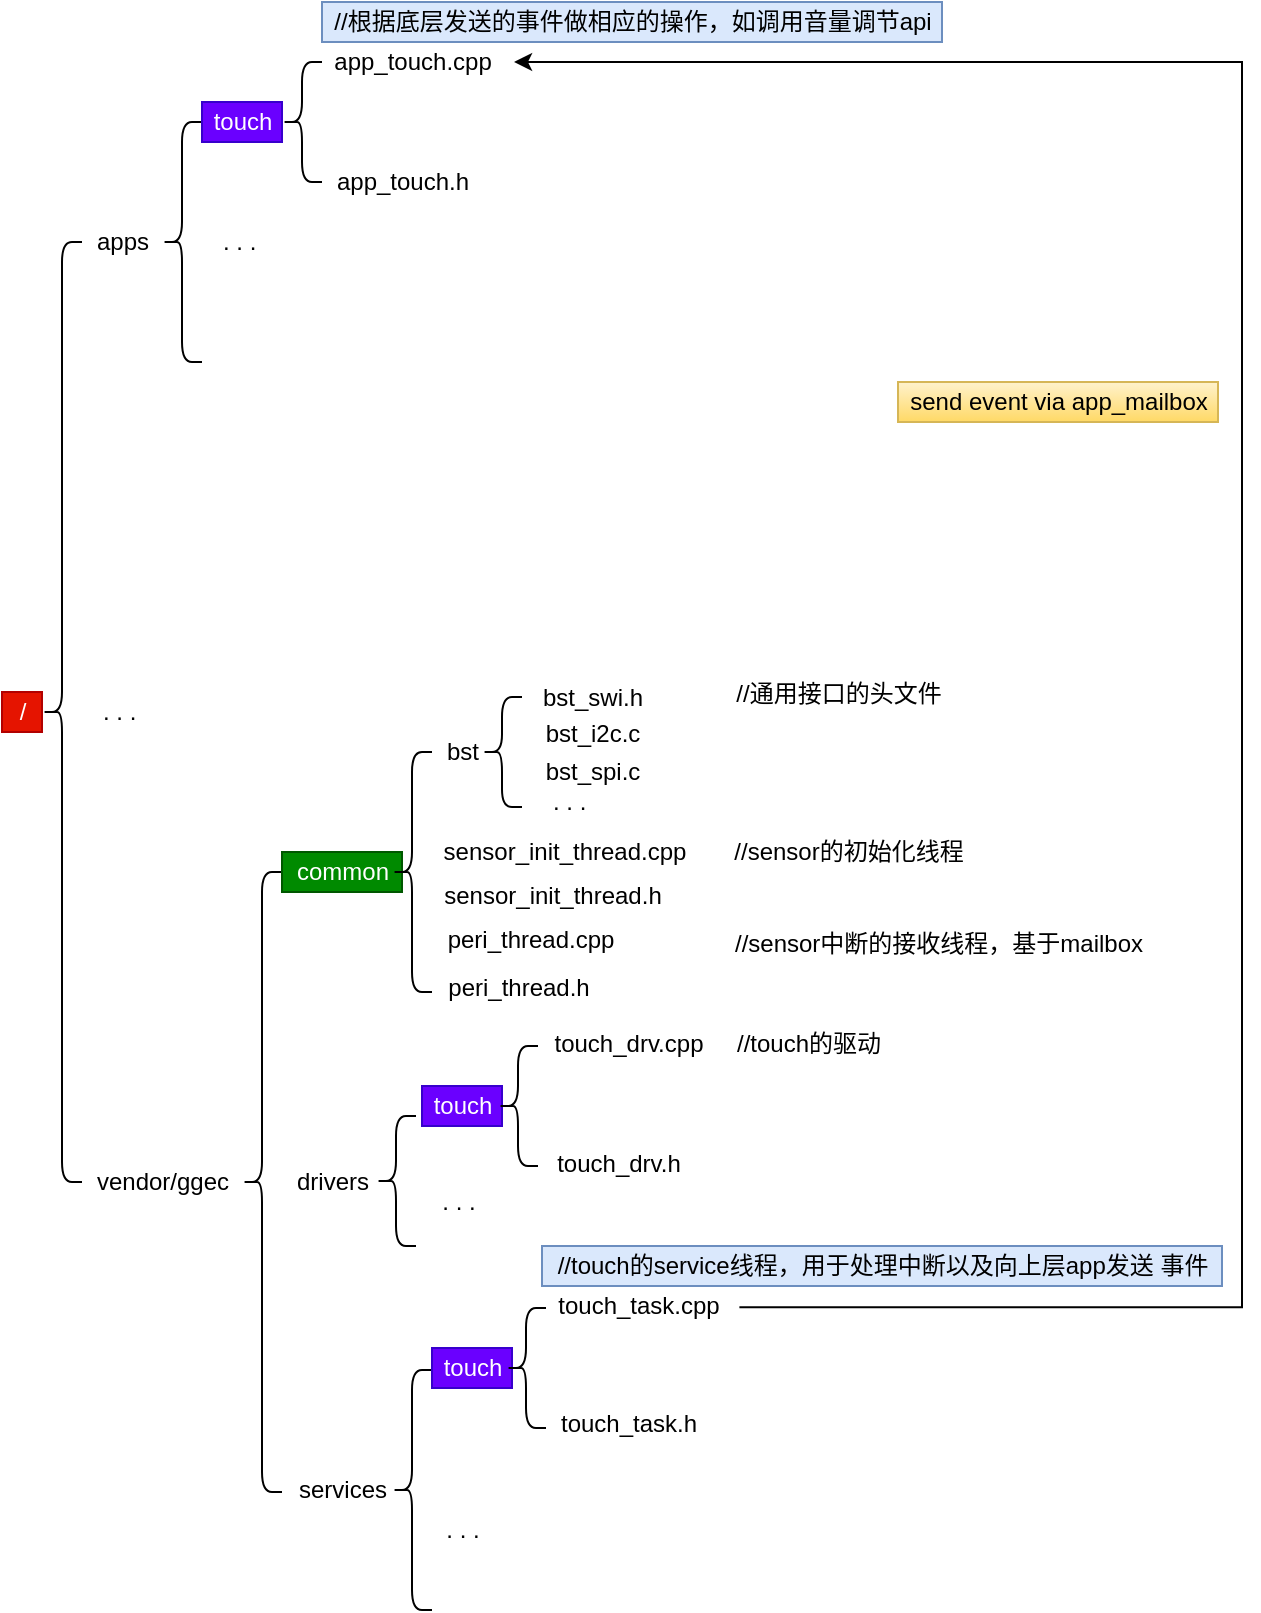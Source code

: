 <mxfile version="20.8.13" type="github" pages="18">
  <diagram id="TRyFhkgRfwEaA6Wdbu_H" name="Page-1">
    <mxGraphModel dx="1434" dy="764" grid="1" gridSize="10" guides="1" tooltips="1" connect="1" arrows="1" fold="1" page="1" pageScale="1" pageWidth="827" pageHeight="1169" math="0" shadow="0">
      <root>
        <mxCell id="0" />
        <mxCell id="1" parent="0" />
        <mxCell id="6AoGocEbxF59EsF9cr5C-1" value="" style="shape=curlyBracket;whiteSpace=wrap;html=1;rounded=1;" parent="1" vertex="1">
          <mxGeometry x="110" y="140" width="20" height="470" as="geometry" />
        </mxCell>
        <mxCell id="6AoGocEbxF59EsF9cr5C-2" value="apps" style="text;html=1;align=center;verticalAlign=middle;resizable=0;points=[];autosize=1;strokeColor=none;fillColor=none;" parent="1" vertex="1">
          <mxGeometry x="130" y="130" width="40" height="20" as="geometry" />
        </mxCell>
        <mxCell id="6AoGocEbxF59EsF9cr5C-3" value="" style="shape=curlyBracket;whiteSpace=wrap;html=1;rounded=1;" parent="1" vertex="1">
          <mxGeometry x="170" y="80" width="20" height="120" as="geometry" />
        </mxCell>
        <mxCell id="6AoGocEbxF59EsF9cr5C-4" value="touch" style="text;html=1;align=center;verticalAlign=middle;resizable=0;points=[];autosize=1;strokeColor=#3700CC;fillColor=#6a00ff;fontColor=#ffffff;" parent="1" vertex="1">
          <mxGeometry x="190" y="70" width="40" height="20" as="geometry" />
        </mxCell>
        <mxCell id="6AoGocEbxF59EsF9cr5C-5" value="" style="shape=curlyBracket;whiteSpace=wrap;html=1;rounded=1;" parent="1" vertex="1">
          <mxGeometry x="230" y="50" width="20" height="60" as="geometry" />
        </mxCell>
        <mxCell id="6AoGocEbxF59EsF9cr5C-7" value=". . .&amp;nbsp;" style="text;html=1;align=center;verticalAlign=middle;resizable=0;points=[];autosize=1;strokeColor=none;fillColor=none;" parent="1" vertex="1">
          <mxGeometry x="190" y="130" width="40" height="20" as="geometry" />
        </mxCell>
        <mxCell id="6AoGocEbxF59EsF9cr5C-8" value="app_touch.cpp&lt;br&gt;" style="text;html=1;align=center;verticalAlign=middle;resizable=0;points=[];autosize=1;strokeColor=none;fillColor=none;" parent="1" vertex="1">
          <mxGeometry x="250" y="40" width="90" height="20" as="geometry" />
        </mxCell>
        <mxCell id="6AoGocEbxF59EsF9cr5C-9" value="app_touch.h&lt;br&gt;" style="text;html=1;align=center;verticalAlign=middle;resizable=0;points=[];autosize=1;strokeColor=none;fillColor=none;" parent="1" vertex="1">
          <mxGeometry x="250" y="100" width="80" height="20" as="geometry" />
        </mxCell>
        <mxCell id="6AoGocEbxF59EsF9cr5C-10" value="vendor/ggec" style="text;html=1;align=center;verticalAlign=middle;resizable=0;points=[];autosize=1;strokeColor=none;fillColor=none;" parent="1" vertex="1">
          <mxGeometry x="130" y="600" width="80" height="20" as="geometry" />
        </mxCell>
        <mxCell id="6AoGocEbxF59EsF9cr5C-11" value="" style="shape=curlyBracket;whiteSpace=wrap;html=1;rounded=1;" parent="1" vertex="1">
          <mxGeometry x="210" y="455" width="20" height="310" as="geometry" />
        </mxCell>
        <mxCell id="6AoGocEbxF59EsF9cr5C-12" value="common" style="text;html=1;align=center;verticalAlign=middle;resizable=0;points=[];autosize=1;fillColor=#008a00;fontColor=#ffffff;strokeColor=#005700;" parent="1" vertex="1">
          <mxGeometry x="230" y="445" width="60" height="20" as="geometry" />
        </mxCell>
        <mxCell id="6AoGocEbxF59EsF9cr5C-13" value="drivers" style="text;html=1;align=center;verticalAlign=middle;resizable=0;points=[];autosize=1;strokeColor=none;fillColor=none;" parent="1" vertex="1">
          <mxGeometry x="230" y="600" width="50" height="20" as="geometry" />
        </mxCell>
        <mxCell id="6AoGocEbxF59EsF9cr5C-14" value="services" style="text;html=1;align=center;verticalAlign=middle;resizable=0;points=[];autosize=1;strokeColor=none;fillColor=none;" parent="1" vertex="1">
          <mxGeometry x="230" y="754" width="60" height="20" as="geometry" />
        </mxCell>
        <mxCell id="6AoGocEbxF59EsF9cr5C-15" value=". . .&amp;nbsp;" style="text;html=1;align=center;verticalAlign=middle;resizable=0;points=[];autosize=1;strokeColor=none;fillColor=none;" parent="1" vertex="1">
          <mxGeometry x="130" y="365" width="40" height="20" as="geometry" />
        </mxCell>
        <mxCell id="6AoGocEbxF59EsF9cr5C-17" value="" style="shape=curlyBracket;whiteSpace=wrap;html=1;rounded=1;" parent="1" vertex="1">
          <mxGeometry x="285" y="395" width="20" height="120" as="geometry" />
        </mxCell>
        <mxCell id="6AoGocEbxF59EsF9cr5C-18" value="bst" style="text;html=1;align=center;verticalAlign=middle;resizable=0;points=[];autosize=1;strokeColor=none;fillColor=none;" parent="1" vertex="1">
          <mxGeometry x="305" y="385" width="30" height="20" as="geometry" />
        </mxCell>
        <mxCell id="6AoGocEbxF59EsF9cr5C-19" value="" style="shape=curlyBracket;whiteSpace=wrap;html=1;rounded=1;size=0.5;" parent="1" vertex="1">
          <mxGeometry x="330" y="367.5" width="20" height="55" as="geometry" />
        </mxCell>
        <mxCell id="6AoGocEbxF59EsF9cr5C-20" value="bst_swi.h" style="text;html=1;align=center;verticalAlign=middle;resizable=0;points=[];autosize=1;strokeColor=none;fillColor=none;" parent="1" vertex="1">
          <mxGeometry x="350" y="358" width="70" height="20" as="geometry" />
        </mxCell>
        <mxCell id="6AoGocEbxF59EsF9cr5C-23" value="bst_i2c.c" style="text;html=1;align=center;verticalAlign=middle;resizable=0;points=[];autosize=1;strokeColor=none;fillColor=none;" parent="1" vertex="1">
          <mxGeometry x="355" y="376" width="60" height="20" as="geometry" />
        </mxCell>
        <mxCell id="6AoGocEbxF59EsF9cr5C-24" value="bst_spi.c" style="text;html=1;align=center;verticalAlign=middle;resizable=0;points=[];autosize=1;strokeColor=none;fillColor=none;" parent="1" vertex="1">
          <mxGeometry x="355" y="395" width="60" height="20" as="geometry" />
        </mxCell>
        <mxCell id="6AoGocEbxF59EsF9cr5C-25" value="sensor_init_thread.cpp" style="text;html=1;align=center;verticalAlign=middle;resizable=0;points=[];autosize=1;strokeColor=none;fillColor=none;" parent="1" vertex="1">
          <mxGeometry x="301" y="435" width="140" height="20" as="geometry" />
        </mxCell>
        <mxCell id="6AoGocEbxF59EsF9cr5C-26" value="sensor_init_thread.h" style="text;html=1;align=center;verticalAlign=middle;resizable=0;points=[];autosize=1;strokeColor=none;fillColor=none;" parent="1" vertex="1">
          <mxGeometry x="305" y="457" width="120" height="20" as="geometry" />
        </mxCell>
        <mxCell id="6AoGocEbxF59EsF9cr5C-27" value="peri_thread.cpp" style="text;html=1;align=center;verticalAlign=middle;resizable=0;points=[];autosize=1;strokeColor=none;fillColor=none;" parent="1" vertex="1">
          <mxGeometry x="304" y="479" width="100" height="20" as="geometry" />
        </mxCell>
        <mxCell id="6AoGocEbxF59EsF9cr5C-28" value="peri_thread.h" style="text;html=1;align=center;verticalAlign=middle;resizable=0;points=[];autosize=1;strokeColor=none;fillColor=none;" parent="1" vertex="1">
          <mxGeometry x="303" y="503" width="90" height="20" as="geometry" />
        </mxCell>
        <mxCell id="6AoGocEbxF59EsF9cr5C-30" value="" style="shape=curlyBracket;whiteSpace=wrap;html=1;rounded=1;" parent="1" vertex="1">
          <mxGeometry x="277" y="577" width="20" height="65" as="geometry" />
        </mxCell>
        <mxCell id="6AoGocEbxF59EsF9cr5C-31" value="touch" style="text;html=1;align=center;verticalAlign=middle;resizable=0;points=[];autosize=1;strokeColor=#3700CC;fillColor=#6a00ff;fontColor=#ffffff;" parent="1" vertex="1">
          <mxGeometry x="300" y="562" width="40" height="20" as="geometry" />
        </mxCell>
        <mxCell id="6AoGocEbxF59EsF9cr5C-32" value="/" style="text;html=1;align=center;verticalAlign=middle;resizable=0;points=[];autosize=1;strokeColor=#B20000;fillColor=#e51400;fontColor=#ffffff;" parent="1" vertex="1">
          <mxGeometry x="90" y="365" width="20" height="20" as="geometry" />
        </mxCell>
        <mxCell id="6AoGocEbxF59EsF9cr5C-33" value="" style="shape=curlyBracket;whiteSpace=wrap;html=1;rounded=1;" parent="1" vertex="1">
          <mxGeometry x="338" y="542" width="20" height="60" as="geometry" />
        </mxCell>
        <mxCell id="6AoGocEbxF59EsF9cr5C-34" value="touch_drv.cpp" style="text;html=1;align=center;verticalAlign=middle;resizable=0;points=[];autosize=1;strokeColor=none;fillColor=none;" parent="1" vertex="1">
          <mxGeometry x="358" y="531" width="90" height="20" as="geometry" />
        </mxCell>
        <mxCell id="6AoGocEbxF59EsF9cr5C-35" value="touch_drv.h" style="text;html=1;align=center;verticalAlign=middle;resizable=0;points=[];autosize=1;strokeColor=none;fillColor=none;" parent="1" vertex="1">
          <mxGeometry x="358" y="591" width="80" height="20" as="geometry" />
        </mxCell>
        <mxCell id="6AoGocEbxF59EsF9cr5C-36" value=". . ." style="text;html=1;align=center;verticalAlign=middle;resizable=0;points=[];autosize=1;strokeColor=none;fillColor=none;" parent="1" vertex="1">
          <mxGeometry x="303" y="610" width="30" height="20" as="geometry" />
        </mxCell>
        <mxCell id="6AoGocEbxF59EsF9cr5C-37" value="" style="shape=curlyBracket;whiteSpace=wrap;html=1;rounded=1;" parent="1" vertex="1">
          <mxGeometry x="285" y="704" width="20" height="120" as="geometry" />
        </mxCell>
        <mxCell id="6AoGocEbxF59EsF9cr5C-38" value="touch" style="text;html=1;align=center;verticalAlign=middle;resizable=0;points=[];autosize=1;strokeColor=#3700CC;fillColor=#6a00ff;fontColor=#ffffff;" parent="1" vertex="1">
          <mxGeometry x="305" y="693" width="40" height="20" as="geometry" />
        </mxCell>
        <mxCell id="6AoGocEbxF59EsF9cr5C-39" value="" style="shape=curlyBracket;whiteSpace=wrap;html=1;rounded=1;" parent="1" vertex="1">
          <mxGeometry x="342" y="673" width="20" height="60" as="geometry" />
        </mxCell>
        <mxCell id="6AoGocEbxF59EsF9cr5C-40" value="touch_task.cpp" style="text;html=1;align=center;verticalAlign=middle;resizable=0;points=[];autosize=1;strokeColor=none;fillColor=none;" parent="1" vertex="1">
          <mxGeometry x="358" y="662" width="100" height="20" as="geometry" />
        </mxCell>
        <mxCell id="6AoGocEbxF59EsF9cr5C-41" value="touch_task.h" style="text;html=1;align=center;verticalAlign=middle;resizable=0;points=[];autosize=1;strokeColor=none;fillColor=none;" parent="1" vertex="1">
          <mxGeometry x="363" y="721" width="80" height="20" as="geometry" />
        </mxCell>
        <mxCell id="6AoGocEbxF59EsF9cr5C-42" value=". . ." style="text;html=1;align=center;verticalAlign=middle;resizable=0;points=[];autosize=1;strokeColor=none;fillColor=none;" parent="1" vertex="1">
          <mxGeometry x="305" y="774" width="30" height="20" as="geometry" />
        </mxCell>
        <mxCell id="6AoGocEbxF59EsF9cr5C-44" value="" style="edgeStyle=elbowEdgeStyle;elbow=horizontal;endArrow=classic;html=1;rounded=0;entryX=1.067;entryY=0.5;entryDx=0;entryDy=0;entryPerimeter=0;exitX=1.007;exitY=0.533;exitDx=0;exitDy=0;exitPerimeter=0;" parent="1" source="6AoGocEbxF59EsF9cr5C-40" edge="1">
          <mxGeometry width="50" height="50" relative="1" as="geometry">
            <mxPoint x="460" y="820" as="sourcePoint" />
            <mxPoint x="346.03" y="50" as="targetPoint" />
            <Array as="points">
              <mxPoint x="710" y="370" />
            </Array>
          </mxGeometry>
        </mxCell>
        <mxCell id="6AoGocEbxF59EsF9cr5C-45" value="send event via app_mailbox" style="text;html=1;align=center;verticalAlign=middle;resizable=0;points=[];autosize=1;strokeColor=#d6b656;fillColor=#fff2cc;gradientColor=#ffd966;" parent="1" vertex="1">
          <mxGeometry x="538" y="210" width="160" height="20" as="geometry" />
        </mxCell>
        <mxCell id="6AoGocEbxF59EsF9cr5C-46" value=". . .&amp;nbsp;" style="text;html=1;align=center;verticalAlign=middle;resizable=0;points=[];autosize=1;strokeColor=none;fillColor=none;" parent="1" vertex="1">
          <mxGeometry x="355" y="410" width="40" height="20" as="geometry" />
        </mxCell>
        <mxCell id="6AoGocEbxF59EsF9cr5C-47" value="//sensor的初始化线程" style="text;html=1;align=center;verticalAlign=middle;resizable=0;points=[];autosize=1;strokeColor=none;fillColor=none;" parent="1" vertex="1">
          <mxGeometry x="448" y="435" width="130" height="20" as="geometry" />
        </mxCell>
        <mxCell id="6AoGocEbxF59EsF9cr5C-48" value="//sensor中断的接收线程，基于mailbox" style="text;html=1;align=center;verticalAlign=middle;resizable=0;points=[];autosize=1;strokeColor=none;fillColor=none;" parent="1" vertex="1">
          <mxGeometry x="448" y="481" width="220" height="20" as="geometry" />
        </mxCell>
        <mxCell id="6AoGocEbxF59EsF9cr5C-49" value="//通用接口的头文件" style="text;html=1;align=center;verticalAlign=middle;resizable=0;points=[];autosize=1;strokeColor=none;fillColor=none;" parent="1" vertex="1">
          <mxGeometry x="448" y="356" width="120" height="20" as="geometry" />
        </mxCell>
        <mxCell id="6AoGocEbxF59EsF9cr5C-50" value="//touch的驱动" style="text;html=1;align=center;verticalAlign=middle;resizable=0;points=[];autosize=1;strokeColor=none;fillColor=none;" parent="1" vertex="1">
          <mxGeometry x="448" y="531" width="90" height="20" as="geometry" />
        </mxCell>
        <mxCell id="6AoGocEbxF59EsF9cr5C-51" value="//touch的service线程，用于处理中断以及向上层app发送 事件" style="text;html=1;align=center;verticalAlign=middle;resizable=0;points=[];autosize=1;fillColor=#dae8fc;strokeColor=#6c8ebf;" parent="1" vertex="1">
          <mxGeometry x="360" y="642" width="340" height="20" as="geometry" />
        </mxCell>
        <mxCell id="6AoGocEbxF59EsF9cr5C-52" value="//根据底层发送的事件做相应的操作，如调用音量调节api" style="text;html=1;align=center;verticalAlign=middle;resizable=0;points=[];autosize=1;strokeColor=#6c8ebf;fillColor=#dae8fc;" parent="1" vertex="1">
          <mxGeometry x="250" y="20" width="310" height="20" as="geometry" />
        </mxCell>
      </root>
    </mxGraphModel>
  </diagram>
  <diagram name="Page-1" id="jGJcPXTiImjGzWTuTFFB">
    <mxGraphModel dx="1434" dy="764" grid="1" gridSize="10" guides="1" tooltips="1" connect="1" arrows="1" fold="1" page="1" pageScale="1" pageWidth="827" pageHeight="1169" math="0" shadow="0">
      <root>
        <mxCell id="0" />
        <mxCell id="1" parent="0" />
        <mxCell id="VY5fN75OPJHU8QdDiY7N-5" value="&lt;span style=&quot;background-color: rgb(248, 249, 250);&quot;&gt;Messaage Broker&lt;/span&gt;&lt;br style=&quot;background-color: rgb(248, 249, 250);&quot;&gt;&lt;span style=&quot;background-color: rgb(248, 249, 250);&quot;&gt;(&lt;/span&gt;&lt;span style=&quot;font-family: Consolas, &amp;quot;Courier New&amp;quot;, monospace; font-size: 14px;&quot;&gt;mainProgram&lt;/span&gt;&lt;span style=&quot;background-color: initial;&quot;&gt;)&lt;/span&gt;" style="rounded=1;whiteSpace=wrap;html=1;labelBackgroundColor=#FFFFFF;fontColor=#000000;" parent="1" vertex="1">
          <mxGeometry x="334" y="80" width="160" height="80" as="geometry" />
        </mxCell>
        <mxCell id="VY5fN75OPJHU8QdDiY7N-6" value="module_vlink" style="rounded=1;whiteSpace=wrap;html=1;labelBackgroundColor=#FFFFFF;fontColor=#000000;" parent="1" vertex="1">
          <mxGeometry x="116" y="370" width="120" height="60" as="geometry" />
        </mxCell>
        <mxCell id="VY5fN75OPJHU8QdDiY7N-7" value="module_zb" style="rounded=1;whiteSpace=wrap;html=1;labelBackgroundColor=#FFFFFF;fontColor=#000000;" parent="1" vertex="1">
          <mxGeometry x="280" y="370" width="120" height="60" as="geometry" />
        </mxCell>
        <mxCell id="VY5fN75OPJHU8QdDiY7N-8" value="module_mcu" style="rounded=1;whiteSpace=wrap;html=1;labelBackgroundColor=#FFFFFF;fontColor=#000000;" parent="1" vertex="1">
          <mxGeometry x="440" y="370" width="120" height="60" as="geometry" />
        </mxCell>
        <mxCell id="VY5fN75OPJHU8QdDiY7N-9" value="...." style="rounded=1;whiteSpace=wrap;html=1;labelBackgroundColor=#FFFFFF;fontColor=#000000;" parent="1" vertex="1">
          <mxGeometry x="600" y="370" width="120" height="60" as="geometry" />
        </mxCell>
        <mxCell id="VY5fN75OPJHU8QdDiY7N-10" value="localmessage" style="rounded=1;whiteSpace=wrap;html=1;labelBackgroundColor=#FFFFFF;fontColor=#000000;" parent="1" vertex="1">
          <mxGeometry x="80" y="330" width="80" height="20" as="geometry" />
        </mxCell>
        <mxCell id="VY5fN75OPJHU8QdDiY7N-11" value="globalmessage" style="rounded=1;whiteSpace=wrap;html=1;labelBackgroundColor=#FFFFFF;fontColor=#000000;" parent="1" vertex="1">
          <mxGeometry x="190" y="330" width="90" height="20" as="geometry" />
        </mxCell>
        <mxCell id="VY5fN75OPJHU8QdDiY7N-12" value="message" style="rounded=1;whiteSpace=wrap;html=1;labelBackgroundColor=#FFFFFF;fontColor=#000000;" parent="1" vertex="1">
          <mxGeometry x="374" y="180" width="80" height="20" as="geometry" />
        </mxCell>
        <mxCell id="VY5fN75OPJHU8QdDiY7N-13" value="" style="endArrow=classic;html=1;rounded=0;fontColor=#000000;exitX=0.75;exitY=0;exitDx=0;exitDy=0;entryX=0.5;entryY=1;entryDx=0;entryDy=0;" parent="1" source="VY5fN75OPJHU8QdDiY7N-6" target="VY5fN75OPJHU8QdDiY7N-11" edge="1">
          <mxGeometry width="50" height="50" relative="1" as="geometry">
            <mxPoint x="390" y="410" as="sourcePoint" />
            <mxPoint x="370" y="280" as="targetPoint" />
          </mxGeometry>
        </mxCell>
        <mxCell id="VY5fN75OPJHU8QdDiY7N-14" value="" style="endArrow=classic;html=1;rounded=0;fontColor=#000000;entryX=0.5;entryY=1;entryDx=0;entryDy=0;exitX=0.5;exitY=0;exitDx=0;exitDy=0;" parent="1" source="VY5fN75OPJHU8QdDiY7N-11" target="VY5fN75OPJHU8QdDiY7N-12" edge="1">
          <mxGeometry width="50" height="50" relative="1" as="geometry">
            <mxPoint x="390" y="410" as="sourcePoint" />
            <mxPoint x="440" y="360" as="targetPoint" />
          </mxGeometry>
        </mxCell>
        <mxCell id="VY5fN75OPJHU8QdDiY7N-15" value="localmessage" style="rounded=1;whiteSpace=wrap;html=1;labelBackgroundColor=#FFFFFF;fontColor=#000000;" parent="1" vertex="1">
          <mxGeometry x="400" y="330" width="80" height="20" as="geometry" />
        </mxCell>
        <mxCell id="VY5fN75OPJHU8QdDiY7N-16" value="globalmessage" style="rounded=1;whiteSpace=wrap;html=1;labelBackgroundColor=#FFFFFF;fontColor=#000000;" parent="1" vertex="1">
          <mxGeometry x="510" y="330" width="90" height="20" as="geometry" />
        </mxCell>
        <mxCell id="VY5fN75OPJHU8QdDiY7N-17" value="" style="endArrow=classic;html=1;rounded=0;fontColor=#000000;exitX=0.5;exitY=1;exitDx=0;exitDy=0;entryX=0.5;entryY=0;entryDx=0;entryDy=0;" parent="1" source="VY5fN75OPJHU8QdDiY7N-12" target="VY5fN75OPJHU8QdDiY7N-15" edge="1">
          <mxGeometry width="50" height="50" relative="1" as="geometry">
            <mxPoint x="390" y="410" as="sourcePoint" />
            <mxPoint x="440" y="360" as="targetPoint" />
          </mxGeometry>
        </mxCell>
        <mxCell id="VY5fN75OPJHU8QdDiY7N-18" value="" style="endArrow=classic;html=1;rounded=0;fontColor=#000000;entryX=0.25;entryY=0;entryDx=0;entryDy=0;exitX=0.5;exitY=1;exitDx=0;exitDy=0;" parent="1" source="VY5fN75OPJHU8QdDiY7N-15" target="VY5fN75OPJHU8QdDiY7N-8" edge="1">
          <mxGeometry width="50" height="50" relative="1" as="geometry">
            <mxPoint x="390" y="410" as="sourcePoint" />
            <mxPoint x="440" y="360" as="targetPoint" />
          </mxGeometry>
        </mxCell>
        <mxCell id="VY5fN75OPJHU8QdDiY7N-19" value="" style="endArrow=classic;html=1;rounded=0;fontColor=#000000;entryX=0.5;entryY=1;entryDx=0;entryDy=0;exitX=0.75;exitY=0;exitDx=0;exitDy=0;" parent="1" source="VY5fN75OPJHU8QdDiY7N-8" target="VY5fN75OPJHU8QdDiY7N-16" edge="1">
          <mxGeometry width="50" height="50" relative="1" as="geometry">
            <mxPoint x="390" y="410" as="sourcePoint" />
            <mxPoint x="440" y="360" as="targetPoint" />
          </mxGeometry>
        </mxCell>
        <mxCell id="VY5fN75OPJHU8QdDiY7N-20" value="" style="endArrow=classic;html=1;rounded=0;fontColor=#000000;entryX=0.5;entryY=1;entryDx=0;entryDy=0;exitX=0.5;exitY=0;exitDx=0;exitDy=0;" parent="1" source="VY5fN75OPJHU8QdDiY7N-16" target="VY5fN75OPJHU8QdDiY7N-12" edge="1">
          <mxGeometry width="50" height="50" relative="1" as="geometry">
            <mxPoint x="390" y="410" as="sourcePoint" />
            <mxPoint x="440" y="360" as="targetPoint" />
          </mxGeometry>
        </mxCell>
        <mxCell id="VY5fN75OPJHU8QdDiY7N-21" value="" style="endArrow=classic;startArrow=classic;html=1;rounded=0;fontColor=#000000;entryX=0.5;entryY=1;entryDx=0;entryDy=0;" parent="1" source="VY5fN75OPJHU8QdDiY7N-12" target="VY5fN75OPJHU8QdDiY7N-5" edge="1">
          <mxGeometry width="50" height="50" relative="1" as="geometry">
            <mxPoint x="390" y="410" as="sourcePoint" />
            <mxPoint x="440" y="360" as="targetPoint" />
          </mxGeometry>
        </mxCell>
        <mxCell id="VY5fN75OPJHU8QdDiY7N-22" value="" style="endArrow=classic;html=1;rounded=0;fontColor=#000000;exitX=0.5;exitY=1;exitDx=0;exitDy=0;entryX=0.5;entryY=0;entryDx=0;entryDy=0;" parent="1" source="VY5fN75OPJHU8QdDiY7N-12" target="VY5fN75OPJHU8QdDiY7N-10" edge="1">
          <mxGeometry width="50" height="50" relative="1" as="geometry">
            <mxPoint x="390" y="410" as="sourcePoint" />
            <mxPoint x="440" y="360" as="targetPoint" />
          </mxGeometry>
        </mxCell>
        <mxCell id="VY5fN75OPJHU8QdDiY7N-23" value="" style="endArrow=classic;html=1;rounded=0;fontColor=#000000;exitX=0.5;exitY=1;exitDx=0;exitDy=0;entryX=0.25;entryY=0;entryDx=0;entryDy=0;" parent="1" source="VY5fN75OPJHU8QdDiY7N-10" target="VY5fN75OPJHU8QdDiY7N-6" edge="1">
          <mxGeometry width="50" height="50" relative="1" as="geometry">
            <mxPoint x="390" y="410" as="sourcePoint" />
            <mxPoint x="440" y="360" as="targetPoint" />
          </mxGeometry>
        </mxCell>
      </root>
    </mxGraphModel>
  </diagram>
  <diagram name="Page-2" id="2-uRsZdFxwwAcIJaHlM8">
    <mxGraphModel dx="1434" dy="764" grid="1" gridSize="10" guides="1" tooltips="1" connect="1" arrows="1" fold="1" page="1" pageScale="1" pageWidth="827" pageHeight="1169" math="0" shadow="0">
      <root>
        <mxCell id="0" />
        <mxCell id="1" parent="0" />
        <mxCell id="7Q2o5vb8BETlaZKTJ8QN-10" value="" style="edgeStyle=orthogonalEdgeStyle;rounded=0;orthogonalLoop=1;jettySize=auto;html=1;fontColor=#000000;" parent="1" source="7Q2o5vb8BETlaZKTJ8QN-1" target="7Q2o5vb8BETlaZKTJ8QN-6" edge="1">
          <mxGeometry relative="1" as="geometry" />
        </mxCell>
        <mxCell id="7Q2o5vb8BETlaZKTJ8QN-1" value="main" style="ellipse;whiteSpace=wrap;html=1;labelBackgroundColor=#FFFFFF;fontColor=#000000;" parent="1" vertex="1">
          <mxGeometry x="341" y="100" width="90" height="40" as="geometry" />
        </mxCell>
        <mxCell id="7Q2o5vb8BETlaZKTJ8QN-2" value="sys" style="rounded=1;whiteSpace=wrap;html=1;labelBackgroundColor=#FFFFFF;fontColor=#000000;" parent="1" vertex="1">
          <mxGeometry x="141" y="190" width="70" height="30" as="geometry" />
        </mxCell>
        <mxCell id="7Q2o5vb8BETlaZKTJ8QN-3" value="pm" style="rounded=1;whiteSpace=wrap;html=1;labelBackgroundColor=#FFFFFF;fontColor=#000000;" parent="1" vertex="1">
          <mxGeometry x="343.5" y="190" width="70" height="30" as="geometry" />
        </mxCell>
        <mxCell id="7Q2o5vb8BETlaZKTJ8QN-9" style="edgeStyle=orthogonalEdgeStyle;rounded=0;orthogonalLoop=1;jettySize=auto;html=1;fontColor=#000000;" parent="1" source="7Q2o5vb8BETlaZKTJ8QN-4" target="7Q2o5vb8BETlaZKTJ8QN-7" edge="1">
          <mxGeometry relative="1" as="geometry" />
        </mxCell>
        <mxCell id="7Q2o5vb8BETlaZKTJ8QN-4" value="mcu" style="rounded=1;whiteSpace=wrap;html=1;labelBackgroundColor=#FFFFFF;fontColor=#000000;" parent="1" vertex="1">
          <mxGeometry x="450" y="190" width="70" height="30" as="geometry" />
        </mxCell>
        <mxCell id="7Q2o5vb8BETlaZKTJ8QN-5" value="bind" style="rounded=1;whiteSpace=wrap;html=1;labelBackgroundColor=#FFFFFF;fontColor=#000000;" parent="1" vertex="1">
          <mxGeometry x="560" y="190" width="70" height="30" as="geometry" />
        </mxCell>
        <mxCell id="7Q2o5vb8BETlaZKTJ8QN-6" value="" style="rounded=0;whiteSpace=wrap;html=1;labelBackgroundColor=#FFFFFF;fontColor=#000000;gradientColor=none;fillColor=none;" parent="1" vertex="1">
          <mxGeometry x="131" y="176" width="510" height="60" as="geometry" />
        </mxCell>
        <mxCell id="7Q2o5vb8BETlaZKTJ8QN-20" style="edgeStyle=orthogonalEdgeStyle;rounded=0;orthogonalLoop=1;jettySize=auto;html=1;entryX=0.596;entryY=0;entryDx=0;entryDy=0;entryPerimeter=0;fontColor=#000000;" parent="1" source="7Q2o5vb8BETlaZKTJ8QN-7" target="7Q2o5vb8BETlaZKTJ8QN-18" edge="1">
          <mxGeometry relative="1" as="geometry" />
        </mxCell>
        <mxCell id="7Q2o5vb8BETlaZKTJ8QN-7" value="viot_init" style="text;html=1;strokeColor=none;fillColor=none;align=center;verticalAlign=middle;whiteSpace=wrap;rounded=0;labelBackgroundColor=#FFFFFF;fontColor=#000000;" parent="1" vertex="1">
          <mxGeometry x="455" y="260" width="60" height="30" as="geometry" />
        </mxCell>
        <mxCell id="7Q2o5vb8BETlaZKTJ8QN-11" value="sys" style="rounded=1;whiteSpace=wrap;html=1;labelBackgroundColor=#FFFFFF;fontColor=#000000;" parent="1" vertex="1">
          <mxGeometry x="141" y="330" width="70" height="30" as="geometry" />
        </mxCell>
        <mxCell id="7Q2o5vb8BETlaZKTJ8QN-12" value="pm" style="rounded=1;whiteSpace=wrap;html=1;labelBackgroundColor=#FFFFFF;fontColor=#000000;" parent="1" vertex="1">
          <mxGeometry x="241" y="330" width="70" height="30" as="geometry" />
        </mxCell>
        <mxCell id="7Q2o5vb8BETlaZKTJ8QN-31" style="edgeStyle=orthogonalEdgeStyle;rounded=0;orthogonalLoop=1;jettySize=auto;html=1;exitX=0.5;exitY=1;exitDx=0;exitDy=0;entryX=0.5;entryY=0;entryDx=0;entryDy=0;fontColor=#000000;" parent="1" source="7Q2o5vb8BETlaZKTJ8QN-13" target="7Q2o5vb8BETlaZKTJ8QN-30" edge="1">
          <mxGeometry relative="1" as="geometry" />
        </mxCell>
        <mxCell id="7Q2o5vb8BETlaZKTJ8QN-13" value="vlink" style="rounded=1;whiteSpace=wrap;html=1;labelBackgroundColor=#FFFFFF;fontColor=#000000;" parent="1" vertex="1">
          <mxGeometry x="341" y="330" width="70" height="30" as="geometry" />
        </mxCell>
        <mxCell id="7Q2o5vb8BETlaZKTJ8QN-14" value="zb" style="rounded=1;whiteSpace=wrap;html=1;labelBackgroundColor=#FFFFFF;fontColor=#000000;" parent="1" vertex="1">
          <mxGeometry x="441" y="330" width="70" height="30" as="geometry" />
        </mxCell>
        <mxCell id="7Q2o5vb8BETlaZKTJ8QN-15" value="mesh" style="rounded=1;whiteSpace=wrap;html=1;labelBackgroundColor=#FFFFFF;fontColor=#000000;" parent="1" vertex="1">
          <mxGeometry x="541" y="330" width="70" height="30" as="geometry" />
        </mxCell>
        <mxCell id="7Q2o5vb8BETlaZKTJ8QN-16" value="db" style="rounded=1;whiteSpace=wrap;html=1;labelBackgroundColor=#FFFFFF;fontColor=#000000;" parent="1" vertex="1">
          <mxGeometry x="641" y="330" width="70" height="30" as="geometry" />
        </mxCell>
        <mxCell id="7Q2o5vb8BETlaZKTJ8QN-18" value="" style="rounded=0;whiteSpace=wrap;html=1;labelBackgroundColor=#FFFFFF;fontColor=#000000;gradientColor=none;fillColor=none;" parent="1" vertex="1">
          <mxGeometry x="116.5" y="315" width="619" height="60" as="geometry" />
        </mxCell>
        <mxCell id="7Q2o5vb8BETlaZKTJ8QN-25" value="" style="endArrow=classic;html=1;rounded=0;fontColor=#000000;entryX=0.5;entryY=0;entryDx=0;entryDy=0;exitX=0.5;exitY=1;exitDx=0;exitDy=0;" parent="1" source="7Q2o5vb8BETlaZKTJ8QN-4" edge="1">
          <mxGeometry width="50" height="50" relative="1" as="geometry">
            <mxPoint x="490" y="220" as="sourcePoint" />
            <mxPoint x="595" y="260" as="targetPoint" />
          </mxGeometry>
        </mxCell>
        <mxCell id="7Q2o5vb8BETlaZKTJ8QN-27" value="vm_resource" style="shape=hexagon;perimeter=hexagonPerimeter2;whiteSpace=wrap;html=1;fixedSize=1;labelBackgroundColor=#FFFFFF;fontColor=#000000;fillColor=none;gradientColor=none;" parent="1" vertex="1">
          <mxGeometry x="540" y="260" width="110" height="30" as="geometry" />
        </mxCell>
        <mxCell id="7Q2o5vb8BETlaZKTJ8QN-28" value="dev_resource" style="shape=hexagon;perimeter=hexagonPerimeter2;whiteSpace=wrap;html=1;fixedSize=1;labelBackgroundColor=#FFFFFF;fontColor=#000000;fillColor=none;gradientColor=none;" parent="1" vertex="1">
          <mxGeometry x="142" y="440" width="110" height="30" as="geometry" />
        </mxCell>
        <mxCell id="7Q2o5vb8BETlaZKTJ8QN-29" value="check_send" style="shape=hexagon;perimeter=hexagonPerimeter2;whiteSpace=wrap;html=1;fixedSize=1;labelBackgroundColor=#FFFFFF;fontColor=#000000;fillColor=none;gradientColor=none;" parent="1" vertex="1">
          <mxGeometry x="271" y="440" width="110" height="30" as="geometry" />
        </mxCell>
        <mxCell id="7Q2o5vb8BETlaZKTJ8QN-30" value="" style="rounded=0;whiteSpace=wrap;html=1;labelBackgroundColor=#FFFFFF;fontColor=#000000;fillColor=none;gradientColor=none;" parent="1" vertex="1">
          <mxGeometry x="117.13" y="422.5" width="517.75" height="65" as="geometry" />
        </mxCell>
        <mxCell id="7Q2o5vb8BETlaZKTJ8QN-32" value="&lt;div style=&quot;font-family: Consolas, &amp;quot;Courier New&amp;quot;, monospace; font-size: 14px; line-height: 19px;&quot;&gt;&lt;span style=&quot;background-color: rgb(255, 255, 255);&quot;&gt;android_gw_mqtt_msg_recv&lt;/span&gt;&lt;/div&gt;" style="shape=hexagon;perimeter=hexagonPerimeter2;whiteSpace=wrap;html=1;fixedSize=1;labelBackgroundColor=#FFFFFF;fontColor=#000000;fillColor=none;gradientColor=none;" parent="1" vertex="1">
          <mxGeometry x="401" y="440" width="219" height="30" as="geometry" />
        </mxCell>
        <mxCell id="WVsNG9TJU8woynyLENRQ-1" value="trm" style="rounded=1;whiteSpace=wrap;html=1;labelBackgroundColor=#FFFFFF;fontColor=#000000;" parent="1" vertex="1">
          <mxGeometry x="241" y="190" width="70" height="30" as="geometry" />
        </mxCell>
      </root>
    </mxGraphModel>
  </diagram>
  <diagram name="Page-3" id="Ceef_XocGHLTcdzpI4b7">
    <mxGraphModel dx="1434" dy="764" grid="1" gridSize="10" guides="1" tooltips="1" connect="1" arrows="1" fold="1" page="1" pageScale="1" pageWidth="827" pageHeight="1169" math="0" shadow="0">
      <root>
        <mxCell id="0" />
        <mxCell id="1" parent="0" />
        <mxCell id="61CMMsgfwzEkvDGSCvOZ-1" value="云" style="ellipse;shape=cloud;whiteSpace=wrap;html=1;" parent="1" vertex="1">
          <mxGeometry x="420" y="100" width="80" height="50" as="geometry" />
        </mxCell>
        <mxCell id="61CMMsgfwzEkvDGSCvOZ-2" value="APP" style="rounded=1;whiteSpace=wrap;html=1;direction=south;" parent="1" vertex="1">
          <mxGeometry x="660" y="80" width="50" height="90" as="geometry" />
        </mxCell>
        <mxCell id="61CMMsgfwzEkvDGSCvOZ-3" value="" style="rounded=1;whiteSpace=wrap;html=1;direction=south;" parent="1" vertex="1">
          <mxGeometry x="665" y="24" width="40" height="60" as="geometry" />
        </mxCell>
        <mxCell id="61CMMsgfwzEkvDGSCvOZ-4" value="" style="rounded=0;whiteSpace=wrap;html=1;strokeColor=#FFFFFF;" parent="1" vertex="1">
          <mxGeometry x="625" y="20" width="120" height="60" as="geometry" />
        </mxCell>
        <mxCell id="61CMMsgfwzEkvDGSCvOZ-5" value="" style="endArrow=classic;startArrow=classic;html=1;rounded=0;entryX=0.5;entryY=1;entryDx=0;entryDy=0;" parent="1" target="61CMMsgfwzEkvDGSCvOZ-2" edge="1">
          <mxGeometry width="50" height="50" relative="1" as="geometry">
            <mxPoint x="490" y="125" as="sourcePoint" />
            <mxPoint x="440" y="230" as="targetPoint" />
          </mxGeometry>
        </mxCell>
        <mxCell id="61CMMsgfwzEkvDGSCvOZ-6" value="http" style="text;html=1;align=center;verticalAlign=middle;resizable=0;points=[];autosize=1;strokeColor=none;fillColor=none;" parent="1" vertex="1">
          <mxGeometry x="550" y="100" width="40" height="20" as="geometry" />
        </mxCell>
        <mxCell id="61CMMsgfwzEkvDGSCvOZ-7" value="pad" style="rounded=0;whiteSpace=wrap;html=1;strokeColor=#000000;" parent="1" vertex="1">
          <mxGeometry x="404" y="220" width="120" height="60" as="geometry" />
        </mxCell>
        <mxCell id="61CMMsgfwzEkvDGSCvOZ-9" value="" style="endArrow=classic;startArrow=classic;html=1;rounded=0;entryX=0.55;entryY=0.95;entryDx=0;entryDy=0;entryPerimeter=0;exitX=0.5;exitY=0;exitDx=0;exitDy=0;" parent="1" source="61CMMsgfwzEkvDGSCvOZ-7" target="61CMMsgfwzEkvDGSCvOZ-1" edge="1">
          <mxGeometry width="50" height="50" relative="1" as="geometry">
            <mxPoint x="390" y="280" as="sourcePoint" />
            <mxPoint x="440" y="230" as="targetPoint" />
          </mxGeometry>
        </mxCell>
        <mxCell id="61CMMsgfwzEkvDGSCvOZ-15" value="MQTT" style="text;html=1;align=center;verticalAlign=middle;resizable=0;points=[];autosize=1;strokeColor=none;fillColor=none;" parent="1" vertex="1">
          <mxGeometry x="470" y="170" width="50" height="20" as="geometry" />
        </mxCell>
        <mxCell id="61CMMsgfwzEkvDGSCvOZ-10" value="" style="endArrow=none;dashed=1;html=1;dashPattern=1 3;strokeWidth=2;rounded=0;" parent="1" edge="1">
          <mxGeometry width="50" height="50" relative="1" as="geometry">
            <mxPoint x="377" y="196" as="sourcePoint" />
            <mxPoint x="667" y="196" as="targetPoint" />
          </mxGeometry>
        </mxCell>
        <mxCell id="61CMMsgfwzEkvDGSCvOZ-11" value="" style="endArrow=none;dashed=1;html=1;dashPattern=1 3;strokeWidth=2;rounded=0;" parent="1" edge="1">
          <mxGeometry width="50" height="50" relative="1" as="geometry">
            <mxPoint x="377" y="504.434" as="sourcePoint" />
            <mxPoint x="662.714" y="504.434" as="targetPoint" />
          </mxGeometry>
        </mxCell>
        <mxCell id="61CMMsgfwzEkvDGSCvOZ-12" value="" style="endArrow=none;dashed=1;html=1;dashPattern=1 3;strokeWidth=2;rounded=0;" parent="1" edge="1">
          <mxGeometry width="50" height="50" relative="1" as="geometry">
            <mxPoint x="377" y="196" as="sourcePoint" />
            <mxPoint x="377" y="504.434" as="targetPoint" />
          </mxGeometry>
        </mxCell>
        <mxCell id="61CMMsgfwzEkvDGSCvOZ-13" value="" style="endArrow=none;dashed=1;html=1;dashPattern=1 3;strokeWidth=2;rounded=0;" parent="1" edge="1">
          <mxGeometry width="50" height="50" relative="1" as="geometry">
            <mxPoint x="664.143" y="207.566" as="sourcePoint" />
            <mxPoint x="664.143" y="516" as="targetPoint" />
          </mxGeometry>
        </mxCell>
        <mxCell id="61CMMsgfwzEkvDGSCvOZ-17" value="gateway" style="rounded=0;whiteSpace=wrap;html=1;strokeColor=#000000;" parent="1" vertex="1">
          <mxGeometry x="404" y="360" width="120" height="60" as="geometry" />
        </mxCell>
        <mxCell id="61CMMsgfwzEkvDGSCvOZ-19" value="" style="endArrow=classic;html=1;rounded=0;entryX=0.75;entryY=0;entryDx=0;entryDy=0;exitX=0.75;exitY=1;exitDx=0;exitDy=0;" parent="1" source="61CMMsgfwzEkvDGSCvOZ-7" target="61CMMsgfwzEkvDGSCvOZ-17" edge="1">
          <mxGeometry width="50" height="50" relative="1" as="geometry">
            <mxPoint x="390" y="280" as="sourcePoint" />
            <mxPoint x="440" y="230" as="targetPoint" />
          </mxGeometry>
        </mxCell>
        <mxCell id="61CMMsgfwzEkvDGSCvOZ-22" value="&lt;font color=&quot;#000000&quot;&gt;添加MQTT消息到链表&lt;/font&gt;" style="text;html=1;align=center;verticalAlign=middle;resizable=0;points=[];autosize=1;strokeColor=none;fillColor=none;fontColor=#FF3333;" parent="1" vertex="1">
          <mxGeometry x="524" y="240" width="130" height="20" as="geometry" />
        </mxCell>
        <mxCell id="61CMMsgfwzEkvDGSCvOZ-23" value="&lt;font color=&quot;#ff3333&quot;&gt;ListNode&lt;/font&gt;" style="text;html=1;align=center;verticalAlign=middle;resizable=0;points=[];autosize=1;strokeColor=none;fillColor=none;fontColor=#000000;" parent="1" vertex="1">
          <mxGeometry x="489" y="310" width="60" height="20" as="geometry" />
        </mxCell>
        <mxCell id="61CMMsgfwzEkvDGSCvOZ-24" value="从链表中获取消息" style="text;html=1;align=center;verticalAlign=middle;resizable=0;points=[];autosize=1;strokeColor=none;fillColor=none;fontColor=#000000;" parent="1" vertex="1">
          <mxGeometry x="524" y="380" width="110" height="20" as="geometry" />
        </mxCell>
        <mxCell id="61CMMsgfwzEkvDGSCvOZ-25" value="&lt;font color=&quot;#000000&quot;&gt;homepad&lt;/font&gt;" style="text;html=1;align=center;verticalAlign=middle;resizable=0;points=[];autosize=1;strokeColor=none;fillColor=none;fontColor=#FF3333;" parent="1" vertex="1">
          <mxGeometry x="280" y="330" width="70" height="20" as="geometry" />
        </mxCell>
        <mxCell id="61CMMsgfwzEkvDGSCvOZ-40" value="" style="edgeStyle=orthogonalEdgeStyle;rounded=0;orthogonalLoop=1;jettySize=auto;html=1;fontColor=#000000;" parent="1" source="61CMMsgfwzEkvDGSCvOZ-27" target="61CMMsgfwzEkvDGSCvOZ-36" edge="1">
          <mxGeometry relative="1" as="geometry" />
        </mxCell>
        <mxCell id="61CMMsgfwzEkvDGSCvOZ-41" style="edgeStyle=orthogonalEdgeStyle;rounded=0;orthogonalLoop=1;jettySize=auto;html=1;fontColor=#000000;" parent="1" source="61CMMsgfwzEkvDGSCvOZ-27" target="61CMMsgfwzEkvDGSCvOZ-35" edge="1">
          <mxGeometry relative="1" as="geometry" />
        </mxCell>
        <mxCell id="61CMMsgfwzEkvDGSCvOZ-27" value="&lt;div style=&quot;font-family: Consolas, &amp;quot;Courier New&amp;quot;, monospace; font-weight: normal; font-size: 14px; line-height: 19px;&quot;&gt;&lt;div style=&quot;&quot;&gt;&lt;font style=&quot;background-color: rgb(255, 255, 255);&quot;&gt;vlink_android_gw_mqtt_msg_recv_thread&lt;/font&gt;&lt;/div&gt;&lt;/div&gt;" style="text;whiteSpace=wrap;html=1;fontColor=#000000;" parent="1" vertex="1">
          <mxGeometry x="40" y="630" width="310" height="30" as="geometry" />
        </mxCell>
        <mxCell id="61CMMsgfwzEkvDGSCvOZ-29" value="" style="endArrow=classic;html=1;rounded=0;fontColor=#000000;" parent="1" target="61CMMsgfwzEkvDGSCvOZ-27" edge="1">
          <mxGeometry width="50" height="50" relative="1" as="geometry">
            <mxPoint x="195" y="570" as="sourcePoint" />
            <mxPoint x="440" y="730" as="targetPoint" />
          </mxGeometry>
        </mxCell>
        <mxCell id="61CMMsgfwzEkvDGSCvOZ-30" value="get_list_node" style="text;html=1;align=center;verticalAlign=middle;resizable=0;points=[];autosize=1;strokeColor=none;fillColor=none;fontColor=#000000;" parent="1" vertex="1">
          <mxGeometry x="190" y="585" width="90" height="20" as="geometry" />
        </mxCell>
        <mxCell id="61CMMsgfwzEkvDGSCvOZ-38" value="" style="edgeStyle=orthogonalEdgeStyle;rounded=0;orthogonalLoop=1;jettySize=auto;html=1;fontColor=#000000;" parent="1" source="61CMMsgfwzEkvDGSCvOZ-35" target="61CMMsgfwzEkvDGSCvOZ-37" edge="1">
          <mxGeometry relative="1" as="geometry" />
        </mxCell>
        <mxCell id="61CMMsgfwzEkvDGSCvOZ-35" value="&lt;div style=&quot;font-family: Consolas, &amp;quot;Courier New&amp;quot;, monospace; font-size: 14px; line-height: 19px;&quot;&gt;&lt;span style=&quot;background-color: rgb(255, 255, 255);&quot;&gt;vlink_reply_handler&lt;/span&gt;&lt;/div&gt;" style="text;html=1;align=center;verticalAlign=middle;resizable=0;points=[];autosize=1;strokeColor=none;fillColor=none;fontColor=#000000;" parent="1" vertex="1">
          <mxGeometry x="40" y="720" width="160" height="20" as="geometry" />
        </mxCell>
        <mxCell id="61CMMsgfwzEkvDGSCvOZ-39" style="edgeStyle=orthogonalEdgeStyle;rounded=0;orthogonalLoop=1;jettySize=auto;html=1;entryX=0.5;entryY=-0.05;entryDx=0;entryDy=0;entryPerimeter=0;fontColor=#000000;" parent="1" source="61CMMsgfwzEkvDGSCvOZ-36" target="61CMMsgfwzEkvDGSCvOZ-37" edge="1">
          <mxGeometry relative="1" as="geometry" />
        </mxCell>
        <mxCell id="61CMMsgfwzEkvDGSCvOZ-36" value="&lt;div style=&quot;font-family: Consolas, &amp;quot;Courier New&amp;quot;, monospace; font-size: 14px; line-height: 19px;&quot;&gt;&lt;span style=&quot;background-color: rgb(255, 255, 255);&quot;&gt;vlink_control_handler&lt;/span&gt;&lt;/div&gt;" style="text;html=1;align=center;verticalAlign=middle;resizable=0;points=[];autosize=1;strokeColor=none;fillColor=none;fontColor=#000000;" parent="1" vertex="1">
          <mxGeometry x="210" y="720" width="180" height="20" as="geometry" />
        </mxCell>
        <mxCell id="61CMMsgfwzEkvDGSCvOZ-43" value="" style="edgeStyle=orthogonalEdgeStyle;rounded=0;orthogonalLoop=1;jettySize=auto;html=1;fontColor=#000000;" parent="1" source="61CMMsgfwzEkvDGSCvOZ-37" target="61CMMsgfwzEkvDGSCvOZ-42" edge="1">
          <mxGeometry relative="1" as="geometry" />
        </mxCell>
        <mxCell id="61CMMsgfwzEkvDGSCvOZ-37" value="&lt;div style=&quot;font-family: Consolas, &amp;quot;Courier New&amp;quot;, monospace; font-size: 14px; line-height: 19px;&quot;&gt;&lt;span style=&quot;background-color: rgb(255, 255, 255);&quot;&gt;vlink_recv&lt;/span&gt;&lt;/div&gt;" style="text;html=1;align=center;verticalAlign=middle;resizable=0;points=[];autosize=1;strokeColor=none;fillColor=none;fontColor=#000000;" parent="1" vertex="1">
          <mxGeometry x="150" y="790" width="90" height="20" as="geometry" />
        </mxCell>
        <mxCell id="61CMMsgfwzEkvDGSCvOZ-46" value="" style="edgeStyle=orthogonalEdgeStyle;rounded=0;orthogonalLoop=1;jettySize=auto;html=1;fontColor=#000000;" parent="1" source="61CMMsgfwzEkvDGSCvOZ-42" target="61CMMsgfwzEkvDGSCvOZ-45" edge="1">
          <mxGeometry relative="1" as="geometry" />
        </mxCell>
        <mxCell id="61CMMsgfwzEkvDGSCvOZ-42" value="xxx_handle" style="text;html=1;align=center;verticalAlign=middle;resizable=0;points=[];autosize=1;strokeColor=none;fillColor=none;fontColor=#000000;" parent="1" vertex="1">
          <mxGeometry x="155" y="860" width="80" height="20" as="geometry" />
        </mxCell>
        <mxCell id="61CMMsgfwzEkvDGSCvOZ-44" value="根据不同的topic回调对应的handle" style="text;html=1;align=center;verticalAlign=middle;resizable=0;points=[];autosize=1;strokeColor=none;fillColor=none;fontColor=#000000;" parent="1" vertex="1">
          <mxGeometry x="190" y="824" width="200" height="20" as="geometry" />
        </mxCell>
        <mxCell id="61CMMsgfwzEkvDGSCvOZ-45" value="&lt;div style=&quot;font-family: Consolas, &amp;quot;Courier New&amp;quot;, monospace; font-size: 14px; line-height: 19px;&quot;&gt;&lt;span style=&quot;background-color: rgb(255, 255, 255);&quot;&gt;ext_access_prop_handle_cb&lt;/span&gt;&lt;/div&gt;" style="text;html=1;align=center;verticalAlign=middle;resizable=0;points=[];autosize=1;strokeColor=none;fillColor=none;fontColor=#000000;" parent="1" vertex="1">
          <mxGeometry x="90" y="930" width="210" height="20" as="geometry" />
        </mxCell>
        <mxCell id="61CMMsgfwzEkvDGSCvOZ-47" value="使用module_function方法将解析好的&lt;br&gt;message发送给后端模块，如zb,mesh等" style="text;html=1;align=center;verticalAlign=middle;resizable=0;points=[];autosize=1;strokeColor=none;fillColor=none;fontColor=#000000;" parent="1" vertex="1">
          <mxGeometry x="195" y="887" width="230" height="30" as="geometry" />
        </mxCell>
      </root>
    </mxGraphModel>
  </diagram>
  <diagram name="Page-4" id="TzwlWy6p5VAQNr85-rf1">
    <mxGraphModel dx="1434" dy="764" grid="1" gridSize="10" guides="1" tooltips="1" connect="1" arrows="1" fold="1" page="1" pageScale="1" pageWidth="827" pageHeight="1169" math="0" shadow="0">
      <root>
        <mxCell id="0" />
        <mxCell id="1" parent="0" />
        <mxCell id="zHVdZozY3pFe_fCqo8AK-20" value="云" style="ellipse;shape=cloud;whiteSpace=wrap;html=1;fillColor=#d5e8d4;strokeColor=#82b366;gradientColor=#97d077;" parent="1" vertex="1">
          <mxGeometry x="392" y="140" width="80" height="50" as="geometry" />
        </mxCell>
        <mxCell id="zHVdZozY3pFe_fCqo8AK-21" value="APP" style="rounded=1;whiteSpace=wrap;html=1;direction=south;fillColor=#cce5ff;strokeColor=#36393d;" parent="1" vertex="1">
          <mxGeometry x="632" y="120" width="50" height="90" as="geometry" />
        </mxCell>
        <mxCell id="zHVdZozY3pFe_fCqo8AK-22" value="" style="rounded=1;whiteSpace=wrap;html=1;direction=south;" parent="1" vertex="1">
          <mxGeometry x="636" y="66" width="40" height="60" as="geometry" />
        </mxCell>
        <mxCell id="zHVdZozY3pFe_fCqo8AK-23" value="" style="rounded=0;whiteSpace=wrap;html=1;strokeColor=#FFFFFF;" parent="1" vertex="1">
          <mxGeometry x="596" y="61" width="120" height="60" as="geometry" />
        </mxCell>
        <mxCell id="zHVdZozY3pFe_fCqo8AK-24" value="" style="endArrow=classic;startArrow=classic;html=1;rounded=0;entryX=0.5;entryY=1;entryDx=0;entryDy=0;" parent="1" target="zHVdZozY3pFe_fCqo8AK-21" edge="1">
          <mxGeometry width="50" height="50" relative="1" as="geometry">
            <mxPoint x="462" y="165" as="sourcePoint" />
            <mxPoint x="412" y="270" as="targetPoint" />
          </mxGeometry>
        </mxCell>
        <mxCell id="zHVdZozY3pFe_fCqo8AK-25" value="HTTPS" style="text;html=1;align=center;verticalAlign=middle;resizable=0;points=[];autosize=1;strokeColor=none;fillColor=none;" parent="1" vertex="1">
          <mxGeometry x="509" y="142" width="50" height="20" as="geometry" />
        </mxCell>
        <mxCell id="zHVdZozY3pFe_fCqo8AK-27" value="" style="endArrow=classic;startArrow=classic;html=1;rounded=0;entryX=0.55;entryY=0.95;entryDx=0;entryDy=0;entryPerimeter=0;exitX=0.5;exitY=0;exitDx=0;exitDy=0;" parent="1" target="zHVdZozY3pFe_fCqo8AK-20" edge="1">
          <mxGeometry width="50" height="50" relative="1" as="geometry">
            <mxPoint x="436" y="290" as="sourcePoint" />
            <mxPoint x="412" y="300" as="targetPoint" />
          </mxGeometry>
        </mxCell>
        <mxCell id="zHVdZozY3pFe_fCqo8AK-28" value="MQTT" style="text;html=1;align=center;verticalAlign=middle;resizable=0;points=[];autosize=1;strokeColor=none;fillColor=none;" parent="1" vertex="1">
          <mxGeometry x="442" y="229" width="50" height="20" as="geometry" />
        </mxCell>
        <mxCell id="zHVdZozY3pFe_fCqo8AK-39" value="pad" style="rounded=0;whiteSpace=wrap;html=1;labelBackgroundColor=#FFFFFF;fontColor=#000000;strokeColor=#000000;" parent="1" vertex="1">
          <mxGeometry x="166" y="290" width="542" height="80" as="geometry" />
        </mxCell>
        <mxCell id="zHVdZozY3pFe_fCqo8AK-40" value="" style="rounded=0;whiteSpace=wrap;html=1;labelBackgroundColor=#FFFFFF;fontColor=#000000;strokeColor=#000000;" parent="1" vertex="1">
          <mxGeometry x="166" y="370" width="542" height="150" as="geometry" />
        </mxCell>
        <mxCell id="zHVdZozY3pFe_fCqo8AK-41" value="zigbee模组" style="rounded=0;whiteSpace=wrap;html=1;labelBackgroundColor=#FFFFFF;fontColor=#000000;strokeColor=#000000;" parent="1" vertex="1">
          <mxGeometry x="166" y="520" width="542" height="80" as="geometry" />
        </mxCell>
        <mxCell id="zHVdZozY3pFe_fCqo8AK-42" value="vlink" style="rounded=1;whiteSpace=wrap;html=1;labelBackgroundColor=#FFFFFF;fillColor=#b0e3e6;strokeColor=#0e8088;" parent="1" vertex="1">
          <mxGeometry x="242" y="415" width="90" height="65" as="geometry" />
        </mxCell>
        <mxCell id="zHVdZozY3pFe_fCqo8AK-43" value="zb" style="rounded=1;whiteSpace=wrap;html=1;labelBackgroundColor=#FFFFFF;strokeColor=#0e8088;fillColor=#b0e3e6;" parent="1" vertex="1">
          <mxGeometry x="585" y="415" width="90" height="65" as="geometry" />
        </mxCell>
        <mxCell id="zHVdZozY3pFe_fCqo8AK-44" value="上层应用" style="text;html=1;align=center;verticalAlign=middle;resizable=0;points=[];autosize=1;strokeColor=none;fillColor=none;fontColor=#000000;" parent="1" vertex="1">
          <mxGeometry x="86" y="320" width="60" height="20" as="geometry" />
        </mxCell>
        <mxCell id="zHVdZozY3pFe_fCqo8AK-45" value="协议中间层" style="text;html=1;align=center;verticalAlign=middle;resizable=0;points=[];autosize=1;strokeColor=none;fillColor=none;fontColor=#000000;" parent="1" vertex="1">
          <mxGeometry x="76" y="437.5" width="80" height="20" as="geometry" />
        </mxCell>
        <mxCell id="zHVdZozY3pFe_fCqo8AK-46" value="硬件" style="text;html=1;align=center;verticalAlign=middle;resizable=0;points=[];autosize=1;strokeColor=none;fillColor=none;fontColor=#000000;" parent="1" vertex="1">
          <mxGeometry x="96" y="550" width="40" height="20" as="geometry" />
        </mxCell>
        <mxCell id="zHVdZozY3pFe_fCqo8AK-49" value="" style="endArrow=classic;html=1;rounded=0;fontColor=#000000;exitX=0.25;exitY=1;exitDx=0;exitDy=0;" parent="1" source="zHVdZozY3pFe_fCqo8AK-42" edge="1">
          <mxGeometry width="50" height="50" relative="1" as="geometry">
            <mxPoint x="482" y="320" as="sourcePoint" />
            <mxPoint x="265" y="520" as="targetPoint" />
          </mxGeometry>
        </mxCell>
        <mxCell id="zHVdZozY3pFe_fCqo8AK-50" value="" style="endArrow=classic;html=1;rounded=0;fontColor=#000000;entryX=0.75;entryY=1;entryDx=0;entryDy=0;" parent="1" target="zHVdZozY3pFe_fCqo8AK-42" edge="1">
          <mxGeometry width="50" height="50" relative="1" as="geometry">
            <mxPoint x="310" y="520" as="sourcePoint" />
            <mxPoint x="274.44" y="570" as="targetPoint" />
          </mxGeometry>
        </mxCell>
        <mxCell id="zHVdZozY3pFe_fCqo8AK-51" value="" style="endArrow=classic;startArrow=classic;html=1;rounded=0;fontColor=#000000;exitX=0.5;exitY=0;exitDx=0;exitDy=0;" parent="1" source="zHVdZozY3pFe_fCqo8AK-42" edge="1">
          <mxGeometry width="50" height="50" relative="1" as="geometry">
            <mxPoint x="482" y="320" as="sourcePoint" />
            <mxPoint x="287" y="370" as="targetPoint" />
          </mxGeometry>
        </mxCell>
        <mxCell id="zHVdZozY3pFe_fCqo8AK-52" value="JNI接口（&lt;font color=&quot;#ff3333&quot;&gt;ListNode&lt;/font&gt;方式）" style="text;html=1;align=center;verticalAlign=middle;resizable=0;points=[];autosize=1;strokeColor=none;fillColor=none;fontColor=#000000;" parent="1" vertex="1">
          <mxGeometry x="235" y="383" width="150" height="20" as="geometry" />
        </mxCell>
        <mxCell id="zHVdZozY3pFe_fCqo8AK-54" value="&lt;font color=&quot;#000000&quot;&gt;&quot;get_attributes&quot;&amp;nbsp;&lt;/font&gt;or&lt;br&gt;&lt;span style=&quot;color: rgb(0, 0, 0);&quot;&gt;&quot;set_attributes&quot;&lt;/span&gt;" style="text;html=1;align=center;verticalAlign=middle;resizable=0;points=[];autosize=1;strokeColor=none;fillColor=none;fontColor=#FF3333;" parent="1" vertex="1">
          <mxGeometry x="160" y="485" width="110" height="30" as="geometry" />
        </mxCell>
        <mxCell id="zHVdZozY3pFe_fCqo8AK-55" value="" style="endArrow=classic;html=1;rounded=0;fontColor=#000000;exitX=1;exitY=0.25;exitDx=0;exitDy=0;entryX=0;entryY=0.25;entryDx=0;entryDy=0;" parent="1" source="zHVdZozY3pFe_fCqo8AK-42" target="zHVdZozY3pFe_fCqo8AK-43" edge="1">
          <mxGeometry width="50" height="50" relative="1" as="geometry">
            <mxPoint x="436" y="320" as="sourcePoint" />
            <mxPoint x="486" y="270" as="targetPoint" />
          </mxGeometry>
        </mxCell>
        <mxCell id="zHVdZozY3pFe_fCqo8AK-56" value="" style="endArrow=classic;html=1;rounded=0;fontColor=#000000;exitX=0;exitY=0.75;exitDx=0;exitDy=0;entryX=1;entryY=0.75;entryDx=0;entryDy=0;" parent="1" source="zHVdZozY3pFe_fCqo8AK-43" target="zHVdZozY3pFe_fCqo8AK-42" edge="1">
          <mxGeometry width="50" height="50" relative="1" as="geometry">
            <mxPoint x="296" y="441.25" as="sourcePoint" />
            <mxPoint x="511" y="441.25" as="targetPoint" />
          </mxGeometry>
        </mxCell>
        <mxCell id="zHVdZozY3pFe_fCqo8AK-57" value="&lt;div style=&quot;font-family: Consolas, &amp;quot;Courier New&amp;quot;, monospace; font-size: 14px; line-height: 19px;&quot;&gt;&lt;span style=&quot;background-color: rgb(255, 255, 255);&quot;&gt;mcu_parsecmd_cb&lt;/span&gt;&lt;/div&gt;" style="text;html=1;align=center;verticalAlign=middle;resizable=0;points=[];autosize=1;strokeColor=none;fillColor=none;fontColor=#000000;" parent="1" vertex="1">
          <mxGeometry x="381" y="427" width="140" height="30" as="geometry" />
        </mxCell>
        <mxCell id="zHVdZozY3pFe_fCqo8AK-58" value="&lt;div style=&quot;font-family: Consolas, &amp;quot;Courier New&amp;quot;, monospace; font-size: 14px; line-height: 19px;&quot;&gt;&lt;span style=&quot;background-color: rgb(255, 255, 255);&quot;&gt;access_prop_cb&lt;/span&gt;&lt;/div&gt;" style="text;html=1;align=center;verticalAlign=middle;resizable=0;points=[];autosize=1;strokeColor=none;fillColor=none;fontColor=#000000;" parent="1" vertex="1">
          <mxGeometry x="385" y="404" width="130" height="30" as="geometry" />
        </mxCell>
        <mxCell id="zHVdZozY3pFe_fCqo8AK-59" value="1" style="ellipse;whiteSpace=wrap;html=1;aspect=fixed;labelBackgroundColor=#FFFFFF;fontColor=#000000;strokeColor=#000000;" parent="1" vertex="1">
          <mxGeometry x="559" y="140" width="20" height="20" as="geometry" />
        </mxCell>
        <mxCell id="zHVdZozY3pFe_fCqo8AK-61" value="2" style="ellipse;whiteSpace=wrap;html=1;aspect=fixed;labelBackgroundColor=#FFFFFF;fontColor=#000000;strokeColor=#000000;" parent="1" vertex="1">
          <mxGeometry x="409" y="228" width="20" height="20" as="geometry" />
        </mxCell>
        <mxCell id="zHVdZozY3pFe_fCqo8AK-62" value="3" style="ellipse;whiteSpace=wrap;html=1;aspect=fixed;labelBackgroundColor=#FFFFFF;fontColor=#000000;strokeColor=#000000;" parent="1" vertex="1">
          <mxGeometry x="218" y="383" width="20" height="20" as="geometry" />
        </mxCell>
        <mxCell id="zHVdZozY3pFe_fCqo8AK-63" value="4" style="ellipse;whiteSpace=wrap;html=1;aspect=fixed;labelBackgroundColor=#FFFFFF;fontColor=#000000;strokeColor=#000000;" parent="1" vertex="1">
          <mxGeometry x="537" y="408" width="20" height="20" as="geometry" />
        </mxCell>
        <mxCell id="zHVdZozY3pFe_fCqo8AK-64" value="5" style="ellipse;whiteSpace=wrap;html=1;aspect=fixed;labelBackgroundColor=#FFFFFF;fontColor=#000000;strokeColor=#000000;" parent="1" vertex="1">
          <mxGeometry x="541" y="434" width="20" height="20" as="geometry" />
        </mxCell>
        <mxCell id="zHVdZozY3pFe_fCqo8AK-69" value="11" style="ellipse;whiteSpace=wrap;html=1;aspect=fixed;labelBackgroundColor=#FFFFFF;fontColor=#000000;strokeColor=#000000;" parent="1" vertex="1">
          <mxGeometry x="559" y="169" width="20" height="20" as="geometry" />
        </mxCell>
        <mxCell id="zHVdZozY3pFe_fCqo8AK-75" value="" style="shape=cylinder3;whiteSpace=wrap;html=1;boundedLbl=1;backgroundOutline=1;size=15;labelBackgroundColor=#FFFFFF;fillColor=#fad7ac;strokeColor=#b46504;" parent="1" vertex="1">
          <mxGeometry x="293" y="690" width="60" height="80" as="geometry" />
        </mxCell>
        <mxCell id="zHVdZozY3pFe_fCqo8AK-76" value="" style="shape=cylinder3;whiteSpace=wrap;html=1;boundedLbl=1;backgroundOutline=1;size=15;labelBackgroundColor=#FFFFFF;strokeColor=#b46504;fillColor=#fad7ac;" parent="1" vertex="1">
          <mxGeometry x="526" y="690" width="60" height="80" as="geometry" />
        </mxCell>
        <mxCell id="zHVdZozY3pFe_fCqo8AK-77" value=".&amp;nbsp; .&amp;nbsp; ." style="text;html=1;align=center;verticalAlign=middle;resizable=0;points=[];autosize=1;strokeColor=none;fillColor=none;fontColor=#000000;" parent="1" vertex="1">
          <mxGeometry x="421" y="720" width="40" height="20" as="geometry" />
        </mxCell>
        <mxCell id="zHVdZozY3pFe_fCqo8AK-79" value="" style="edgeStyle=isometricEdgeStyle;endArrow=none;html=1;rounded=0;fontColor=#000000;" parent="1" edge="1">
          <mxGeometry width="50" height="100" relative="1" as="geometry">
            <mxPoint x="315" y="670" as="sourcePoint" />
            <mxPoint x="341.2" y="620" as="targetPoint" />
            <Array as="points" />
          </mxGeometry>
        </mxCell>
        <mxCell id="zHVdZozY3pFe_fCqo8AK-80" value="" style="edgeStyle=isometricEdgeStyle;endArrow=none;html=1;rounded=0;fontColor=#000000;" parent="1" edge="1">
          <mxGeometry width="50" height="100" relative="1" as="geometry">
            <mxPoint x="542.9" y="670" as="sourcePoint" />
            <mxPoint x="569.1" y="620" as="targetPoint" />
            <Array as="points" />
          </mxGeometry>
        </mxCell>
        <mxCell id="zHVdZozY3pFe_fCqo8AK-81" value="zigbee设备" style="text;html=1;align=center;verticalAlign=middle;resizable=0;points=[];autosize=1;strokeColor=none;fillColor=none;fontColor=#000000;" parent="1" vertex="1">
          <mxGeometry x="210" y="725" width="70" height="20" as="geometry" />
        </mxCell>
        <mxCell id="LGJNj6wlaj81SAqYj06I-1" value="&lt;font style=&quot;font-family: Helvetica; font-size: 12px; font-style: normal; font-variant-ligatures: normal; font-variant-caps: normal; font-weight: 400; letter-spacing: normal; orphans: 2; text-align: center; text-indent: 0px; text-transform: none; widows: 2; word-spacing: 0px; -webkit-text-stroke-width: 0px; background-color: rgb(248, 249, 250); text-decoration-thickness: initial; text-decoration-style: initial; text-decoration-color: initial;&quot; color=&quot;#000000&quot;&gt;&quot;attribute_report&quot;&amp;nbsp;&lt;/font&gt;&lt;span style=&quot;color: rgb(255, 51, 51); font-family: Helvetica; font-size: 12px; font-style: normal; font-variant-ligatures: normal; font-variant-caps: normal; font-weight: 400; letter-spacing: normal; orphans: 2; text-align: center; text-indent: 0px; text-transform: none; widows: 2; word-spacing: 0px; -webkit-text-stroke-width: 0px; background-color: rgb(248, 249, 250); text-decoration-thickness: initial; text-decoration-style: initial; text-decoration-color: initial; float: none; display: inline !important;&quot;&gt;or&lt;/span&gt;&lt;br style=&quot;color: rgb(255, 51, 51); font-family: Helvetica; font-size: 12px; font-style: normal; font-variant-ligatures: normal; font-variant-caps: normal; font-weight: 400; letter-spacing: normal; orphans: 2; text-align: center; text-indent: 0px; text-transform: none; widows: 2; word-spacing: 0px; -webkit-text-stroke-width: 0px; background-color: rgb(248, 249, 250); text-decoration-thickness: initial; text-decoration-style: initial; text-decoration-color: initial;&quot;&gt;&lt;span style=&quot;font-family: Helvetica; font-size: 12px; font-style: normal; font-variant-ligatures: normal; font-variant-caps: normal; font-weight: 400; letter-spacing: normal; orphans: 2; text-align: center; text-indent: 0px; text-transform: none; widows: 2; word-spacing: 0px; -webkit-text-stroke-width: 0px; background-color: rgb(248, 249, 250); text-decoration-thickness: initial; text-decoration-style: initial; text-decoration-color: initial; color: rgb(0, 0, 0);&quot;&gt;&amp;nbsp; &amp;nbsp; &amp;nbsp;&quot;event_report&quot;&lt;/span&gt;" style="text;whiteSpace=wrap;html=1;fontColor=#000000;" parent="1" vertex="1">
          <mxGeometry x="314" y="480" width="120" height="40" as="geometry" />
        </mxCell>
        <mxCell id="LGJNj6wlaj81SAqYj06I-2" value="module_function的cmd方法" style="text;html=1;align=center;verticalAlign=middle;resizable=0;points=[];autosize=1;strokeColor=none;fillColor=none;fontColor=#000000;" parent="1" vertex="1">
          <mxGeometry x="370" y="465" width="160" height="20" as="geometry" />
        </mxCell>
        <mxCell id="LGJNj6wlaj81SAqYj06I-3" value="6" style="ellipse;whiteSpace=wrap;html=1;aspect=fixed;labelBackgroundColor=#FFFFFF;fontColor=#000000;strokeColor=#000000;" parent="1" vertex="1">
          <mxGeometry x="530" y="466" width="20" height="20" as="geometry" />
        </mxCell>
        <mxCell id="LGJNj6wlaj81SAqYj06I-4" value="7" style="ellipse;whiteSpace=wrap;html=1;aspect=fixed;labelBackgroundColor=#FFFFFF;fontColor=#000000;strokeColor=#000000;" parent="1" vertex="1">
          <mxGeometry x="205" y="465" width="20" height="20" as="geometry" />
        </mxCell>
        <mxCell id="LGJNj6wlaj81SAqYj06I-5" value="8" style="ellipse;whiteSpace=wrap;html=1;aspect=fixed;labelBackgroundColor=#FFFFFF;fontColor=#000000;strokeColor=#000000;" parent="1" vertex="1">
          <mxGeometry x="422" y="493" width="20" height="20" as="geometry" />
        </mxCell>
        <mxCell id="LGJNj6wlaj81SAqYj06I-6" value="9" style="ellipse;whiteSpace=wrap;html=1;aspect=fixed;labelBackgroundColor=#FFFFFF;fontColor=#000000;strokeColor=#000000;" parent="1" vertex="1">
          <mxGeometry x="375" y="383" width="20" height="20" as="geometry" />
        </mxCell>
        <mxCell id="LGJNj6wlaj81SAqYj06I-7" value="10" style="ellipse;whiteSpace=wrap;html=1;aspect=fixed;labelBackgroundColor=#FFFFFF;fontColor=#000000;strokeColor=#000000;" parent="1" vertex="1">
          <mxGeometry x="489" y="229" width="20" height="20" as="geometry" />
        </mxCell>
      </root>
    </mxGraphModel>
  </diagram>
  <diagram name="Page-5" id="bvcEC1FI3WHwqBL0SJ9K">
    <mxGraphModel dx="1434" dy="708" grid="1" gridSize="10" guides="1" tooltips="1" connect="1" arrows="1" fold="1" page="1" pageScale="1" pageWidth="827" pageHeight="1169" math="0" shadow="0">
      <root>
        <mxCell id="0" />
        <mxCell id="1" parent="0" />
        <mxCell id="HymAxLuxn8AXhhP7_uyu-1" value="模组" style="rounded=0;whiteSpace=wrap;html=1;labelBackgroundColor=none;fontColor=#000000;strokeColor=#000000;" parent="1" vertex="1">
          <mxGeometry x="80" y="180" width="60" height="660" as="geometry" />
        </mxCell>
        <mxCell id="HymAxLuxn8AXhhP7_uyu-2" value="vlink" style="rounded=0;whiteSpace=wrap;html=1;labelBackgroundColor=none;fontColor=#000000;strokeColor=#000000;" parent="1" vertex="1">
          <mxGeometry x="384" y="180" width="60" height="660" as="geometry" />
        </mxCell>
        <mxCell id="HymAxLuxn8AXhhP7_uyu-3" value="云端" style="rounded=0;whiteSpace=wrap;html=1;labelBackgroundColor=none;fontColor=#000000;strokeColor=#000000;" parent="1" vertex="1">
          <mxGeometry x="687" y="180" width="60" height="660" as="geometry" />
        </mxCell>
        <mxCell id="HymAxLuxn8AXhhP7_uyu-5" value="permit_join" style="text;html=1;align=center;verticalAlign=middle;resizable=0;points=[];autosize=1;strokeColor=none;fillColor=none;fontColor=#000000;" parent="1" vertex="1">
          <mxGeometry x="220" y="210" width="70" height="20" as="geometry" />
        </mxCell>
        <mxCell id="HymAxLuxn8AXhhP7_uyu-6" value="" style="endArrow=classic;html=1;rounded=0;fontColor=#000000;" parent="1" edge="1">
          <mxGeometry width="50" height="50" relative="1" as="geometry">
            <mxPoint x="140" y="267" as="sourcePoint" />
            <mxPoint x="380" y="267" as="targetPoint" />
          </mxGeometry>
        </mxCell>
        <mxCell id="HymAxLuxn8AXhhP7_uyu-7" value="result 100" style="text;html=1;align=center;verticalAlign=middle;resizable=0;points=[];autosize=1;strokeColor=none;fillColor=none;fontColor=#000000;" parent="1" vertex="1">
          <mxGeometry x="220" y="247" width="70" height="20" as="geometry" />
        </mxCell>
        <mxCell id="HymAxLuxn8AXhhP7_uyu-8" value="" style="endArrow=classic;html=1;rounded=0;fontColor=#000000;exitX=1.033;exitY=0.217;exitDx=0;exitDy=0;exitPerimeter=0;" parent="1" edge="1">
          <mxGeometry width="50" height="50" relative="1" as="geometry">
            <mxPoint x="141.98" y="302.18" as="sourcePoint" />
            <mxPoint x="380" y="302" as="targetPoint" />
          </mxGeometry>
        </mxCell>
        <mxCell id="HymAxLuxn8AXhhP7_uyu-9" value="dev_joining" style="text;html=1;align=center;verticalAlign=middle;resizable=0;points=[];autosize=1;strokeColor=none;fillColor=none;fontColor=#000000;" parent="1" vertex="1">
          <mxGeometry x="215" y="282" width="80" height="20" as="geometry" />
        </mxCell>
        <mxCell id="HymAxLuxn8AXhhP7_uyu-10" value="" style="endArrow=classic;html=1;rounded=0;fontColor=#000000;exitX=1.033;exitY=0.217;exitDx=0;exitDy=0;exitPerimeter=0;" parent="1" edge="1">
          <mxGeometry width="50" height="50" relative="1" as="geometry">
            <mxPoint x="141.98" y="338.18" as="sourcePoint" />
            <mxPoint x="380" y="338" as="targetPoint" />
          </mxGeometry>
        </mxCell>
        <mxCell id="HymAxLuxn8AXhhP7_uyu-11" value="dev_online" style="text;html=1;align=center;verticalAlign=middle;resizable=0;points=[];autosize=1;strokeColor=none;fillColor=none;fontColor=#000000;" parent="1" vertex="1">
          <mxGeometry x="220" y="318" width="70" height="20" as="geometry" />
        </mxCell>
        <mxCell id="HymAxLuxn8AXhhP7_uyu-12" value="" style="endArrow=classic;html=1;rounded=0;fontColor=#000000;exitX=1.033;exitY=0.217;exitDx=0;exitDy=0;exitPerimeter=0;" parent="1" edge="1">
          <mxGeometry width="50" height="50" relative="1" as="geometry">
            <mxPoint x="141.98" y="375.18" as="sourcePoint" />
            <mxPoint x="380" y="375" as="targetPoint" />
          </mxGeometry>
        </mxCell>
        <mxCell id="HymAxLuxn8AXhhP7_uyu-13" value="dev_add" style="text;html=1;align=center;verticalAlign=middle;resizable=0;points=[];autosize=1;strokeColor=none;fillColor=none;fontColor=#000000;" parent="1" vertex="1">
          <mxGeometry x="225" y="355" width="60" height="20" as="geometry" />
        </mxCell>
        <mxCell id="HymAxLuxn8AXhhP7_uyu-14" value="" style="endArrow=classic;html=1;rounded=0;fontColor=#000000;exitX=1.033;exitY=0.217;exitDx=0;exitDy=0;exitPerimeter=0;" parent="1" edge="1">
          <mxGeometry width="50" height="50" relative="1" as="geometry">
            <mxPoint x="445.98" y="462.18" as="sourcePoint" />
            <mxPoint x="684" y="462" as="targetPoint" />
          </mxGeometry>
        </mxCell>
        <mxCell id="HymAxLuxn8AXhhP7_uyu-15" value="sub.dev.register" style="text;html=1;align=center;verticalAlign=middle;resizable=0;points=[];autosize=1;strokeColor=none;fillColor=none;fontColor=#000000;" parent="1" vertex="1">
          <mxGeometry x="509" y="442" width="100" height="20" as="geometry" />
        </mxCell>
        <mxCell id="HymAxLuxn8AXhhP7_uyu-16" value="" style="endArrow=classic;html=1;rounded=0;fontColor=#000000;exitX=1.033;exitY=0.217;exitDx=0;exitDy=0;exitPerimeter=0;" parent="1" edge="1">
          <mxGeometry width="50" height="50" relative="1" as="geometry">
            <mxPoint x="445.98" y="523.18" as="sourcePoint" />
            <mxPoint x="684" y="523" as="targetPoint" />
          </mxGeometry>
        </mxCell>
        <mxCell id="HymAxLuxn8AXhhP7_uyu-17" value="thing.topo.add" style="text;html=1;align=center;verticalAlign=middle;resizable=0;points=[];autosize=1;strokeColor=none;fillColor=none;fontColor=#000000;" parent="1" vertex="1">
          <mxGeometry x="514" y="503" width="90" height="20" as="geometry" />
        </mxCell>
        <mxCell id="HymAxLuxn8AXhhP7_uyu-18" value="" style="endArrow=classic;html=1;rounded=0;fontColor=#000000;entryX=1;entryY=0.148;entryDx=0;entryDy=0;entryPerimeter=0;" parent="1" edge="1">
          <mxGeometry width="50" height="50" relative="1" as="geometry">
            <mxPoint x="684" y="492" as="sourcePoint" />
            <mxPoint x="444" y="491.92" as="targetPoint" />
            <Array as="points">
              <mxPoint x="568" y="492" />
            </Array>
          </mxGeometry>
        </mxCell>
        <mxCell id="HymAxLuxn8AXhhP7_uyu-19" value="result 100" style="text;html=1;align=center;verticalAlign=middle;resizable=0;points=[];autosize=1;strokeColor=none;fillColor=none;fontColor=#000000;" parent="1" vertex="1">
          <mxGeometry x="524" y="472" width="70" height="20" as="geometry" />
        </mxCell>
        <mxCell id="HymAxLuxn8AXhhP7_uyu-22" value="" style="endArrow=classic;html=1;rounded=0;fontColor=#000000;entryX=1;entryY=0.148;entryDx=0;entryDy=0;entryPerimeter=0;" parent="1" edge="1">
          <mxGeometry width="50" height="50" relative="1" as="geometry">
            <mxPoint x="685" y="554" as="sourcePoint" />
            <mxPoint x="445" y="553.92" as="targetPoint" />
            <Array as="points">
              <mxPoint x="569" y="554" />
            </Array>
          </mxGeometry>
        </mxCell>
        <mxCell id="HymAxLuxn8AXhhP7_uyu-23" value="result 100" style="text;html=1;align=center;verticalAlign=middle;resizable=0;points=[];autosize=1;strokeColor=none;fillColor=none;fontColor=#000000;" parent="1" vertex="1">
          <mxGeometry x="525" y="534" width="70" height="20" as="geometry" />
        </mxCell>
        <mxCell id="HymAxLuxn8AXhhP7_uyu-24" value="" style="endArrow=classic;html=1;rounded=0;fontColor=#000000;exitX=1.033;exitY=0.217;exitDx=0;exitDy=0;exitPerimeter=0;" parent="1" edge="1">
          <mxGeometry width="50" height="50" relative="1" as="geometry">
            <mxPoint x="446.98" y="584.18" as="sourcePoint" />
            <mxPoint x="685" y="584" as="targetPoint" />
          </mxGeometry>
        </mxCell>
        <mxCell id="HymAxLuxn8AXhhP7_uyu-25" value="sub.dev.login" style="text;html=1;align=center;verticalAlign=middle;resizable=0;points=[];autosize=1;strokeColor=none;fillColor=none;fontColor=#000000;" parent="1" vertex="1">
          <mxGeometry x="515" y="564" width="90" height="20" as="geometry" />
        </mxCell>
        <mxCell id="HymAxLuxn8AXhhP7_uyu-26" value="" style="endArrow=classic;html=1;rounded=0;fontColor=#000000;entryX=1;entryY=0.148;entryDx=0;entryDy=0;entryPerimeter=0;" parent="1" edge="1">
          <mxGeometry width="50" height="50" relative="1" as="geometry">
            <mxPoint x="686" y="615" as="sourcePoint" />
            <mxPoint x="446" y="614.92" as="targetPoint" />
            <Array as="points">
              <mxPoint x="570" y="615" />
            </Array>
          </mxGeometry>
        </mxCell>
        <mxCell id="HymAxLuxn8AXhhP7_uyu-27" value="result 100" style="text;html=1;align=center;verticalAlign=middle;resizable=0;points=[];autosize=1;strokeColor=none;fillColor=none;fontColor=#000000;" parent="1" vertex="1">
          <mxGeometry x="526" y="595" width="70" height="20" as="geometry" />
        </mxCell>
        <mxCell id="HymAxLuxn8AXhhP7_uyu-28" value="" style="endArrow=classic;html=1;rounded=0;fontColor=#000000;entryX=1;entryY=0.148;entryDx=0;entryDy=0;entryPerimeter=0;" parent="1" edge="1">
          <mxGeometry width="50" height="50" relative="1" as="geometry">
            <mxPoint x="380" y="649" as="sourcePoint" />
            <mxPoint x="140" y="648.92" as="targetPoint" />
          </mxGeometry>
        </mxCell>
        <mxCell id="HymAxLuxn8AXhhP7_uyu-29" value="get_attribute" style="text;html=1;align=center;verticalAlign=middle;resizable=0;points=[];autosize=1;strokeColor=none;fillColor=none;fontColor=#000000;" parent="1" vertex="1">
          <mxGeometry x="215" y="629" width="80" height="20" as="geometry" />
        </mxCell>
        <mxCell id="HymAxLuxn8AXhhP7_uyu-30" value="" style="endArrow=classic;html=1;rounded=0;fontColor=#000000;exitX=1.033;exitY=0.217;exitDx=0;exitDy=0;exitPerimeter=0;" parent="1" edge="1">
          <mxGeometry width="50" height="50" relative="1" as="geometry">
            <mxPoint x="141.98" y="686.18" as="sourcePoint" />
            <mxPoint x="380" y="686" as="targetPoint" />
          </mxGeometry>
        </mxCell>
        <mxCell id="HymAxLuxn8AXhhP7_uyu-31" value="result 100" style="text;html=1;align=center;verticalAlign=middle;resizable=0;points=[];autosize=1;strokeColor=none;fillColor=none;fontColor=#000000;" parent="1" vertex="1">
          <mxGeometry x="220" y="666" width="70" height="20" as="geometry" />
        </mxCell>
        <mxCell id="HymAxLuxn8AXhhP7_uyu-32" value="" style="endArrow=classic;html=1;rounded=0;fontColor=#000000;exitX=1.033;exitY=0.217;exitDx=0;exitDy=0;exitPerimeter=0;" parent="1" edge="1">
          <mxGeometry width="50" height="50" relative="1" as="geometry">
            <mxPoint x="141.98" y="722.18" as="sourcePoint" />
            <mxPoint x="380" y="722" as="targetPoint" />
          </mxGeometry>
        </mxCell>
        <mxCell id="HymAxLuxn8AXhhP7_uyu-33" value="attribute_report" style="text;html=1;align=center;verticalAlign=middle;resizable=0;points=[];autosize=1;strokeColor=none;fillColor=none;fontColor=#000000;" parent="1" vertex="1">
          <mxGeometry x="205" y="702" width="100" height="20" as="geometry" />
        </mxCell>
        <mxCell id="HymAxLuxn8AXhhP7_uyu-34" value="" style="endArrow=classic;html=1;rounded=0;fontColor=#000000;entryX=1;entryY=0.148;entryDx=0;entryDy=0;entryPerimeter=0;" parent="1" edge="1">
          <mxGeometry width="50" height="50" relative="1" as="geometry">
            <mxPoint x="382" y="230.08" as="sourcePoint" />
            <mxPoint x="142" y="230.0" as="targetPoint" />
          </mxGeometry>
        </mxCell>
        <mxCell id="HymAxLuxn8AXhhP7_uyu-35" value="" style="endArrow=classic;html=1;rounded=0;fontColor=#000000;exitX=1.033;exitY=0.217;exitDx=0;exitDy=0;exitPerimeter=0;" parent="1" edge="1">
          <mxGeometry width="50" height="50" relative="1" as="geometry">
            <mxPoint x="446.98" y="752.18" as="sourcePoint" />
            <mxPoint x="685" y="752" as="targetPoint" />
          </mxGeometry>
        </mxCell>
        <mxCell id="HymAxLuxn8AXhhP7_uyu-36" value="properties_changed" style="text;html=1;align=center;verticalAlign=middle;resizable=0;points=[];autosize=1;strokeColor=none;fillColor=none;fontColor=#000000;" parent="1" vertex="1">
          <mxGeometry x="500" y="732" width="120" height="20" as="geometry" />
        </mxCell>
        <mxCell id="HymAxLuxn8AXhhP7_uyu-37" value="" style="endArrow=classic;html=1;rounded=0;fontColor=#000000;entryX=1;entryY=0.148;entryDx=0;entryDy=0;entryPerimeter=0;" parent="1" edge="1">
          <mxGeometry width="50" height="50" relative="1" as="geometry">
            <mxPoint x="686" y="779" as="sourcePoint" />
            <mxPoint x="446" y="778.92" as="targetPoint" />
            <Array as="points">
              <mxPoint x="570" y="779" />
            </Array>
          </mxGeometry>
        </mxCell>
        <mxCell id="HymAxLuxn8AXhhP7_uyu-38" value="result 100" style="text;html=1;align=center;verticalAlign=middle;resizable=0;points=[];autosize=1;strokeColor=none;fillColor=none;fontColor=#000000;" parent="1" vertex="1">
          <mxGeometry x="526" y="759" width="70" height="20" as="geometry" />
        </mxCell>
        <mxCell id="HymAxLuxn8AXhhP7_uyu-39" value="" style="endArrow=classic;html=1;rounded=0;fontColor=#000000;" parent="1" edge="1">
          <mxGeometry width="50" height="50" relative="1" as="geometry">
            <mxPoint x="49" y="315" as="sourcePoint" />
            <mxPoint x="49" y="645" as="targetPoint" />
          </mxGeometry>
        </mxCell>
        <mxCell id="HymAxLuxn8AXhhP7_uyu-40" value="时&lt;br&gt;间&lt;br&gt;维&lt;br&gt;度" style="text;html=1;align=center;verticalAlign=middle;resizable=0;points=[];autosize=1;strokeColor=none;fillColor=none;fontColor=#000000;" parent="1" vertex="1">
          <mxGeometry x="14" y="450" width="30" height="60" as="geometry" />
        </mxCell>
        <mxCell id="D_jqKqXi7DSXTmijbbNl-1" value="&lt;div style=&quot;font-family: Consolas, &amp;quot;Courier New&amp;quot;, monospace; font-size: 14px; line-height: 19px;&quot;&gt;&lt;span style=&quot;background-color: rgb(255, 255, 255);&quot;&gt;viot.zigbee.protocol.mapping&lt;/span&gt;&lt;/div&gt;" style="text;html=1;align=center;verticalAlign=middle;resizable=0;points=[];autosize=1;strokeColor=none;fillColor=none;fontColor=#000000;" parent="1" vertex="1">
          <mxGeometry x="446" y="379" width="230" height="20" as="geometry" />
        </mxCell>
        <mxCell id="D_jqKqXi7DSXTmijbbNl-2" value="result 100" style="text;html=1;align=center;verticalAlign=middle;resizable=0;points=[];autosize=1;strokeColor=none;fillColor=none;fontColor=#000000;" parent="1" vertex="1">
          <mxGeometry x="524" y="472" width="70" height="20" as="geometry" />
        </mxCell>
        <mxCell id="D_jqKqXi7DSXTmijbbNl-3" value="" style="endArrow=classic;html=1;rounded=0;fontColor=#000000;exitX=1.033;exitY=0.217;exitDx=0;exitDy=0;exitPerimeter=0;" parent="1" edge="1">
          <mxGeometry width="50" height="50" relative="1" as="geometry">
            <mxPoint x="446.98" y="402.18" as="sourcePoint" />
            <mxPoint x="685" y="402" as="targetPoint" />
          </mxGeometry>
        </mxCell>
        <mxCell id="D_jqKqXi7DSXTmijbbNl-4" value="" style="endArrow=classic;html=1;rounded=0;fontColor=#000000;entryX=1;entryY=0.148;entryDx=0;entryDy=0;entryPerimeter=0;" parent="1" edge="1">
          <mxGeometry width="50" height="50" relative="1" as="geometry">
            <mxPoint x="685" y="432" as="sourcePoint" />
            <mxPoint x="445" y="431.92" as="targetPoint" />
            <Array as="points">
              <mxPoint x="569" y="432" />
            </Array>
          </mxGeometry>
        </mxCell>
        <mxCell id="D_jqKqXi7DSXTmijbbNl-5" value="result 100" style="text;html=1;align=center;verticalAlign=middle;resizable=0;points=[];autosize=1;strokeColor=none;fillColor=none;fontColor=#000000;" parent="1" vertex="1">
          <mxGeometry x="525" y="412" width="70" height="20" as="geometry" />
        </mxCell>
      </root>
    </mxGraphModel>
  </diagram>
  <diagram id="2UCeVs_7I7oOGxPoEIQd" name="Page-7">
    <mxGraphModel dx="1434" dy="708" grid="1" gridSize="10" guides="1" tooltips="1" connect="1" arrows="1" fold="1" page="1" pageScale="1" pageWidth="827" pageHeight="1169" math="0" shadow="0">
      <root>
        <mxCell id="0" />
        <mxCell id="1" parent="0" />
        <mxCell id="68HEzLE-a5VIznmHhsIr-2" value="permit_join" style="rounded=1;whiteSpace=wrap;html=1;" parent="1" vertex="1">
          <mxGeometry x="362" y="70" width="104" height="30" as="geometry" />
        </mxCell>
        <mxCell id="68HEzLE-a5VIznmHhsIr-3" value="dev_joining" style="rounded=1;whiteSpace=wrap;html=1;" parent="1" vertex="1">
          <mxGeometry x="363" y="122" width="104" height="30" as="geometry" />
        </mxCell>
        <mxCell id="68HEzLE-a5VIznmHhsIr-4" value="dev_add" style="rounded=1;whiteSpace=wrap;html=1;" parent="1" vertex="1">
          <mxGeometry x="363" y="173" width="104" height="30" as="geometry" />
        </mxCell>
        <mxCell id="68HEzLE-a5VIznmHhsIr-13" value="" style="edgeStyle=orthogonalEdgeStyle;rounded=0;orthogonalLoop=1;jettySize=auto;html=1;entryX=0.5;entryY=0;entryDx=0;entryDy=0;" parent="1" source="68HEzLE-a5VIznmHhsIr-5" edge="1">
          <mxGeometry relative="1" as="geometry">
            <mxPoint x="415" y="360" as="targetPoint" />
          </mxGeometry>
        </mxCell>
        <mxCell id="68HEzLE-a5VIznmHhsIr-5" value="dev_topo&amp;nbsp; exist?" style="rhombus;whiteSpace=wrap;html=1;" parent="1" vertex="1">
          <mxGeometry x="336" y="250" width="158" height="80" as="geometry" />
        </mxCell>
        <mxCell id="68HEzLE-a5VIznmHhsIr-10" value="" style="endArrow=classic;html=1;rounded=0;exitX=0.5;exitY=1;exitDx=0;exitDy=0;" parent="1" source="68HEzLE-a5VIznmHhsIr-4" target="68HEzLE-a5VIznmHhsIr-5" edge="1">
          <mxGeometry width="50" height="50" relative="1" as="geometry">
            <mxPoint x="390" y="390" as="sourcePoint" />
            <mxPoint x="440" y="340" as="targetPoint" />
          </mxGeometry>
        </mxCell>
        <mxCell id="68HEzLE-a5VIznmHhsIr-11" value="CHECK DEV TOPO" style="text;html=1;align=center;verticalAlign=middle;resizable=0;points=[];autosize=1;strokeColor=none;fillColor=none;" parent="1" vertex="1">
          <mxGeometry x="408" y="210" width="130" height="30" as="geometry" />
        </mxCell>
        <mxCell id="68HEzLE-a5VIznmHhsIr-16" value="yes" style="text;html=1;align=center;verticalAlign=middle;resizable=0;points=[];autosize=1;strokeColor=none;fillColor=none;" parent="1" vertex="1">
          <mxGeometry x="500" y="265" width="40" height="30" as="geometry" />
        </mxCell>
        <mxCell id="68HEzLE-a5VIznmHhsIr-17" value="" style="edgeStyle=elbowEdgeStyle;elbow=horizontal;endArrow=classic;html=1;rounded=0;entryX=0.788;entryY=0.5;entryDx=0;entryDy=0;entryPerimeter=0;" parent="1" target="68HEzLE-a5VIznmHhsIr-39" edge="1">
          <mxGeometry width="50" height="50" relative="1" as="geometry">
            <mxPoint x="494" y="290" as="sourcePoint" />
            <mxPoint x="650" y="330" as="targetPoint" />
            <Array as="points">
              <mxPoint x="710" y="530" />
            </Array>
          </mxGeometry>
        </mxCell>
        <mxCell id="68HEzLE-a5VIznmHhsIr-23" value="" style="edgeStyle=orthogonalEdgeStyle;rounded=0;orthogonalLoop=1;jettySize=auto;html=1;fontColor=#000000;" parent="1" source="68HEzLE-a5VIznmHhsIr-19" target="68HEzLE-a5VIznmHhsIr-22" edge="1">
          <mxGeometry relative="1" as="geometry" />
        </mxCell>
        <mxCell id="68HEzLE-a5VIznmHhsIr-19" value="mapping_request" style="rounded=1;whiteSpace=wrap;html=1;" parent="1" vertex="1">
          <mxGeometry x="348" y="416" width="134" height="30" as="geometry" />
        </mxCell>
        <mxCell id="68HEzLE-a5VIznmHhsIr-21" value="" style="edgeStyle=orthogonalEdgeStyle;rounded=0;orthogonalLoop=1;jettySize=auto;html=1;fontColor=#000000;" parent="1" source="68HEzLE-a5VIznmHhsIr-20" target="68HEzLE-a5VIznmHhsIr-19" edge="1">
          <mxGeometry relative="1" as="geometry" />
        </mxCell>
        <mxCell id="68HEzLE-a5VIznmHhsIr-20" value="add_dev_to_&lt;span style=&quot;font-family: Consolas, &amp;quot;Courier New&amp;quot;, monospace; font-size: 14px; background-color: rgb(255, 255, 255);&quot;&gt;uncategorized_list&lt;/span&gt;" style="rounded=1;whiteSpace=wrap;html=1;" parent="1" vertex="1">
          <mxGeometry x="295" y="361" width="240" height="30" as="geometry" />
        </mxCell>
        <mxCell id="68HEzLE-a5VIznmHhsIr-27" value="" style="edgeStyle=orthogonalEdgeStyle;rounded=0;orthogonalLoop=1;jettySize=auto;html=1;fontColor=#000000;" parent="1" source="68HEzLE-a5VIznmHhsIr-22" target="68HEzLE-a5VIznmHhsIr-26" edge="1">
          <mxGeometry relative="1" as="geometry" />
        </mxCell>
        <mxCell id="68HEzLE-a5VIznmHhsIr-22" value="cloud&amp;nbsp; exist?" style="rhombus;whiteSpace=wrap;html=1;" parent="1" vertex="1">
          <mxGeometry x="336" y="480" width="158" height="80" as="geometry" />
        </mxCell>
        <mxCell id="68HEzLE-a5VIznmHhsIr-36" value="" style="edgeStyle=orthogonalEdgeStyle;rounded=0;orthogonalLoop=1;jettySize=auto;html=1;fontColor=#000000;entryX=0.5;entryY=0;entryDx=0;entryDy=0;" parent="1" source="68HEzLE-a5VIznmHhsIr-26" target="68HEzLE-a5VIznmHhsIr-34" edge="1">
          <mxGeometry relative="1" as="geometry">
            <mxPoint x="415" y="678" as="targetPoint" />
          </mxGeometry>
        </mxCell>
        <mxCell id="68HEzLE-a5VIznmHhsIr-54" value="" style="edgeStyle=orthogonalEdgeStyle;rounded=0;orthogonalLoop=1;jettySize=auto;html=1;fontColor=#000000;" parent="1" source="68HEzLE-a5VIznmHhsIr-26" target="68HEzLE-a5VIznmHhsIr-53" edge="1">
          <mxGeometry relative="1" as="geometry" />
        </mxCell>
        <mxCell id="68HEzLE-a5VIznmHhsIr-26" value="get_mapping&amp;amp;add_product" style="rounded=1;whiteSpace=wrap;html=1;" parent="1" vertex="1">
          <mxGeometry x="329" y="613" width="172" height="30" as="geometry" />
        </mxCell>
        <mxCell id="68HEzLE-a5VIznmHhsIr-28" value="yes" style="text;html=1;align=center;verticalAlign=middle;resizable=0;points=[];autosize=1;strokeColor=none;fillColor=none;fontColor=#000000;" parent="1" vertex="1">
          <mxGeometry x="410" y="557" width="40" height="30" as="geometry" />
        </mxCell>
        <mxCell id="68HEzLE-a5VIznmHhsIr-30" value="no" style="text;html=1;align=center;verticalAlign=middle;resizable=0;points=[];autosize=1;strokeColor=none;fillColor=none;fontColor=#000000;" parent="1" vertex="1">
          <mxGeometry x="408" y="325" width="40" height="30" as="geometry" />
        </mxCell>
        <mxCell id="68HEzLE-a5VIznmHhsIr-32" value="no" style="text;html=1;align=center;verticalAlign=middle;resizable=0;points=[];autosize=1;strokeColor=none;fillColor=none;fontColor=#000000;" parent="1" vertex="1">
          <mxGeometry x="300" y="495" width="40" height="30" as="geometry" />
        </mxCell>
        <mxCell id="68HEzLE-a5VIznmHhsIr-33" value="" style="edgeStyle=elbowEdgeStyle;elbow=horizontal;endArrow=classic;html=1;rounded=0;entryX=0.5;entryY=0;entryDx=0;entryDy=0;exitX=0;exitY=0.5;exitDx=0;exitDy=0;" parent="1" source="68HEzLE-a5VIznmHhsIr-22" edge="1">
          <mxGeometry width="50" height="50" relative="1" as="geometry">
            <mxPoint x="30" y="520" as="sourcePoint" />
            <mxPoint x="186" y="560" as="targetPoint" />
            <Array as="points">
              <mxPoint x="186" y="520" />
            </Array>
          </mxGeometry>
        </mxCell>
        <mxCell id="68HEzLE-a5VIznmHhsIr-40" value="" style="edgeStyle=orthogonalEdgeStyle;rounded=0;orthogonalLoop=1;jettySize=auto;html=1;fontColor=#000000;" parent="1" source="68HEzLE-a5VIznmHhsIr-34" target="68HEzLE-a5VIznmHhsIr-35" edge="1">
          <mxGeometry relative="1" as="geometry" />
        </mxCell>
        <mxCell id="68HEzLE-a5VIznmHhsIr-34" value="check_uncategorized_dev&amp;amp;&lt;br&gt;add_dev_to_unregistered_list&amp;amp;&lt;br&gt;send_register_request" style="rounded=1;whiteSpace=wrap;html=1;" parent="1" vertex="1">
          <mxGeometry x="324.5" y="680" width="181" height="50" as="geometry" />
        </mxCell>
        <mxCell id="68HEzLE-a5VIznmHhsIr-69" value="" style="edgeStyle=orthogonalEdgeStyle;rounded=0;orthogonalLoop=1;jettySize=auto;html=1;fontColor=#000000;" parent="1" source="68HEzLE-a5VIznmHhsIr-35" target="68HEzLE-a5VIznmHhsIr-45" edge="1">
          <mxGeometry relative="1" as="geometry" />
        </mxCell>
        <mxCell id="68HEzLE-a5VIznmHhsIr-35" value="check_unregistered_dev&amp;amp;&lt;br&gt;add_dev_to_untopoed_list&amp;amp;&lt;br&gt;send_add_topo_request" style="rounded=1;whiteSpace=wrap;html=1;" parent="1" vertex="1">
          <mxGeometry x="330" y="766" width="171" height="50" as="geometry" />
        </mxCell>
        <mxCell id="68HEzLE-a5VIznmHhsIr-38" value="&lt;div style=&quot;font-family: Consolas, &amp;quot;Courier New&amp;quot;, monospace; font-weight: normal; font-size: 14px; line-height: 19px;&quot;&gt;&lt;div style=&quot;&quot;&gt;&lt;span style=&quot;background-color: rgb(255, 255, 255);&quot;&gt;viot.zigbee.protocol.mapping&lt;/span&gt;&lt;/div&gt;&lt;/div&gt;" style="text;whiteSpace=wrap;html=1;fontColor=#000000;" parent="1" vertex="1">
          <mxGeometry x="415" y="444" width="250" height="40" as="geometry" />
        </mxCell>
        <mxCell id="68HEzLE-a5VIznmHhsIr-39" value="&lt;div style=&quot;font-family: Consolas, &amp;quot;Courier New&amp;quot;, monospace; font-weight: normal; font-size: 14px; line-height: 19px;&quot;&gt;&lt;div style=&quot;&quot;&gt;&lt;span style=&quot;background-color: rgb(255, 255, 255);&quot;&gt;sub.dev.register&lt;/span&gt;&lt;/div&gt;&lt;/div&gt;" style="text;whiteSpace=wrap;html=1;fontColor=#000000;" parent="1" vertex="1">
          <mxGeometry x="350" y="731" width="160" height="40" as="geometry" />
        </mxCell>
        <mxCell id="68HEzLE-a5VIznmHhsIr-42" value="ok" style="ellipse;whiteSpace=wrap;html=1;labelBackgroundColor=#FFFFFF;fontColor=#000000;" parent="1" vertex="1">
          <mxGeometry x="363.25" y="927" width="105.5" height="40" as="geometry" />
        </mxCell>
        <mxCell id="68HEzLE-a5VIznmHhsIr-44" value="&lt;div style=&quot;font-family: Consolas, &amp;quot;Courier New&amp;quot;, monospace; font-weight: normal; font-size: 14px; line-height: 19px;&quot;&gt;&lt;div style=&quot;&quot;&gt;&lt;span style=&quot;background-color: rgb(255, 255, 255);&quot;&gt;sub.dev.login&lt;/span&gt;&lt;/div&gt;&lt;/div&gt;" style="text;whiteSpace=wrap;html=1;fontColor=#000000;" parent="1" vertex="1">
          <mxGeometry x="415" y="887" width="130" height="40" as="geometry" />
        </mxCell>
        <mxCell id="68HEzLE-a5VIznmHhsIr-51" value="" style="edgeStyle=orthogonalEdgeStyle;rounded=0;orthogonalLoop=1;jettySize=auto;html=1;fontColor=#000000;" parent="1" source="68HEzLE-a5VIznmHhsIr-45" target="68HEzLE-a5VIznmHhsIr-42" edge="1">
          <mxGeometry relative="1" as="geometry" />
        </mxCell>
        <mxCell id="68HEzLE-a5VIznmHhsIr-45" value="login" style="rounded=1;whiteSpace=wrap;html=1;" parent="1" vertex="1">
          <mxGeometry x="374" y="855" width="83" height="30" as="geometry" />
        </mxCell>
        <mxCell id="68HEzLE-a5VIznmHhsIr-53" value="db" style="whiteSpace=wrap;html=1;rounded=1;" parent="1" vertex="1">
          <mxGeometry x="637" y="617" width="43" height="22" as="geometry" />
        </mxCell>
        <mxCell id="68HEzLE-a5VIznmHhsIr-55" value="save_mapping_to_db" style="text;html=1;align=center;verticalAlign=middle;resizable=0;points=[];autosize=1;strokeColor=none;fillColor=none;fontColor=#000000;" parent="1" vertex="1">
          <mxGeometry x="496" y="603" width="140" height="30" as="geometry" />
        </mxCell>
        <mxCell id="68HEzLE-a5VIznmHhsIr-63" value="" style="edgeStyle=orthogonalEdgeStyle;rounded=0;orthogonalLoop=1;jettySize=auto;html=1;fontColor=#000000;" parent="1" source="68HEzLE-a5VIznmHhsIr-56" target="68HEzLE-a5VIznmHhsIr-62" edge="1">
          <mxGeometry relative="1" as="geometry" />
        </mxCell>
        <mxCell id="68HEzLE-a5VIznmHhsIr-56" value="get_mapping_from_db&amp;amp;&lt;br&gt;add_product" style="rounded=1;whiteSpace=wrap;html=1;" parent="1" vertex="1">
          <mxGeometry x="100" y="560" width="172" height="30" as="geometry" />
        </mxCell>
        <mxCell id="68HEzLE-a5VIznmHhsIr-59" value="" style="edgeStyle=orthogonalEdgeStyle;rounded=0;orthogonalLoop=1;jettySize=auto;html=1;fontColor=#000000;exitX=0.5;exitY=1;exitDx=0;exitDy=0;entryX=0.5;entryY=0;entryDx=0;entryDy=0;" parent="1" source="68HEzLE-a5VIznmHhsIr-2" target="68HEzLE-a5VIznmHhsIr-3" edge="1">
          <mxGeometry relative="1" as="geometry">
            <mxPoint x="425" y="401" as="sourcePoint" />
            <mxPoint x="425" y="426" as="targetPoint" />
          </mxGeometry>
        </mxCell>
        <mxCell id="68HEzLE-a5VIznmHhsIr-60" value="" style="edgeStyle=orthogonalEdgeStyle;rounded=0;orthogonalLoop=1;jettySize=auto;html=1;fontColor=#000000;exitX=0.5;exitY=1;exitDx=0;exitDy=0;" parent="1" source="68HEzLE-a5VIznmHhsIr-3" target="68HEzLE-a5VIznmHhsIr-4" edge="1">
          <mxGeometry relative="1" as="geometry">
            <mxPoint x="435" y="411" as="sourcePoint" />
            <mxPoint x="435" y="436" as="targetPoint" />
          </mxGeometry>
        </mxCell>
        <mxCell id="68HEzLE-a5VIznmHhsIr-65" value="" style="edgeStyle=orthogonalEdgeStyle;rounded=0;orthogonalLoop=1;jettySize=auto;html=1;fontColor=#000000;" parent="1" source="68HEzLE-a5VIznmHhsIr-62" target="68HEzLE-a5VIznmHhsIr-64" edge="1">
          <mxGeometry relative="1" as="geometry" />
        </mxCell>
        <mxCell id="68HEzLE-a5VIznmHhsIr-62" value="check_uncategorized_dev&amp;amp;&lt;br&gt;add_dev_to_unregistered_list&amp;amp;&lt;br&gt;send_register_request" style="rounded=1;whiteSpace=wrap;html=1;" parent="1" vertex="1">
          <mxGeometry x="95.5" y="620" width="181" height="50" as="geometry" />
        </mxCell>
        <mxCell id="68HEzLE-a5VIznmHhsIr-64" value="NULL" style="text;html=1;align=center;verticalAlign=middle;resizable=0;points=[];autosize=1;strokeColor=none;fillColor=none;fontColor=#000000;" parent="1" vertex="1">
          <mxGeometry x="161" y="702" width="50" height="30" as="geometry" />
        </mxCell>
        <mxCell id="68HEzLE-a5VIznmHhsIr-66" value="" style="edgeStyle=elbowEdgeStyle;elbow=horizontal;endArrow=classic;html=1;rounded=0;fontColor=#000000;exitX=0;exitY=0.5;exitDx=0;exitDy=0;entryX=0;entryY=0.5;entryDx=0;entryDy=0;" parent="1" source="68HEzLE-a5VIznmHhsIr-62" target="68HEzLE-a5VIznmHhsIr-39" edge="1">
          <mxGeometry width="50" height="50" relative="1" as="geometry">
            <mxPoint x="510" y="680" as="sourcePoint" />
            <mxPoint x="200" y="880" as="targetPoint" />
            <Array as="points">
              <mxPoint x="60" y="770" />
            </Array>
          </mxGeometry>
        </mxCell>
        <mxCell id="68HEzLE-a5VIznmHhsIr-67" value="net on" style="text;html=1;align=center;verticalAlign=middle;resizable=0;points=[];autosize=1;strokeColor=none;fillColor=none;fontColor=#000000;" parent="1" vertex="1">
          <mxGeometry x="47" y="620" width="60" height="30" as="geometry" />
        </mxCell>
        <mxCell id="68HEzLE-a5VIznmHhsIr-70" value="&lt;span style=&quot;color: rgb(0, 0, 0); font-family: Consolas, &amp;quot;Courier New&amp;quot;, monospace; font-size: 14px; font-style: normal; font-variant-ligatures: normal; font-variant-caps: normal; font-weight: 400; letter-spacing: normal; orphans: 2; text-align: left; text-indent: 0px; text-transform: none; widows: 2; word-spacing: 0px; -webkit-text-stroke-width: 0px; background-color: rgb(255, 255, 255); text-decoration-thickness: initial; text-decoration-style: initial; text-decoration-color: initial; float: none; display: inline !important;&quot;&gt;thing.topo.add&lt;/span&gt;" style="text;whiteSpace=wrap;html=1;fontColor=#000000;" parent="1" vertex="1">
          <mxGeometry x="415" y="820" width="140" height="40" as="geometry" />
        </mxCell>
      </root>
    </mxGraphModel>
  </diagram>
  <diagram id="URgyfXIgdOd2ulUpQDEk" name="Page-8">
    <mxGraphModel dx="1422" dy="762" grid="1" gridSize="10" guides="1" tooltips="1" connect="1" arrows="1" fold="1" page="1" pageScale="1" pageWidth="827" pageHeight="1169" math="0" shadow="0">
      <root>
        <mxCell id="0" />
        <mxCell id="1" parent="0" />
        <mxCell id="PUcEPi6To_wTfrhCgmh6-1" value="云" style="ellipse;shape=cloud;whiteSpace=wrap;html=1;fillColor=#d5e8d4;strokeColor=#82b366;gradientColor=#97d077;" parent="1" vertex="1">
          <mxGeometry x="392" y="140" width="80" height="50" as="geometry" />
        </mxCell>
        <mxCell id="PUcEPi6To_wTfrhCgmh6-2" value="APP" style="rounded=1;whiteSpace=wrap;html=1;direction=south;fillColor=#cce5ff;strokeColor=#36393d;" parent="1" vertex="1">
          <mxGeometry x="632" y="120" width="50" height="90" as="geometry" />
        </mxCell>
        <mxCell id="PUcEPi6To_wTfrhCgmh6-3" value="" style="rounded=1;whiteSpace=wrap;html=1;direction=south;" parent="1" vertex="1">
          <mxGeometry x="636" y="66" width="40" height="60" as="geometry" />
        </mxCell>
        <mxCell id="PUcEPi6To_wTfrhCgmh6-4" value="" style="rounded=0;whiteSpace=wrap;html=1;strokeColor=#FFFFFF;" parent="1" vertex="1">
          <mxGeometry x="596" y="61" width="120" height="60" as="geometry" />
        </mxCell>
        <mxCell id="PUcEPi6To_wTfrhCgmh6-5" value="" style="endArrow=classic;startArrow=classic;html=1;rounded=0;entryX=0.5;entryY=1;entryDx=0;entryDy=0;" parent="1" target="PUcEPi6To_wTfrhCgmh6-2" edge="1">
          <mxGeometry width="50" height="50" relative="1" as="geometry">
            <mxPoint x="462" y="165" as="sourcePoint" />
            <mxPoint x="412" y="270" as="targetPoint" />
          </mxGeometry>
        </mxCell>
        <mxCell id="PUcEPi6To_wTfrhCgmh6-6" value="HTTPS" style="text;html=1;align=center;verticalAlign=middle;resizable=0;points=[];autosize=1;strokeColor=none;fillColor=none;" parent="1" vertex="1">
          <mxGeometry x="509" y="142" width="50" height="20" as="geometry" />
        </mxCell>
        <mxCell id="PUcEPi6To_wTfrhCgmh6-7" value="" style="endArrow=classic;startArrow=classic;html=1;rounded=0;entryX=0.55;entryY=0.95;entryDx=0;entryDy=0;entryPerimeter=0;exitX=0.5;exitY=0;exitDx=0;exitDy=0;" parent="1" target="PUcEPi6To_wTfrhCgmh6-1" edge="1">
          <mxGeometry width="50" height="50" relative="1" as="geometry">
            <mxPoint x="436" y="290" as="sourcePoint" />
            <mxPoint x="412" y="300" as="targetPoint" />
          </mxGeometry>
        </mxCell>
        <mxCell id="PUcEPi6To_wTfrhCgmh6-8" value="MQTT" style="text;html=1;align=center;verticalAlign=middle;resizable=0;points=[];autosize=1;strokeColor=none;fillColor=none;" parent="1" vertex="1">
          <mxGeometry x="442" y="229" width="50" height="20" as="geometry" />
        </mxCell>
        <mxCell id="PUcEPi6To_wTfrhCgmh6-9" value="pad" style="rounded=0;whiteSpace=wrap;html=1;labelBackgroundColor=#FFFFFF;fontColor=#000000;strokeColor=#000000;" parent="1" vertex="1">
          <mxGeometry x="166" y="290" width="542" height="80" as="geometry" />
        </mxCell>
        <mxCell id="PUcEPi6To_wTfrhCgmh6-10" value="" style="rounded=0;whiteSpace=wrap;html=1;labelBackgroundColor=#FFFFFF;fontColor=#000000;strokeColor=#000000;" parent="1" vertex="1">
          <mxGeometry x="166" y="370" width="542" height="150" as="geometry" />
        </mxCell>
        <mxCell id="PUcEPi6To_wTfrhCgmh6-11" value="zigbee模组" style="rounded=0;whiteSpace=wrap;html=1;labelBackgroundColor=#FFFFFF;fontColor=#000000;strokeColor=#000000;" parent="1" vertex="1">
          <mxGeometry x="166" y="520" width="542" height="80" as="geometry" />
        </mxCell>
        <mxCell id="PUcEPi6To_wTfrhCgmh6-51" style="edgeStyle=orthogonalEdgeStyle;rounded=0;orthogonalLoop=1;jettySize=auto;html=1;exitX=0;exitY=0.75;exitDx=0;exitDy=0;entryX=1;entryY=0.75;entryDx=0;entryDy=0;" parent="1" source="PUcEPi6To_wTfrhCgmh6-12" target="PUcEPi6To_wTfrhCgmh6-49" edge="1">
          <mxGeometry relative="1" as="geometry" />
        </mxCell>
        <mxCell id="PUcEPi6To_wTfrhCgmh6-12" value="vlink" style="rounded=1;whiteSpace=wrap;html=1;labelBackgroundColor=#FFFFFF;fillColor=#b0e3e6;strokeColor=#0e8088;" parent="1" vertex="1">
          <mxGeometry x="310" y="415" width="90" height="65" as="geometry" />
        </mxCell>
        <mxCell id="PUcEPi6To_wTfrhCgmh6-13" value="zb" style="rounded=1;whiteSpace=wrap;html=1;labelBackgroundColor=#FFFFFF;strokeColor=#0e8088;fillColor=#b0e3e6;" parent="1" vertex="1">
          <mxGeometry x="605" y="415" width="90" height="65" as="geometry" />
        </mxCell>
        <mxCell id="PUcEPi6To_wTfrhCgmh6-14" value="上层应用" style="text;html=1;align=center;verticalAlign=middle;resizable=0;points=[];autosize=1;strokeColor=none;fillColor=none;fontColor=#000000;" parent="1" vertex="1">
          <mxGeometry x="86" y="320" width="60" height="20" as="geometry" />
        </mxCell>
        <mxCell id="PUcEPi6To_wTfrhCgmh6-15" value="协议中间层" style="text;html=1;align=center;verticalAlign=middle;resizable=0;points=[];autosize=1;strokeColor=none;fillColor=none;fontColor=#000000;" parent="1" vertex="1">
          <mxGeometry x="76" y="437.5" width="80" height="20" as="geometry" />
        </mxCell>
        <mxCell id="PUcEPi6To_wTfrhCgmh6-16" value="硬件" style="text;html=1;align=center;verticalAlign=middle;resizable=0;points=[];autosize=1;strokeColor=none;fillColor=none;fontColor=#000000;" parent="1" vertex="1">
          <mxGeometry x="96" y="550" width="40" height="20" as="geometry" />
        </mxCell>
        <mxCell id="PUcEPi6To_wTfrhCgmh6-17" value="" style="endArrow=classic;html=1;rounded=0;fontColor=#000000;exitX=0.25;exitY=1;exitDx=0;exitDy=0;" parent="1" source="PUcEPi6To_wTfrhCgmh6-12" edge="1">
          <mxGeometry width="50" height="50" relative="1" as="geometry">
            <mxPoint x="482" y="320" as="sourcePoint" />
            <mxPoint x="333" y="520" as="targetPoint" />
          </mxGeometry>
        </mxCell>
        <mxCell id="PUcEPi6To_wTfrhCgmh6-18" value="" style="endArrow=classic;html=1;rounded=0;fontColor=#000000;entryX=0.75;entryY=1;entryDx=0;entryDy=0;" parent="1" target="PUcEPi6To_wTfrhCgmh6-12" edge="1">
          <mxGeometry width="50" height="50" relative="1" as="geometry">
            <mxPoint x="378" y="520" as="sourcePoint" />
            <mxPoint x="274.44" y="570" as="targetPoint" />
          </mxGeometry>
        </mxCell>
        <mxCell id="PUcEPi6To_wTfrhCgmh6-19" value="" style="endArrow=classic;startArrow=classic;html=1;rounded=0;fontColor=#000000;exitX=0.5;exitY=0;exitDx=0;exitDy=0;entryX=0.347;entryY=0;entryDx=0;entryDy=0;entryPerimeter=0;" parent="1" source="PUcEPi6To_wTfrhCgmh6-12" target="PUcEPi6To_wTfrhCgmh6-10" edge="1">
          <mxGeometry width="50" height="50" relative="1" as="geometry">
            <mxPoint x="482" y="320" as="sourcePoint" />
            <mxPoint x="287" y="370" as="targetPoint" />
          </mxGeometry>
        </mxCell>
        <mxCell id="PUcEPi6To_wTfrhCgmh6-20" value="JNI接口（&lt;font color=&quot;#ff3333&quot;&gt;ListNode&lt;/font&gt;方式）" style="text;html=1;align=center;verticalAlign=middle;resizable=0;points=[];autosize=1;strokeColor=none;fillColor=none;fontColor=#000000;" parent="1" vertex="1">
          <mxGeometry x="287" y="383" width="150" height="20" as="geometry" />
        </mxCell>
        <mxCell id="PUcEPi6To_wTfrhCgmh6-21" value="&lt;font color=&quot;#000000&quot;&gt;&quot;get_attributes&quot;&amp;nbsp;&lt;/font&gt;or&lt;br&gt;&lt;span style=&quot;color: rgb(0, 0, 0);&quot;&gt;&quot;set_attributes&quot;&lt;/span&gt;" style="text;html=1;align=center;verticalAlign=middle;resizable=0;points=[];autosize=1;strokeColor=none;fillColor=none;fontColor=#FF3333;" parent="1" vertex="1">
          <mxGeometry x="222" y="485" width="110" height="30" as="geometry" />
        </mxCell>
        <mxCell id="PUcEPi6To_wTfrhCgmh6-22" value="" style="endArrow=classic;html=1;rounded=0;fontColor=#000000;exitX=1;exitY=0.25;exitDx=0;exitDy=0;entryX=0;entryY=0.25;entryDx=0;entryDy=0;" parent="1" source="PUcEPi6To_wTfrhCgmh6-12" target="PUcEPi6To_wTfrhCgmh6-13" edge="1">
          <mxGeometry width="50" height="50" relative="1" as="geometry">
            <mxPoint x="436" y="320" as="sourcePoint" />
            <mxPoint x="486" y="270" as="targetPoint" />
          </mxGeometry>
        </mxCell>
        <mxCell id="PUcEPi6To_wTfrhCgmh6-23" value="" style="endArrow=classic;html=1;rounded=0;fontColor=#000000;exitX=0;exitY=0.75;exitDx=0;exitDy=0;entryX=1;entryY=0.75;entryDx=0;entryDy=0;" parent="1" source="PUcEPi6To_wTfrhCgmh6-13" target="PUcEPi6To_wTfrhCgmh6-12" edge="1">
          <mxGeometry width="50" height="50" relative="1" as="geometry">
            <mxPoint x="296" y="441.25" as="sourcePoint" />
            <mxPoint x="511" y="441.25" as="targetPoint" />
          </mxGeometry>
        </mxCell>
        <mxCell id="PUcEPi6To_wTfrhCgmh6-24" value="&lt;div style=&quot;font-family: Consolas, &amp;quot;Courier New&amp;quot;, monospace; font-size: 14px; line-height: 19px;&quot;&gt;&lt;span style=&quot;background-color: rgb(255, 255, 255);&quot;&gt;zb_ext_mcu_parsecmd_cb&lt;/span&gt;&lt;/div&gt;" style="text;html=1;align=center;verticalAlign=middle;resizable=0;points=[];autosize=1;strokeColor=none;fillColor=none;fontColor=#000000;" parent="1" vertex="1">
          <mxGeometry x="403" y="432" width="180" height="20" as="geometry" />
        </mxCell>
        <mxCell id="PUcEPi6To_wTfrhCgmh6-25" value="&lt;div style=&quot;font-family: Consolas, &amp;quot;Courier New&amp;quot;, monospace; font-size: 14px; line-height: 19px;&quot;&gt;&lt;span style=&quot;background-color: rgb(255, 255, 255);&quot;&gt;zb_ext_access_prop_cb&lt;/span&gt;&lt;/div&gt;" style="text;html=1;align=center;verticalAlign=middle;resizable=0;points=[];autosize=1;strokeColor=none;fillColor=none;fontColor=#000000;" parent="1" vertex="1">
          <mxGeometry x="405" y="409" width="180" height="20" as="geometry" />
        </mxCell>
        <mxCell id="PUcEPi6To_wTfrhCgmh6-26" value="1" style="ellipse;whiteSpace=wrap;html=1;aspect=fixed;labelBackgroundColor=#FFFFFF;fontColor=#000000;strokeColor=#000000;" parent="1" vertex="1">
          <mxGeometry x="559" y="140" width="20" height="20" as="geometry" />
        </mxCell>
        <mxCell id="PUcEPi6To_wTfrhCgmh6-27" value="2" style="ellipse;whiteSpace=wrap;html=1;aspect=fixed;labelBackgroundColor=#FFFFFF;fontColor=#000000;strokeColor=#000000;" parent="1" vertex="1">
          <mxGeometry x="409" y="228" width="20" height="20" as="geometry" />
        </mxCell>
        <mxCell id="PUcEPi6To_wTfrhCgmh6-28" value="3" style="ellipse;whiteSpace=wrap;html=1;aspect=fixed;labelBackgroundColor=#FFFFFF;fontColor=#000000;strokeColor=#000000;" parent="1" vertex="1">
          <mxGeometry x="269" y="380" width="23" height="23" as="geometry" />
        </mxCell>
        <mxCell id="PUcEPi6To_wTfrhCgmh6-29" value="4" style="ellipse;whiteSpace=wrap;html=1;aspect=fixed;labelBackgroundColor=#FFFFFF;fontColor=#000000;strokeColor=#000000;" parent="1" vertex="1">
          <mxGeometry x="579" y="408" width="20" height="20" as="geometry" />
        </mxCell>
        <mxCell id="PUcEPi6To_wTfrhCgmh6-30" value="5" style="ellipse;whiteSpace=wrap;html=1;aspect=fixed;labelBackgroundColor=#FFFFFF;fontColor=#000000;strokeColor=#000000;" parent="1" vertex="1">
          <mxGeometry x="581" y="434" width="20" height="20" as="geometry" />
        </mxCell>
        <mxCell id="PUcEPi6To_wTfrhCgmh6-31" value="11" style="ellipse;whiteSpace=wrap;html=1;aspect=fixed;labelBackgroundColor=#FFFFFF;fontColor=#000000;strokeColor=#000000;" parent="1" vertex="1">
          <mxGeometry x="559" y="169" width="20" height="20" as="geometry" />
        </mxCell>
        <mxCell id="PUcEPi6To_wTfrhCgmh6-32" value="" style="shape=cylinder3;whiteSpace=wrap;html=1;boundedLbl=1;backgroundOutline=1;size=15;labelBackgroundColor=#FFFFFF;fillColor=#fad7ac;strokeColor=#b46504;" parent="1" vertex="1">
          <mxGeometry x="293" y="690" width="60" height="80" as="geometry" />
        </mxCell>
        <mxCell id="PUcEPi6To_wTfrhCgmh6-33" value="" style="shape=cylinder3;whiteSpace=wrap;html=1;boundedLbl=1;backgroundOutline=1;size=15;labelBackgroundColor=#FFFFFF;strokeColor=#b46504;fillColor=#fad7ac;" parent="1" vertex="1">
          <mxGeometry x="526" y="690" width="60" height="80" as="geometry" />
        </mxCell>
        <mxCell id="PUcEPi6To_wTfrhCgmh6-34" value=".&amp;nbsp; .&amp;nbsp; ." style="text;html=1;align=center;verticalAlign=middle;resizable=0;points=[];autosize=1;strokeColor=none;fillColor=none;fontColor=#000000;" parent="1" vertex="1">
          <mxGeometry x="421" y="720" width="40" height="20" as="geometry" />
        </mxCell>
        <mxCell id="PUcEPi6To_wTfrhCgmh6-35" value="" style="edgeStyle=isometricEdgeStyle;endArrow=none;html=1;rounded=0;fontColor=#000000;" parent="1" edge="1">
          <mxGeometry width="50" height="100" relative="1" as="geometry">
            <mxPoint x="315" y="670" as="sourcePoint" />
            <mxPoint x="341.2" y="620" as="targetPoint" />
            <Array as="points" />
          </mxGeometry>
        </mxCell>
        <mxCell id="PUcEPi6To_wTfrhCgmh6-36" value="" style="edgeStyle=isometricEdgeStyle;endArrow=none;html=1;rounded=0;fontColor=#000000;" parent="1" edge="1">
          <mxGeometry width="50" height="100" relative="1" as="geometry">
            <mxPoint x="542.9" y="670" as="sourcePoint" />
            <mxPoint x="569.1" y="620" as="targetPoint" />
            <Array as="points" />
          </mxGeometry>
        </mxCell>
        <mxCell id="PUcEPi6To_wTfrhCgmh6-37" value="zigbee设备" style="text;html=1;align=center;verticalAlign=middle;resizable=0;points=[];autosize=1;strokeColor=none;fillColor=none;fontColor=#000000;" parent="1" vertex="1">
          <mxGeometry x="210" y="725" width="70" height="20" as="geometry" />
        </mxCell>
        <mxCell id="PUcEPi6To_wTfrhCgmh6-38" value="&lt;font style=&quot;font-family: Helvetica; font-size: 12px; font-style: normal; font-variant-ligatures: normal; font-variant-caps: normal; font-weight: 400; letter-spacing: normal; orphans: 2; text-align: center; text-indent: 0px; text-transform: none; widows: 2; word-spacing: 0px; -webkit-text-stroke-width: 0px; background-color: rgb(248, 249, 250); text-decoration-thickness: initial; text-decoration-style: initial; text-decoration-color: initial;&quot; color=&quot;#000000&quot;&gt;&quot;attribute_report&quot;&amp;nbsp;&lt;/font&gt;&lt;span style=&quot;color: rgb(255, 51, 51); font-family: Helvetica; font-size: 12px; font-style: normal; font-variant-ligatures: normal; font-variant-caps: normal; font-weight: 400; letter-spacing: normal; orphans: 2; text-align: center; text-indent: 0px; text-transform: none; widows: 2; word-spacing: 0px; -webkit-text-stroke-width: 0px; background-color: rgb(248, 249, 250); text-decoration-thickness: initial; text-decoration-style: initial; text-decoration-color: initial; float: none; display: inline !important;&quot;&gt;or&lt;/span&gt;&lt;br style=&quot;color: rgb(255, 51, 51); font-family: Helvetica; font-size: 12px; font-style: normal; font-variant-ligatures: normal; font-variant-caps: normal; font-weight: 400; letter-spacing: normal; orphans: 2; text-align: center; text-indent: 0px; text-transform: none; widows: 2; word-spacing: 0px; -webkit-text-stroke-width: 0px; background-color: rgb(248, 249, 250); text-decoration-thickness: initial; text-decoration-style: initial; text-decoration-color: initial;&quot;&gt;&lt;span style=&quot;font-family: Helvetica; font-size: 12px; font-style: normal; font-variant-ligatures: normal; font-variant-caps: normal; font-weight: 400; letter-spacing: normal; orphans: 2; text-align: center; text-indent: 0px; text-transform: none; widows: 2; word-spacing: 0px; -webkit-text-stroke-width: 0px; background-color: rgb(248, 249, 250); text-decoration-thickness: initial; text-decoration-style: initial; text-decoration-color: initial; color: rgb(0, 0, 0);&quot;&gt;&amp;nbsp; &amp;nbsp; &amp;nbsp;&quot;event_report&quot;&lt;/span&gt;" style="text;whiteSpace=wrap;html=1;fontColor=#000000;" parent="1" vertex="1">
          <mxGeometry x="403" y="480" width="120" height="40" as="geometry" />
        </mxCell>
        <mxCell id="PUcEPi6To_wTfrhCgmh6-39" value="module_function的cmd方法" style="text;html=1;align=center;verticalAlign=middle;resizable=0;points=[];autosize=1;strokeColor=none;fillColor=none;fontColor=#000000;" parent="1" vertex="1">
          <mxGeometry x="412" y="465" width="160" height="20" as="geometry" />
        </mxCell>
        <mxCell id="PUcEPi6To_wTfrhCgmh6-40" value="6" style="ellipse;whiteSpace=wrap;html=1;aspect=fixed;labelBackgroundColor=#FFFFFF;fontColor=#000000;strokeColor=#000000;" parent="1" vertex="1">
          <mxGeometry x="572" y="466" width="20" height="20" as="geometry" />
        </mxCell>
        <mxCell id="PUcEPi6To_wTfrhCgmh6-41" value="7" style="ellipse;whiteSpace=wrap;html=1;aspect=fixed;labelBackgroundColor=#FFFFFF;fontColor=#000000;strokeColor=#000000;" parent="1" vertex="1">
          <mxGeometry x="207" y="490" width="20" height="20" as="geometry" />
        </mxCell>
        <mxCell id="PUcEPi6To_wTfrhCgmh6-42" value="8" style="ellipse;whiteSpace=wrap;html=1;aspect=fixed;labelBackgroundColor=#FFFFFF;fontColor=#000000;strokeColor=#000000;" parent="1" vertex="1">
          <mxGeometry x="513" y="493" width="20" height="20" as="geometry" />
        </mxCell>
        <mxCell id="PUcEPi6To_wTfrhCgmh6-43" value="9" style="ellipse;whiteSpace=wrap;html=1;aspect=fixed;labelBackgroundColor=#FFFFFF;fontColor=#000000;strokeColor=#000000;" parent="1" vertex="1">
          <mxGeometry x="426" y="383" width="20" height="20" as="geometry" />
        </mxCell>
        <mxCell id="PUcEPi6To_wTfrhCgmh6-44" value="10" style="ellipse;whiteSpace=wrap;html=1;aspect=fixed;labelBackgroundColor=#FFFFFF;fontColor=#000000;strokeColor=#000000;" parent="1" vertex="1">
          <mxGeometry x="489" y="229" width="20" height="20" as="geometry" />
        </mxCell>
        <mxCell id="PUcEPi6To_wTfrhCgmh6-50" style="edgeStyle=orthogonalEdgeStyle;rounded=0;orthogonalLoop=1;jettySize=auto;html=1;exitX=1;exitY=0.25;exitDx=0;exitDy=0;entryX=0;entryY=0.25;entryDx=0;entryDy=0;" parent="1" source="PUcEPi6To_wTfrhCgmh6-49" target="PUcEPi6To_wTfrhCgmh6-12" edge="1">
          <mxGeometry relative="1" as="geometry" />
        </mxCell>
        <mxCell id="PUcEPi6To_wTfrhCgmh6-49" value="local_scene" style="rounded=1;whiteSpace=wrap;html=1;labelBackgroundColor=#FFFFFF;strokeColor=#0e8088;fillColor=#b0e3e6;" parent="1" vertex="1">
          <mxGeometry x="172" y="415" width="90" height="65" as="geometry" />
        </mxCell>
        <mxCell id="PUcEPi6To_wTfrhCgmh6-52" value="12" style="ellipse;whiteSpace=wrap;html=1;aspect=fixed;labelBackgroundColor=#FFFFFF;fontColor=#000000;strokeColor=#000000;" parent="1" vertex="1">
          <mxGeometry x="275" y="442" width="20" height="20" as="geometry" />
        </mxCell>
        <mxCell id="PUcEPi6To_wTfrhCgmh6-53" value="13" style="ellipse;whiteSpace=wrap;html=1;aspect=fixed;labelBackgroundColor=#FFFFFF;fontColor=#000000;strokeColor=#000000;" parent="1" vertex="1">
          <mxGeometry x="273" y="409" width="20" height="20" as="geometry" />
        </mxCell>
      </root>
    </mxGraphModel>
  </diagram>
  <diagram id="TPZqqGGrNXZ3aSmZRqho" name="第 9 页">
    <mxGraphModel dx="1422" dy="706" grid="1" gridSize="10" guides="1" tooltips="1" connect="1" arrows="1" fold="1" page="1" pageScale="1" pageWidth="827" pageHeight="1169" math="0" shadow="0">
      <root>
        <mxCell id="0" />
        <mxCell id="1" parent="0" />
        <mxCell id="e8K1xSLdIbHcWXmA7FhO-5" value="" style="edgeStyle=orthogonalEdgeStyle;rounded=0;orthogonalLoop=1;jettySize=auto;html=1;" parent="1" source="e8K1xSLdIbHcWXmA7FhO-1" target="e8K1xSLdIbHcWXmA7FhO-4" edge="1">
          <mxGeometry relative="1" as="geometry" />
        </mxCell>
        <mxCell id="e8K1xSLdIbHcWXmA7FhO-1" value="开始" style="ellipse;whiteSpace=wrap;html=1;" parent="1" vertex="1">
          <mxGeometry x="360" y="60" width="90" height="40" as="geometry" />
        </mxCell>
        <mxCell id="e8K1xSLdIbHcWXmA7FhO-7" style="edgeStyle=orthogonalEdgeStyle;rounded=0;orthogonalLoop=1;jettySize=auto;html=1;entryX=1;entryY=0.5;entryDx=0;entryDy=0;" parent="1" source="e8K1xSLdIbHcWXmA7FhO-2" target="e8K1xSLdIbHcWXmA7FhO-4" edge="1">
          <mxGeometry relative="1" as="geometry">
            <Array as="points">
              <mxPoint x="520" y="240" />
              <mxPoint x="520" y="150" />
            </Array>
          </mxGeometry>
        </mxCell>
        <mxCell id="e8K1xSLdIbHcWXmA7FhO-11" value="" style="edgeStyle=orthogonalEdgeStyle;rounded=0;orthogonalLoop=1;jettySize=auto;html=1;" parent="1" source="e8K1xSLdIbHcWXmA7FhO-2" target="e8K1xSLdIbHcWXmA7FhO-10" edge="1">
          <mxGeometry relative="1" as="geometry" />
        </mxCell>
        <mxCell id="e8K1xSLdIbHcWXmA7FhO-2" value="收到云端回复？" style="rhombus;whiteSpace=wrap;html=1;" parent="1" vertex="1">
          <mxGeometry x="315" y="200" width="180" height="80" as="geometry" />
        </mxCell>
        <mxCell id="e8K1xSLdIbHcWXmA7FhO-6" value="" style="edgeStyle=orthogonalEdgeStyle;rounded=0;orthogonalLoop=1;jettySize=auto;html=1;" parent="1" source="e8K1xSLdIbHcWXmA7FhO-4" target="e8K1xSLdIbHcWXmA7FhO-2" edge="1">
          <mxGeometry relative="1" as="geometry" />
        </mxCell>
        <mxCell id="e8K1xSLdIbHcWXmA7FhO-4" value="zb_manage" style="rounded=0;whiteSpace=wrap;html=1;" parent="1" vertex="1">
          <mxGeometry x="357.5" y="130" width="95" height="40" as="geometry" />
        </mxCell>
        <mxCell id="e8K1xSLdIbHcWXmA7FhO-8" value="N" style="text;html=1;align=center;verticalAlign=middle;resizable=0;points=[];autosize=1;strokeColor=none;fillColor=none;" parent="1" vertex="1">
          <mxGeometry x="490" y="216" width="30" height="30" as="geometry" />
        </mxCell>
        <mxCell id="e8K1xSLdIbHcWXmA7FhO-9" value="Y" style="text;html=1;align=center;verticalAlign=middle;resizable=0;points=[];autosize=1;strokeColor=none;fillColor=none;" parent="1" vertex="1">
          <mxGeometry x="370" y="275" width="30" height="30" as="geometry" />
        </mxCell>
        <mxCell id="e8K1xSLdIbHcWXmA7FhO-23" value="" style="edgeStyle=orthogonalEdgeStyle;rounded=0;orthogonalLoop=1;jettySize=auto;html=1;" parent="1" source="e8K1xSLdIbHcWXmA7FhO-10" target="e8K1xSLdIbHcWXmA7FhO-22" edge="1">
          <mxGeometry relative="1" as="geometry" />
        </mxCell>
        <mxCell id="e8K1xSLdIbHcWXmA7FhO-10" value="check_cloud_device" style="rounded=0;whiteSpace=wrap;html=1;" parent="1" vertex="1">
          <mxGeometry x="350" y="310" width="110" height="40" as="geometry" />
        </mxCell>
        <mxCell id="e8K1xSLdIbHcWXmA7FhO-15" value="" style="edgeStyle=orthogonalEdgeStyle;rounded=0;orthogonalLoop=1;jettySize=auto;html=1;" parent="1" source="e8K1xSLdIbHcWXmA7FhO-12" target="e8K1xSLdIbHcWXmA7FhO-14" edge="1">
          <mxGeometry relative="1" as="geometry" />
        </mxCell>
        <mxCell id="e8K1xSLdIbHcWXmA7FhO-25" style="edgeStyle=orthogonalEdgeStyle;rounded=0;orthogonalLoop=1;jettySize=auto;html=1;entryX=1;entryY=0.5;entryDx=0;entryDy=0;exitX=1;exitY=0.5;exitDx=0;exitDy=0;" parent="1" source="e8K1xSLdIbHcWXmA7FhO-12" target="e8K1xSLdIbHcWXmA7FhO-22" edge="1">
          <mxGeometry relative="1" as="geometry">
            <Array as="points">
              <mxPoint x="510" y="484" />
              <mxPoint x="510" y="400" />
            </Array>
          </mxGeometry>
        </mxCell>
        <mxCell id="e8K1xSLdIbHcWXmA7FhO-12" value="checked？" style="rhombus;whiteSpace=wrap;html=1;" parent="1" vertex="1">
          <mxGeometry x="341.25" y="456.5" width="127.5" height="55" as="geometry" />
        </mxCell>
        <mxCell id="e8K1xSLdIbHcWXmA7FhO-30" value="" style="edgeStyle=orthogonalEdgeStyle;rounded=0;orthogonalLoop=1;jettySize=auto;html=1;" parent="1" source="e8K1xSLdIbHcWXmA7FhO-14" target="e8K1xSLdIbHcWXmA7FhO-29" edge="1">
          <mxGeometry relative="1" as="geometry" />
        </mxCell>
        <mxCell id="e8K1xSLdIbHcWXmA7FhO-40" value="" style="edgeStyle=orthogonalEdgeStyle;rounded=0;orthogonalLoop=1;jettySize=auto;html=1;" parent="1" source="e8K1xSLdIbHcWXmA7FhO-14" target="e8K1xSLdIbHcWXmA7FhO-39" edge="1">
          <mxGeometry relative="1" as="geometry" />
        </mxCell>
        <mxCell id="e8K1xSLdIbHcWXmA7FhO-14" value="checking?" style="rhombus;whiteSpace=wrap;html=1;" parent="1" vertex="1">
          <mxGeometry x="332.5" y="545" width="145" height="60" as="geometry" />
        </mxCell>
        <mxCell id="e8K1xSLdIbHcWXmA7FhO-17" value="Y" style="text;html=1;align=center;verticalAlign=middle;resizable=0;points=[];autosize=1;strokeColor=none;fillColor=none;" parent="1" vertex="1">
          <mxGeometry x="485" y="457" width="30" height="30" as="geometry" />
        </mxCell>
        <mxCell id="e8K1xSLdIbHcWXmA7FhO-34" style="edgeStyle=orthogonalEdgeStyle;rounded=0;orthogonalLoop=1;jettySize=auto;html=1;entryX=1;entryY=0.5;entryDx=0;entryDy=0;" parent="1" source="e8K1xSLdIbHcWXmA7FhO-18" target="e8K1xSLdIbHcWXmA7FhO-22" edge="1">
          <mxGeometry relative="1" as="geometry">
            <Array as="points">
              <mxPoint x="730" y="655" />
              <mxPoint x="730" y="400" />
            </Array>
          </mxGeometry>
        </mxCell>
        <mxCell id="e8K1xSLdIbHcWXmA7FhO-18" value="解绑子设备" style="whiteSpace=wrap;html=1;" parent="1" vertex="1">
          <mxGeometry x="548.75" y="635" width="87.5" height="40" as="geometry" />
        </mxCell>
        <mxCell id="e8K1xSLdIbHcWXmA7FhO-24" value="" style="edgeStyle=orthogonalEdgeStyle;rounded=0;orthogonalLoop=1;jettySize=auto;html=1;" parent="1" source="e8K1xSLdIbHcWXmA7FhO-22" target="e8K1xSLdIbHcWXmA7FhO-12" edge="1">
          <mxGeometry relative="1" as="geometry" />
        </mxCell>
        <mxCell id="e8K1xSLdIbHcWXmA7FhO-22" value="遍历云端设备表" style="rounded=0;whiteSpace=wrap;html=1;" parent="1" vertex="1">
          <mxGeometry x="350" y="380" width="110" height="40" as="geometry" />
        </mxCell>
        <mxCell id="e8K1xSLdIbHcWXmA7FhO-26" value="N" style="text;html=1;align=center;verticalAlign=middle;resizable=0;points=[];autosize=1;strokeColor=none;fillColor=none;" parent="1" vertex="1">
          <mxGeometry x="378" y="512" width="30" height="30" as="geometry" />
        </mxCell>
        <mxCell id="e8K1xSLdIbHcWXmA7FhO-28" value="N" style="text;html=1;align=center;verticalAlign=middle;resizable=0;points=[];autosize=1;strokeColor=none;fillColor=none;" parent="1" vertex="1">
          <mxGeometry x="478.5" y="549" width="30" height="30" as="geometry" />
        </mxCell>
        <mxCell id="e8K1xSLdIbHcWXmA7FhO-31" value="" style="edgeStyle=orthogonalEdgeStyle;rounded=0;orthogonalLoop=1;jettySize=auto;html=1;" parent="1" source="e8K1xSLdIbHcWXmA7FhO-29" target="e8K1xSLdIbHcWXmA7FhO-18" edge="1">
          <mxGeometry relative="1" as="geometry" />
        </mxCell>
        <mxCell id="e8K1xSLdIbHcWXmA7FhO-35" style="edgeStyle=orthogonalEdgeStyle;rounded=0;orthogonalLoop=1;jettySize=auto;html=1;" parent="1" source="e8K1xSLdIbHcWXmA7FhO-29" edge="1">
          <mxGeometry relative="1" as="geometry">
            <mxPoint x="730" y="575" as="targetPoint" />
          </mxGeometry>
        </mxCell>
        <mxCell id="e8K1xSLdIbHcWXmA7FhO-29" value="存在did为0的设备？" style="rhombus;whiteSpace=wrap;html=1;" parent="1" vertex="1">
          <mxGeometry x="520" y="545" width="145" height="60" as="geometry" />
        </mxCell>
        <mxCell id="e8K1xSLdIbHcWXmA7FhO-33" value="N" style="text;html=1;align=center;verticalAlign=middle;resizable=0;points=[];autosize=1;strokeColor=none;fillColor=none;" parent="1" vertex="1">
          <mxGeometry x="560" y="605" width="30" height="30" as="geometry" />
        </mxCell>
        <mxCell id="e8K1xSLdIbHcWXmA7FhO-36" value="Y" style="text;html=1;align=center;verticalAlign=middle;resizable=0;points=[];autosize=1;strokeColor=none;fillColor=none;" parent="1" vertex="1">
          <mxGeometry x="665" y="549" width="30" height="30" as="geometry" />
        </mxCell>
        <mxCell id="e8K1xSLdIbHcWXmA7FhO-43" value="" style="edgeStyle=orthogonalEdgeStyle;rounded=0;orthogonalLoop=1;jettySize=auto;html=1;" parent="1" source="e8K1xSLdIbHcWXmA7FhO-39" target="e8K1xSLdIbHcWXmA7FhO-42" edge="1">
          <mxGeometry relative="1" as="geometry" />
        </mxCell>
        <mxCell id="e8K1xSLdIbHcWXmA7FhO-45" style="edgeStyle=orthogonalEdgeStyle;rounded=0;orthogonalLoop=1;jettySize=auto;html=1;" parent="1" source="e8K1xSLdIbHcWXmA7FhO-39" edge="1">
          <mxGeometry relative="1" as="geometry">
            <mxPoint x="300" y="665" as="targetPoint" />
          </mxGeometry>
        </mxCell>
        <mxCell id="e8K1xSLdIbHcWXmA7FhO-39" value="心跳时间到了吗？" style="rhombus;whiteSpace=wrap;html=1;" parent="1" vertex="1">
          <mxGeometry x="332.5" y="635" width="145" height="60" as="geometry" />
        </mxCell>
        <mxCell id="e8K1xSLdIbHcWXmA7FhO-41" value="Y" style="text;html=1;align=center;verticalAlign=middle;resizable=0;points=[];autosize=1;strokeColor=none;fillColor=none;" parent="1" vertex="1">
          <mxGeometry x="377" y="605" width="30" height="30" as="geometry" />
        </mxCell>
        <mxCell id="e8K1xSLdIbHcWXmA7FhO-44" style="edgeStyle=orthogonalEdgeStyle;rounded=0;orthogonalLoop=1;jettySize=auto;html=1;entryX=0;entryY=0.5;entryDx=0;entryDy=0;" parent="1" source="e8K1xSLdIbHcWXmA7FhO-42" target="e8K1xSLdIbHcWXmA7FhO-22" edge="1">
          <mxGeometry relative="1" as="geometry">
            <Array as="points">
              <mxPoint x="300" y="760" />
              <mxPoint x="300" y="400" />
            </Array>
          </mxGeometry>
        </mxCell>
        <mxCell id="e8K1xSLdIbHcWXmA7FhO-52" value="" style="edgeStyle=orthogonalEdgeStyle;rounded=0;orthogonalLoop=1;jettySize=auto;html=1;" parent="1" source="e8K1xSLdIbHcWXmA7FhO-42" target="e8K1xSLdIbHcWXmA7FhO-51" edge="1">
          <mxGeometry relative="1" as="geometry" />
        </mxCell>
        <mxCell id="e8K1xSLdIbHcWXmA7FhO-42" value="更新云端设备状态为logout" style="whiteSpace=wrap;html=1;" parent="1" vertex="1">
          <mxGeometry x="345" y="730" width="120" height="60" as="geometry" />
        </mxCell>
        <mxCell id="e8K1xSLdIbHcWXmA7FhO-46" value="Y" style="text;html=1;align=center;verticalAlign=middle;resizable=0;points=[];autosize=1;strokeColor=none;fillColor=none;" parent="1" vertex="1">
          <mxGeometry x="375" y="695" width="30" height="30" as="geometry" />
        </mxCell>
        <mxCell id="e8K1xSLdIbHcWXmA7FhO-48" value="N" style="text;html=1;align=center;verticalAlign=middle;resizable=0;points=[];autosize=1;strokeColor=none;fillColor=none;" parent="1" vertex="1">
          <mxGeometry x="315" y="635" width="30" height="30" as="geometry" />
        </mxCell>
        <mxCell id="e8K1xSLdIbHcWXmA7FhO-53" style="edgeStyle=orthogonalEdgeStyle;rounded=0;orthogonalLoop=1;jettySize=auto;html=1;entryX=0;entryY=0.5;entryDx=0;entryDy=0;" parent="1" source="e8K1xSLdIbHcWXmA7FhO-51" target="e8K1xSLdIbHcWXmA7FhO-4" edge="1">
          <mxGeometry relative="1" as="geometry">
            <Array as="points">
              <mxPoint x="250" y="855" />
              <mxPoint x="250" y="150" />
            </Array>
          </mxGeometry>
        </mxCell>
        <mxCell id="e8K1xSLdIbHcWXmA7FhO-56" value="" style="edgeStyle=orthogonalEdgeStyle;rounded=0;orthogonalLoop=1;jettySize=auto;html=1;" parent="1" source="e8K1xSLdIbHcWXmA7FhO-51" target="e8K1xSLdIbHcWXmA7FhO-55" edge="1">
          <mxGeometry relative="1" as="geometry" />
        </mxCell>
        <mxCell id="e8K1xSLdIbHcWXmA7FhO-51" value="所有设备都check了吗？" style="rhombus;whiteSpace=wrap;html=1;" parent="1" vertex="1">
          <mxGeometry x="326.25" y="820" width="157.5" height="70" as="geometry" />
        </mxCell>
        <mxCell id="e8K1xSLdIbHcWXmA7FhO-54" value="N" style="text;html=1;align=center;verticalAlign=middle;resizable=0;points=[];autosize=1;strokeColor=none;fillColor=none;" parent="1" vertex="1">
          <mxGeometry x="285" y="830" width="30" height="30" as="geometry" />
        </mxCell>
        <mxCell id="e8K1xSLdIbHcWXmA7FhO-55" value="结束" style="whiteSpace=wrap;html=1;" parent="1" vertex="1">
          <mxGeometry x="357.5" y="930" width="95" height="35" as="geometry" />
        </mxCell>
        <mxCell id="e8K1xSLdIbHcWXmA7FhO-57" value="Y" style="text;html=1;align=center;verticalAlign=middle;resizable=0;points=[];autosize=1;strokeColor=none;fillColor=none;" parent="1" vertex="1">
          <mxGeometry x="370" y="890" width="30" height="30" as="geometry" />
        </mxCell>
        <mxCell id="e8K1xSLdIbHcWXmA7FhO-58" value="" style="endArrow=none;dashed=1;html=1;dashPattern=1 3;strokeWidth=2;rounded=0;" parent="1" edge="1">
          <mxGeometry width="50" height="50" relative="1" as="geometry">
            <mxPoint x="280" y="370" as="sourcePoint" />
            <mxPoint x="760" y="370" as="targetPoint" />
          </mxGeometry>
        </mxCell>
        <mxCell id="e8K1xSLdIbHcWXmA7FhO-59" value="" style="endArrow=none;dashed=1;html=1;dashPattern=1 3;strokeWidth=2;rounded=0;" parent="1" edge="1">
          <mxGeometry width="50" height="50" relative="1" as="geometry">
            <mxPoint x="280" y="375" as="sourcePoint" />
            <mxPoint x="280" y="800" as="targetPoint" />
            <Array as="points">
              <mxPoint x="280" y="575" />
            </Array>
          </mxGeometry>
        </mxCell>
        <mxCell id="e8K1xSLdIbHcWXmA7FhO-60" value="" style="endArrow=none;dashed=1;html=1;dashPattern=1 3;strokeWidth=2;rounded=0;" parent="1" edge="1">
          <mxGeometry width="50" height="50" relative="1" as="geometry">
            <mxPoint x="280" y="800" as="sourcePoint" />
            <mxPoint x="760" y="800" as="targetPoint" />
          </mxGeometry>
        </mxCell>
        <mxCell id="e8K1xSLdIbHcWXmA7FhO-61" value="" style="endArrow=none;dashed=1;html=1;dashPattern=1 3;strokeWidth=2;rounded=0;" parent="1" edge="1">
          <mxGeometry width="50" height="50" relative="1" as="geometry">
            <mxPoint x="753" y="372" as="sourcePoint" />
            <mxPoint x="753" y="797" as="targetPoint" />
            <Array as="points">
              <mxPoint x="753" y="572" />
            </Array>
          </mxGeometry>
        </mxCell>
        <mxCell id="e8K1xSLdIbHcWXmA7FhO-62" value="根据本地设备去check云端设备，一次for循环&lt;br&gt;便可知云端设备的check状态，到后面只需对nocheck&lt;br&gt;和checking状态的设备处理" style="whiteSpace=wrap;html=1;shape=mxgraph.basic.oval_callout" parent="1" vertex="1">
          <mxGeometry x="450" y="246" width="351.25" height="95" as="geometry" />
        </mxCell>
      </root>
    </mxGraphModel>
  </diagram>
  <diagram id="GlPilr6bMYfTG12j_7fW" name="第 10 页">
    <mxGraphModel dx="1422" dy="706" grid="1" gridSize="10" guides="1" tooltips="1" connect="1" arrows="1" fold="1" page="1" pageScale="1" pageWidth="827" pageHeight="1169" math="0" shadow="0">
      <root>
        <mxCell id="0" />
        <mxCell id="1" parent="0" />
        <mxCell id="EdVtmQlNBVbUDikBa3Fd-1" value="" style="endArrow=none;html=1;rounded=0;fontSize=20;strokeWidth=6;" parent="1" edge="1">
          <mxGeometry width="50" height="50" relative="1" as="geometry">
            <mxPoint x="110" y="90" as="sourcePoint" />
            <mxPoint x="500" y="90" as="targetPoint" />
          </mxGeometry>
        </mxCell>
        <mxCell id="EdVtmQlNBVbUDikBa3Fd-2" value="" style="endArrow=none;html=1;rounded=0;fontSize=20;strokeWidth=6;" parent="1" edge="1">
          <mxGeometry width="50" height="50" relative="1" as="geometry">
            <mxPoint x="110" y="600" as="sourcePoint" />
            <mxPoint x="110" y="90" as="targetPoint" />
          </mxGeometry>
        </mxCell>
        <mxCell id="EdVtmQlNBVbUDikBa3Fd-3" value="" style="endArrow=none;html=1;rounded=0;fontSize=20;strokeWidth=6;" parent="1" edge="1">
          <mxGeometry width="50" height="50" relative="1" as="geometry">
            <mxPoint x="500" y="230" as="sourcePoint" />
            <mxPoint x="500" y="90" as="targetPoint" />
          </mxGeometry>
        </mxCell>
        <mxCell id="EdVtmQlNBVbUDikBa3Fd-4" value="" style="endArrow=none;html=1;rounded=0;fontSize=20;strokeWidth=6;" parent="1" edge="1">
          <mxGeometry width="50" height="50" relative="1" as="geometry">
            <mxPoint x="700" y="330" as="sourcePoint" />
            <mxPoint x="700" y="130" as="targetPoint" />
          </mxGeometry>
        </mxCell>
        <mxCell id="EdVtmQlNBVbUDikBa3Fd-5" value="" style="endArrow=none;html=1;rounded=0;fontSize=20;strokeWidth=6;" parent="1" edge="1">
          <mxGeometry width="50" height="50" relative="1" as="geometry">
            <mxPoint x="500" y="330" as="sourcePoint" />
            <mxPoint x="700" y="330" as="targetPoint" />
          </mxGeometry>
        </mxCell>
        <mxCell id="EdVtmQlNBVbUDikBa3Fd-6" value="" style="endArrow=none;html=1;rounded=0;fontSize=20;strokeWidth=6;" parent="1" edge="1">
          <mxGeometry width="50" height="50" relative="1" as="geometry">
            <mxPoint x="500" y="250" as="sourcePoint" />
            <mxPoint x="500" y="330" as="targetPoint" />
          </mxGeometry>
        </mxCell>
        <mxCell id="EdVtmQlNBVbUDikBa3Fd-7" value="" style="endArrow=none;html=1;rounded=0;fontSize=20;strokeWidth=6;" parent="1" edge="1">
          <mxGeometry width="50" height="50" relative="1" as="geometry">
            <mxPoint x="410" y="330" as="sourcePoint" />
            <mxPoint x="500" y="330" as="targetPoint" />
          </mxGeometry>
        </mxCell>
        <mxCell id="EdVtmQlNBVbUDikBa3Fd-8" value="" style="endArrow=none;html=1;rounded=0;fontSize=20;strokeWidth=6;" parent="1" edge="1">
          <mxGeometry width="50" height="50" relative="1" as="geometry">
            <mxPoint x="410" y="350" as="sourcePoint" />
            <mxPoint x="410" y="330" as="targetPoint" />
          </mxGeometry>
        </mxCell>
        <mxCell id="EdVtmQlNBVbUDikBa3Fd-9" value="" style="endArrow=none;html=1;rounded=0;fontSize=20;strokeWidth=6;" parent="1" edge="1">
          <mxGeometry width="50" height="50" relative="1" as="geometry">
            <mxPoint x="410" y="370" as="sourcePoint" />
            <mxPoint x="410" y="390" as="targetPoint" />
          </mxGeometry>
        </mxCell>
        <mxCell id="EdVtmQlNBVbUDikBa3Fd-11" value="" style="endArrow=none;html=1;rounded=0;fontSize=20;strokeWidth=6;" parent="1" edge="1">
          <mxGeometry width="50" height="50" relative="1" as="geometry">
            <mxPoint x="410" y="390" as="sourcePoint" />
            <mxPoint x="310" y="390" as="targetPoint" />
          </mxGeometry>
        </mxCell>
        <mxCell id="EdVtmQlNBVbUDikBa3Fd-12" value="" style="endArrow=none;html=1;rounded=0;fontSize=20;strokeWidth=6;" parent="1" edge="1">
          <mxGeometry width="50" height="50" relative="1" as="geometry">
            <mxPoint x="310" y="390" as="sourcePoint" />
            <mxPoint x="310" y="470" as="targetPoint" />
          </mxGeometry>
        </mxCell>
        <mxCell id="EdVtmQlNBVbUDikBa3Fd-13" value="" style="endArrow=none;html=1;rounded=0;fontSize=20;" parent="1" edge="1">
          <mxGeometry width="50" height="50" relative="1" as="geometry">
            <mxPoint x="310" y="470" as="sourcePoint" />
            <mxPoint x="410" y="470" as="targetPoint" />
          </mxGeometry>
        </mxCell>
        <mxCell id="EdVtmQlNBVbUDikBa3Fd-14" value="" style="endArrow=none;html=1;rounded=0;fontSize=20;strokeWidth=6;" parent="1" edge="1">
          <mxGeometry width="50" height="50" relative="1" as="geometry">
            <mxPoint x="410" y="390" as="sourcePoint" />
            <mxPoint x="410" y="570" as="targetPoint" />
          </mxGeometry>
        </mxCell>
        <mxCell id="EdVtmQlNBVbUDikBa3Fd-15" value="" style="endArrow=none;html=1;rounded=0;fontSize=20;strokeWidth=6;" parent="1" edge="1">
          <mxGeometry width="50" height="50" relative="1" as="geometry">
            <mxPoint x="310" y="470" as="sourcePoint" />
            <mxPoint x="310" y="520" as="targetPoint" />
          </mxGeometry>
        </mxCell>
        <mxCell id="EdVtmQlNBVbUDikBa3Fd-16" value="" style="endArrow=none;html=1;rounded=0;fontSize=20;strokeWidth=6;" parent="1" edge="1">
          <mxGeometry width="50" height="50" relative="1" as="geometry">
            <mxPoint x="310" y="520" as="sourcePoint" />
            <mxPoint x="410" y="520" as="targetPoint" />
            <Array as="points">
              <mxPoint x="360" y="520" />
            </Array>
          </mxGeometry>
        </mxCell>
        <mxCell id="EdVtmQlNBVbUDikBa3Fd-17" value="" style="endArrow=none;html=1;rounded=0;fontSize=20;" parent="1" edge="1">
          <mxGeometry width="50" height="50" relative="1" as="geometry">
            <mxPoint x="360" y="520" as="sourcePoint" />
            <mxPoint x="360" y="470" as="targetPoint" />
          </mxGeometry>
        </mxCell>
        <mxCell id="EdVtmQlNBVbUDikBa3Fd-18" value="" style="endArrow=none;html=1;rounded=0;fontSize=20;" parent="1" edge="1">
          <mxGeometry width="50" height="50" relative="1" as="geometry">
            <mxPoint x="490" y="230" as="sourcePoint" />
            <mxPoint x="500" y="230" as="targetPoint" />
          </mxGeometry>
        </mxCell>
        <mxCell id="EdVtmQlNBVbUDikBa3Fd-19" value="" style="endArrow=none;html=1;rounded=0;fontSize=20;" parent="1" edge="1">
          <mxGeometry width="50" height="50" relative="1" as="geometry">
            <mxPoint x="490" y="249" as="sourcePoint" />
            <mxPoint x="500" y="249" as="targetPoint" />
          </mxGeometry>
        </mxCell>
        <mxCell id="EdVtmQlNBVbUDikBa3Fd-20" value="" style="endArrow=none;html=1;rounded=0;fontSize=20;" parent="1" edge="1">
          <mxGeometry width="50" height="50" relative="1" as="geometry">
            <mxPoint x="400" y="351" as="sourcePoint" />
            <mxPoint x="410" y="351" as="targetPoint" />
          </mxGeometry>
        </mxCell>
        <mxCell id="EdVtmQlNBVbUDikBa3Fd-21" value="" style="endArrow=none;html=1;rounded=0;fontSize=20;" parent="1" edge="1">
          <mxGeometry width="50" height="50" relative="1" as="geometry">
            <mxPoint x="400" y="369" as="sourcePoint" />
            <mxPoint x="410" y="369" as="targetPoint" />
          </mxGeometry>
        </mxCell>
        <mxCell id="EdVtmQlNBVbUDikBa3Fd-23" value="" style="endArrow=none;html=1;rounded=0;fontSize=20;" parent="1" edge="1">
          <mxGeometry width="50" height="50" relative="1" as="geometry">
            <mxPoint x="310" y="543" as="sourcePoint" />
            <mxPoint x="310" y="643" as="targetPoint" />
          </mxGeometry>
        </mxCell>
        <mxCell id="EdVtmQlNBVbUDikBa3Fd-24" value="" style="endArrow=none;html=1;rounded=0;fontSize=20;" parent="1" edge="1">
          <mxGeometry width="50" height="50" relative="1" as="geometry">
            <mxPoint x="310" y="643" as="sourcePoint" />
            <mxPoint x="320" y="643" as="targetPoint" />
          </mxGeometry>
        </mxCell>
        <mxCell id="EdVtmQlNBVbUDikBa3Fd-25" value="" style="endArrow=none;html=1;rounded=0;fontSize=20;" parent="1" edge="1">
          <mxGeometry width="50" height="50" relative="1" as="geometry">
            <mxPoint x="320" y="643" as="sourcePoint" />
            <mxPoint x="320" y="543" as="targetPoint" />
          </mxGeometry>
        </mxCell>
        <mxCell id="EdVtmQlNBVbUDikBa3Fd-26" value="" style="endArrow=none;html=1;rounded=0;fontSize=20;" parent="1" edge="1">
          <mxGeometry width="50" height="50" relative="1" as="geometry">
            <mxPoint x="310" y="543" as="sourcePoint" />
            <mxPoint x="320" y="543" as="targetPoint" />
          </mxGeometry>
        </mxCell>
        <mxCell id="EdVtmQlNBVbUDikBa3Fd-27" value="" style="endArrow=none;html=1;rounded=0;fontSize=20;strokeWidth=6;" parent="1" edge="1">
          <mxGeometry width="50" height="50" relative="1" as="geometry">
            <mxPoint x="410" y="616" as="sourcePoint" />
            <mxPoint x="410" y="810" as="targetPoint" />
          </mxGeometry>
        </mxCell>
        <mxCell id="EdVtmQlNBVbUDikBa3Fd-28" value="" style="endArrow=none;html=1;rounded=0;fontSize=20;" parent="1" edge="1">
          <mxGeometry width="50" height="50" relative="1" as="geometry">
            <mxPoint x="410" y="570" as="sourcePoint" />
            <mxPoint x="390" y="570" as="targetPoint" />
          </mxGeometry>
        </mxCell>
        <mxCell id="EdVtmQlNBVbUDikBa3Fd-29" value="" style="endArrow=none;html=1;rounded=0;fontSize=20;" parent="1" edge="1">
          <mxGeometry width="50" height="50" relative="1" as="geometry">
            <mxPoint x="410" y="615" as="sourcePoint" />
            <mxPoint x="390" y="615" as="targetPoint" />
          </mxGeometry>
        </mxCell>
        <mxCell id="EdVtmQlNBVbUDikBa3Fd-30" value="" style="endArrow=none;html=1;rounded=0;fontSize=20;strokeWidth=6;" parent="1" edge="1">
          <mxGeometry width="50" height="50" relative="1" as="geometry">
            <mxPoint x="410" y="710" as="sourcePoint" />
            <mxPoint x="110" y="710" as="targetPoint" />
          </mxGeometry>
        </mxCell>
        <mxCell id="EdVtmQlNBVbUDikBa3Fd-31" value="" style="endArrow=none;html=1;rounded=0;fontSize=20;strokeWidth=6;" parent="1" edge="1">
          <mxGeometry width="50" height="50" relative="1" as="geometry">
            <mxPoint x="110" y="600" as="sourcePoint" />
            <mxPoint x="110" y="810" as="targetPoint" />
          </mxGeometry>
        </mxCell>
        <mxCell id="EdVtmQlNBVbUDikBa3Fd-32" value="" style="endArrow=none;html=1;rounded=0;fontSize=20;strokeWidth=6;" parent="1" edge="1">
          <mxGeometry width="50" height="50" relative="1" as="geometry">
            <mxPoint x="110" y="810" as="sourcePoint" />
            <mxPoint x="410" y="810" as="targetPoint" />
          </mxGeometry>
        </mxCell>
        <mxCell id="EdVtmQlNBVbUDikBa3Fd-33" value="" style="endArrow=none;html=1;rounded=0;fontSize=20;strokeWidth=6;" parent="1" edge="1">
          <mxGeometry width="50" height="50" relative="1" as="geometry">
            <mxPoint x="310" y="710" as="sourcePoint" />
            <mxPoint x="310" y="810" as="targetPoint" />
          </mxGeometry>
        </mxCell>
        <mxCell id="EdVtmQlNBVbUDikBa3Fd-34" value="" style="endArrow=none;html=1;rounded=0;fontSize=20;strokeWidth=6;" parent="1" edge="1">
          <mxGeometry width="50" height="50" relative="1" as="geometry">
            <mxPoint x="500" y="130" as="sourcePoint" />
            <mxPoint x="700" y="130" as="targetPoint" />
          </mxGeometry>
        </mxCell>
        <mxCell id="EdVtmQlNBVbUDikBa3Fd-35" value="" style="endArrow=none;html=1;rounded=0;fontSize=20;strokeWidth=6;" parent="1" edge="1">
          <mxGeometry width="50" height="50" relative="1" as="geometry">
            <mxPoint x="460" y="378" as="sourcePoint" />
            <mxPoint x="700" y="378" as="targetPoint" />
          </mxGeometry>
        </mxCell>
        <mxCell id="EdVtmQlNBVbUDikBa3Fd-36" value="" style="endArrow=none;html=1;rounded=0;fontSize=20;strokeWidth=6;" parent="1" edge="1">
          <mxGeometry width="50" height="50" relative="1" as="geometry">
            <mxPoint x="460" y="528" as="sourcePoint" />
            <mxPoint x="460" y="378" as="targetPoint" />
          </mxGeometry>
        </mxCell>
        <mxCell id="EdVtmQlNBVbUDikBa3Fd-37" value="" style="endArrow=none;html=1;rounded=0;fontSize=20;strokeWidth=6;" parent="1" edge="1">
          <mxGeometry width="50" height="50" relative="1" as="geometry">
            <mxPoint x="460" y="528" as="sourcePoint" />
            <mxPoint x="700" y="528" as="targetPoint" />
          </mxGeometry>
        </mxCell>
        <mxCell id="EdVtmQlNBVbUDikBa3Fd-38" value="" style="endArrow=none;html=1;rounded=0;fontSize=20;strokeWidth=6;" parent="1" edge="1">
          <mxGeometry width="50" height="50" relative="1" as="geometry">
            <mxPoint x="700" y="528" as="sourcePoint" />
            <mxPoint x="700" y="378" as="targetPoint" />
          </mxGeometry>
        </mxCell>
        <mxCell id="EdVtmQlNBVbUDikBa3Fd-40" value="" style="endArrow=none;html=1;rounded=0;fontSize=20;strokeWidth=6;" parent="1" edge="1">
          <mxGeometry width="50" height="50" relative="1" as="geometry">
            <mxPoint x="700" y="652" as="sourcePoint" />
            <mxPoint x="460" y="652" as="targetPoint" />
          </mxGeometry>
        </mxCell>
        <mxCell id="EdVtmQlNBVbUDikBa3Fd-41" value="" style="endArrow=none;html=1;rounded=0;fontSize=20;strokeWidth=6;" parent="1" edge="1">
          <mxGeometry width="50" height="50" relative="1" as="geometry">
            <mxPoint x="460" y="812" as="sourcePoint" />
            <mxPoint x="460" y="652" as="targetPoint" />
          </mxGeometry>
        </mxCell>
        <mxCell id="EdVtmQlNBVbUDikBa3Fd-42" value="" style="endArrow=none;html=1;rounded=0;fontSize=20;strokeWidth=6;" parent="1" edge="1">
          <mxGeometry width="50" height="50" relative="1" as="geometry">
            <mxPoint x="110" y="810" as="sourcePoint" />
            <mxPoint x="110" y="1050" as="targetPoint" />
          </mxGeometry>
        </mxCell>
        <mxCell id="EdVtmQlNBVbUDikBa3Fd-43" value="" style="endArrow=none;html=1;rounded=0;fontSize=20;strokeWidth=6;" parent="1" edge="1">
          <mxGeometry width="50" height="50" relative="1" as="geometry">
            <mxPoint x="410" y="810" as="sourcePoint" />
            <mxPoint x="410" y="1050" as="targetPoint" />
          </mxGeometry>
        </mxCell>
        <mxCell id="EdVtmQlNBVbUDikBa3Fd-44" value="" style="endArrow=none;html=1;rounded=0;fontSize=20;strokeWidth=6;" parent="1" edge="1">
          <mxGeometry width="50" height="50" relative="1" as="geometry">
            <mxPoint x="460" y="812" as="sourcePoint" />
            <mxPoint x="700" y="812" as="targetPoint" />
          </mxGeometry>
        </mxCell>
        <mxCell id="EdVtmQlNBVbUDikBa3Fd-45" value="" style="endArrow=none;html=1;rounded=0;fontSize=20;strokeWidth=6;" parent="1" edge="1">
          <mxGeometry width="50" height="50" relative="1" as="geometry">
            <mxPoint x="700" y="812" as="sourcePoint" />
            <mxPoint x="700" y="652" as="targetPoint" />
          </mxGeometry>
        </mxCell>
        <mxCell id="EdVtmQlNBVbUDikBa3Fd-46" value="" style="endArrow=none;html=1;rounded=0;fontSize=20;strokeWidth=6;" parent="1" edge="1">
          <mxGeometry width="50" height="50" relative="1" as="geometry">
            <mxPoint x="460" y="997" as="sourcePoint" />
            <mxPoint x="460" y="857" as="targetPoint" />
          </mxGeometry>
        </mxCell>
        <mxCell id="EdVtmQlNBVbUDikBa3Fd-47" value="" style="endArrow=none;html=1;rounded=0;fontSize=20;strokeWidth=6;" parent="1" edge="1">
          <mxGeometry width="50" height="50" relative="1" as="geometry">
            <mxPoint x="700" y="857" as="sourcePoint" />
            <mxPoint x="460" y="857" as="targetPoint" />
          </mxGeometry>
        </mxCell>
        <mxCell id="EdVtmQlNBVbUDikBa3Fd-48" value="" style="endArrow=none;html=1;rounded=0;fontSize=20;strokeWidth=6;" parent="1" edge="1">
          <mxGeometry width="50" height="50" relative="1" as="geometry">
            <mxPoint x="700" y="997" as="sourcePoint" />
            <mxPoint x="460" y="997" as="targetPoint" />
          </mxGeometry>
        </mxCell>
        <mxCell id="EdVtmQlNBVbUDikBa3Fd-50" value="" style="endArrow=none;html=1;rounded=0;fontSize=20;strokeWidth=6;" parent="1" edge="1">
          <mxGeometry width="50" height="50" relative="1" as="geometry">
            <mxPoint x="700" y="997" as="sourcePoint" />
            <mxPoint x="700" y="857" as="targetPoint" />
          </mxGeometry>
        </mxCell>
        <mxCell id="EdVtmQlNBVbUDikBa3Fd-51" value="" style="endArrow=none;html=1;rounded=0;fontSize=20;strokeWidth=6;" parent="1" edge="1">
          <mxGeometry width="50" height="50" relative="1" as="geometry">
            <mxPoint x="110" y="1050" as="sourcePoint" />
            <mxPoint x="770" y="1050" as="targetPoint" />
          </mxGeometry>
        </mxCell>
        <mxCell id="EdVtmQlNBVbUDikBa3Fd-52" value="" style="endArrow=none;html=1;rounded=0;fontSize=20;strokeWidth=6;" parent="1" edge="1">
          <mxGeometry width="50" height="50" relative="1" as="geometry">
            <mxPoint x="770" y="1050" as="sourcePoint" />
            <mxPoint x="760" y="130" as="targetPoint" />
          </mxGeometry>
        </mxCell>
        <mxCell id="EdVtmQlNBVbUDikBa3Fd-53" value="" style="endArrow=none;html=1;rounded=0;fontSize=20;strokeWidth=6;" parent="1" edge="1">
          <mxGeometry width="50" height="50" relative="1" as="geometry">
            <mxPoint x="700" y="130" as="sourcePoint" />
            <mxPoint x="760" y="130" as="targetPoint" />
          </mxGeometry>
        </mxCell>
        <mxCell id="EdVtmQlNBVbUDikBa3Fd-56" value="homepad" style="rounded=0;whiteSpace=wrap;html=1;fontSize=20;" parent="1" vertex="1">
          <mxGeometry x="530" y="260" width="90" height="40" as="geometry" />
        </mxCell>
        <mxCell id="EdVtmQlNBVbUDikBa3Fd-57" value="1" style="ellipse;whiteSpace=wrap;html=1;aspect=fixed;fontSize=20;" parent="1" vertex="1">
          <mxGeometry x="325" y="250" width="24" height="24" as="geometry" />
        </mxCell>
        <mxCell id="EdVtmQlNBVbUDikBa3Fd-58" value="零火开关" style="text;html=1;align=center;verticalAlign=middle;resizable=0;points=[];autosize=1;strokeColor=none;fillColor=none;fontSize=20;" parent="1" vertex="1">
          <mxGeometry x="234" y="241" width="100" height="40" as="geometry" />
        </mxCell>
        <mxCell id="EdVtmQlNBVbUDikBa3Fd-59" value="2" style="ellipse;whiteSpace=wrap;html=1;aspect=fixed;fontSize=20;" parent="1" vertex="1">
          <mxGeometry x="313" y="330" width="24" height="24" as="geometry" />
        </mxCell>
        <mxCell id="EdVtmQlNBVbUDikBa3Fd-60" value="零火开关" style="text;html=1;align=center;verticalAlign=middle;resizable=0;points=[];autosize=1;strokeColor=none;fillColor=none;fontSize=20;" parent="1" vertex="1">
          <mxGeometry x="221" y="321" width="100" height="40" as="geometry" />
        </mxCell>
        <mxCell id="EdVtmQlNBVbUDikBa3Fd-61" value="3" style="ellipse;whiteSpace=wrap;html=1;aspect=fixed;fontSize=20;" parent="1" vertex="1">
          <mxGeometry x="440" y="700" width="24" height="24" as="geometry" />
        </mxCell>
        <mxCell id="EdVtmQlNBVbUDikBa3Fd-62" value="射灯" style="text;html=1;align=center;verticalAlign=middle;resizable=0;points=[];autosize=1;strokeColor=none;fillColor=none;fontSize=20;" parent="1" vertex="1">
          <mxGeometry x="409" y="669" width="60" height="40" as="geometry" />
        </mxCell>
        <mxCell id="EdVtmQlNBVbUDikBa3Fd-63" value="4" style="ellipse;whiteSpace=wrap;html=1;aspect=fixed;fontSize=20;" parent="1" vertex="1">
          <mxGeometry x="464" y="1000" width="24" height="24" as="geometry" />
        </mxCell>
        <mxCell id="EdVtmQlNBVbUDikBa3Fd-64" value="5" style="ellipse;whiteSpace=wrap;html=1;aspect=fixed;fontSize=20;" parent="1" vertex="1">
          <mxGeometry x="698" y="998" width="24" height="24" as="geometry" />
        </mxCell>
        <mxCell id="EdVtmQlNBVbUDikBa3Fd-65" value="射灯" style="text;html=1;align=center;verticalAlign=middle;resizable=0;points=[];autosize=1;strokeColor=none;fillColor=none;fontSize=20;" parent="1" vertex="1">
          <mxGeometry x="416" y="992" width="60" height="40" as="geometry" />
        </mxCell>
        <mxCell id="EdVtmQlNBVbUDikBa3Fd-66" value="智能插座" style="text;html=1;align=center;verticalAlign=middle;resizable=0;points=[];autosize=1;strokeColor=none;fillColor=none;fontSize=20;" parent="1" vertex="1">
          <mxGeometry x="608" y="992" width="100" height="40" as="geometry" />
        </mxCell>
        <mxCell id="EdVtmQlNBVbUDikBa3Fd-70" value="Actor" style="shape=umlActor;verticalLabelPosition=bottom;verticalAlign=top;html=1;outlineConnect=0;fontSize=20;" parent="1" vertex="1">
          <mxGeometry x="417" y="217" width="10" height="20" as="geometry" />
        </mxCell>
        <mxCell id="EdVtmQlNBVbUDikBa3Fd-75" value="" style="curved=1;endArrow=classic;html=1;rounded=0;exitX=0.5;exitY=0;exitDx=0;exitDy=0;entryX=1;entryY=0;entryDx=0;entryDy=0;fontSize=20;" parent="1" source="EdVtmQlNBVbUDikBa3Fd-56" target="EdVtmQlNBVbUDikBa3Fd-59" edge="1">
          <mxGeometry width="50" height="50" relative="1" as="geometry">
            <mxPoint x="390" y="490" as="sourcePoint" />
            <mxPoint x="440" y="440" as="targetPoint" />
            <Array as="points">
              <mxPoint x="370" y="220" />
              <mxPoint x="325" y="320" />
            </Array>
          </mxGeometry>
        </mxCell>
        <mxCell id="EdVtmQlNBVbUDikBa3Fd-76" value="" style="curved=1;endArrow=classic;html=1;rounded=0;exitX=1;exitY=1;exitDx=0;exitDy=0;entryX=0.72;entryY=0;entryDx=0;entryDy=0;entryPerimeter=0;fontSize=20;" parent="1" source="EdVtmQlNBVbUDikBa3Fd-59" target="EdVtmQlNBVbUDikBa3Fd-62" edge="1">
          <mxGeometry width="50" height="50" relative="1" as="geometry">
            <mxPoint x="390" y="490" as="sourcePoint" />
            <mxPoint x="440" y="440" as="targetPoint" />
            <Array as="points">
              <mxPoint x="450" y="360" />
              <mxPoint x="420" y="450" />
            </Array>
          </mxGeometry>
        </mxCell>
        <mxCell id="EdVtmQlNBVbUDikBa3Fd-77" value="" style="curved=1;endArrow=classic;html=1;rounded=0;exitX=0.5;exitY=1;exitDx=0;exitDy=0;fontSize=20;" parent="1" source="EdVtmQlNBVbUDikBa3Fd-61" target="EdVtmQlNBVbUDikBa3Fd-65" edge="1">
          <mxGeometry width="50" height="50" relative="1" as="geometry">
            <mxPoint x="390" y="790" as="sourcePoint" />
            <mxPoint x="440" y="740" as="targetPoint" />
            <Array as="points">
              <mxPoint x="440" y="790" />
            </Array>
          </mxGeometry>
        </mxCell>
        <mxCell id="EdVtmQlNBVbUDikBa3Fd-81" value="Actor" style="shape=umlActor;verticalLabelPosition=bottom;verticalAlign=top;html=1;outlineConnect=0;fontSize=20;" parent="1" vertex="1">
          <mxGeometry x="427" y="373" width="10" height="20" as="geometry" />
        </mxCell>
        <mxCell id="EdVtmQlNBVbUDikBa3Fd-82" value="Actor" style="shape=umlActor;verticalLabelPosition=bottom;verticalAlign=top;html=1;outlineConnect=0;fontSize=20;" parent="1" vertex="1">
          <mxGeometry x="430" y="830" width="10" height="20" as="geometry" />
        </mxCell>
        <mxCell id="EdVtmQlNBVbUDikBa3Fd-85" value="5G实验室" style="text;html=1;align=center;verticalAlign=middle;resizable=0;points=[];autosize=1;strokeColor=none;fillColor=none;fontSize=20;" parent="1" vertex="1">
          <mxGeometry x="545" y="175" width="110" height="40" as="geometry" />
        </mxCell>
        <mxCell id="EdVtmQlNBVbUDikBa3Fd-86" value="货梯间" style="text;html=1;align=center;verticalAlign=middle;resizable=0;points=[];autosize=1;strokeColor=none;fillColor=none;fontSize=20;" parent="1" vertex="1">
          <mxGeometry x="540" y="440" width="80" height="40" as="geometry" />
        </mxCell>
        <mxCell id="EdVtmQlNBVbUDikBa3Fd-87" value="地铁&lt;br&gt;集团" style="text;html=1;align=center;verticalAlign=middle;resizable=0;points=[];autosize=1;strokeColor=none;fillColor=none;fontSize=20;" parent="1" vertex="1">
          <mxGeometry x="762" y="555" width="60" height="60" as="geometry" />
        </mxCell>
        <mxCell id="EdVtmQlNBVbUDikBa3Fd-88" value="九州轨道" style="text;html=1;align=center;verticalAlign=middle;resizable=0;points=[];autosize=1;strokeColor=none;fillColor=none;fontSize=20;" parent="1" vertex="1">
          <mxGeometry x="205" y="925" width="100" height="40" as="geometry" />
        </mxCell>
        <mxCell id="EdVtmQlNBVbUDikBa3Fd-89" value="云米大门" style="text;html=1;align=center;verticalAlign=middle;resizable=0;points=[];autosize=1;strokeColor=none;fillColor=none;fontSize=20;strokeWidth=6;" parent="1" vertex="1">
          <mxGeometry x="314" y="565" width="100" height="40" as="geometry" />
        </mxCell>
        <mxCell id="EdVtmQlNBVbUDikBa3Fd-90" value="电梯间" style="text;html=1;align=center;verticalAlign=middle;resizable=0;points=[];autosize=1;strokeColor=none;fillColor=none;fontSize=20;" parent="1" vertex="1">
          <mxGeometry x="530" y="720" width="80" height="40" as="geometry" />
        </mxCell>
        <mxCell id="EdVtmQlNBVbUDikBa3Fd-91" value="货梯间" style="text;html=1;align=center;verticalAlign=middle;resizable=0;points=[];autosize=1;strokeColor=none;fillColor=none;fontSize=20;" parent="1" vertex="1">
          <mxGeometry x="530" y="920" width="80" height="40" as="geometry" />
        </mxCell>
        <mxCell id="EdVtmQlNBVbUDikBa3Fd-93" value="办公区" style="text;html=1;align=center;verticalAlign=middle;resizable=0;points=[];autosize=1;strokeColor=none;fillColor=none;fontSize=20;" parent="1" vertex="1">
          <mxGeometry x="190" y="135" width="80" height="40" as="geometry" />
        </mxCell>
        <mxCell id="EdVtmQlNBVbUDikBa3Fd-95" value="会议室" style="text;html=1;align=center;verticalAlign=middle;resizable=0;points=[];autosize=1;strokeColor=none;fillColor=none;fontSize=20;" parent="1" vertex="1">
          <mxGeometry x="170" y="740" width="80" height="40" as="geometry" />
        </mxCell>
        <mxCell id="EdVtmQlNBVbUDikBa3Fd-96" value="仓库" style="text;html=1;align=center;verticalAlign=middle;resizable=0;points=[];autosize=1;strokeColor=none;fillColor=none;fontSize=20;" parent="1" vertex="1">
          <mxGeometry x="334" y="740" width="60" height="40" as="geometry" />
        </mxCell>
        <mxCell id="EdVtmQlNBVbUDikBa3Fd-97" value="会议室" style="text;html=1;align=center;verticalAlign=middle;resizable=0;points=[];autosize=1;strokeColor=none;fillColor=none;fontSize=20;" parent="1" vertex="1">
          <mxGeometry x="321" y="410" width="80" height="40" as="geometry" />
        </mxCell>
        <mxCell id="EdVtmQlNBVbUDikBa3Fd-98" value="6" style="ellipse;whiteSpace=wrap;html=1;aspect=fixed;fontSize=20;" parent="1" vertex="1">
          <mxGeometry x="700" y="754" width="24" height="24" as="geometry" />
        </mxCell>
        <mxCell id="EdVtmQlNBVbUDikBa3Fd-99" value="射灯组" style="text;html=1;align=center;verticalAlign=middle;resizable=0;points=[];autosize=1;strokeColor=none;fillColor=none;fontSize=20;" parent="1" vertex="1">
          <mxGeometry x="693" y="723" width="80" height="40" as="geometry" />
        </mxCell>
        <mxCell id="EdVtmQlNBVbUDikBa3Fd-100" value="" style="curved=1;endArrow=classic;html=1;rounded=0;strokeWidth=1;fontSize=20;exitX=0.97;exitY=0.663;exitDx=0;exitDy=0;exitPerimeter=0;" parent="1" source="EdVtmQlNBVbUDikBa3Fd-63" target="EdVtmQlNBVbUDikBa3Fd-66" edge="1">
          <mxGeometry width="50" height="50" relative="1" as="geometry">
            <mxPoint x="440" y="980" as="sourcePoint" />
            <mxPoint x="590" y="1012" as="targetPoint" />
            <Array as="points">
              <mxPoint x="570" y="1016" />
            </Array>
          </mxGeometry>
        </mxCell>
        <mxCell id="EdVtmQlNBVbUDikBa3Fd-101" value="" style="curved=1;endArrow=classic;html=1;rounded=0;strokeWidth=1;fontSize=20;exitX=1;exitY=0.5;exitDx=0;exitDy=0;entryX=0.681;entryY=1;entryDx=0;entryDy=0;entryPerimeter=0;" parent="1" source="EdVtmQlNBVbUDikBa3Fd-64" target="EdVtmQlNBVbUDikBa3Fd-98" edge="1">
          <mxGeometry width="50" height="50" relative="1" as="geometry">
            <mxPoint x="440" y="940" as="sourcePoint" />
            <mxPoint x="490" y="890" as="targetPoint" />
            <Array as="points">
              <mxPoint x="730" y="1000" />
              <mxPoint x="740" y="870" />
            </Array>
          </mxGeometry>
        </mxCell>
        <mxCell id="EdVtmQlNBVbUDikBa3Fd-102" value="Actor" style="shape=umlActor;verticalLabelPosition=bottom;verticalAlign=top;html=1;outlineConnect=0;fontSize=20;" parent="1" vertex="1">
          <mxGeometry x="730" y="830" width="10" height="20" as="geometry" />
        </mxCell>
        <mxCell id="EdVtmQlNBVbUDikBa3Fd-103" value="Actor" style="shape=umlActor;verticalLabelPosition=bottom;verticalAlign=top;html=1;outlineConnect=0;fontSize=20;" parent="1" vertex="1">
          <mxGeometry x="550" y="1000" width="10" height="20" as="geometry" />
        </mxCell>
      </root>
    </mxGraphModel>
  </diagram>
  <diagram id="yRFEtOJSN-rj-n1w9fZO" name="第 11 页">
    <mxGraphModel dx="1422" dy="706" grid="1" gridSize="10" guides="1" tooltips="1" connect="1" arrows="1" fold="1" page="1" pageScale="1" pageWidth="827" pageHeight="1169" math="0" shadow="0">
      <root>
        <mxCell id="0" />
        <mxCell id="1" parent="0" />
        <mxCell id="YK1aRfYBzdTLplP4xeVO-1" value="云" style="ellipse;shape=cloud;whiteSpace=wrap;html=1;" vertex="1" parent="1">
          <mxGeometry x="359" y="110" width="110" height="70" as="geometry" />
        </mxCell>
        <mxCell id="YK1aRfYBzdTLplP4xeVO-2" value="APP" style="rounded=1;whiteSpace=wrap;html=1;direction=south;" vertex="1" parent="1">
          <mxGeometry x="630" y="250" width="50" height="90" as="geometry" />
        </mxCell>
        <mxCell id="YK1aRfYBzdTLplP4xeVO-6" value="网关" style="whiteSpace=wrap;html=1;aspect=fixed;" vertex="1" parent="1">
          <mxGeometry x="140" y="260" width="70" height="70" as="geometry" />
        </mxCell>
        <mxCell id="YK1aRfYBzdTLplP4xeVO-8" value="mesh设备" style="shape=cylinder3;whiteSpace=wrap;html=1;boundedLbl=1;backgroundOutline=1;size=15;" vertex="1" parent="1">
          <mxGeometry x="395" y="430" width="64" height="70" as="geometry" />
        </mxCell>
        <mxCell id="YK1aRfYBzdTLplP4xeVO-10" value="" style="endArrow=classic;startArrow=classic;html=1;rounded=0;exitX=1;exitY=0;exitDx=0;exitDy=15;exitPerimeter=0;entryX=1;entryY=1;entryDx=0;entryDy=0;" edge="1" parent="1" source="YK1aRfYBzdTLplP4xeVO-8" target="YK1aRfYBzdTLplP4xeVO-2">
          <mxGeometry width="50" height="50" relative="1" as="geometry">
            <mxPoint x="390" y="220" as="sourcePoint" />
            <mxPoint x="440" y="170" as="targetPoint" />
          </mxGeometry>
        </mxCell>
        <mxCell id="YK1aRfYBzdTLplP4xeVO-11" value="beacon" style="text;html=1;align=center;verticalAlign=middle;resizable=0;points=[];autosize=1;strokeColor=none;fillColor=none;" vertex="1" parent="1">
          <mxGeometry x="530" y="390" width="60" height="30" as="geometry" />
        </mxCell>
        <mxCell id="YK1aRfYBzdTLplP4xeVO-12" value="鉴权并获取单播地址等" style="text;html=1;align=center;verticalAlign=middle;resizable=0;points=[];autosize=1;strokeColor=none;fillColor=none;" vertex="1" parent="1">
          <mxGeometry x="454" y="190" width="140" height="30" as="geometry" />
        </mxCell>
        <mxCell id="YK1aRfYBzdTLplP4xeVO-14" value="分发配置" style="text;html=1;align=center;verticalAlign=middle;resizable=0;points=[];autosize=1;strokeColor=none;fillColor=none;" vertex="1" parent="1">
          <mxGeometry x="480" y="360" width="70" height="30" as="geometry" />
        </mxCell>
        <mxCell id="YK1aRfYBzdTLplP4xeVO-15" value="" style="endArrow=classic;startArrow=classic;html=1;rounded=0;exitX=1;exitY=0;exitDx=0;exitDy=0;entryX=0.255;entryY=0.886;entryDx=0;entryDy=0;entryPerimeter=0;" edge="1" parent="1" source="YK1aRfYBzdTLplP4xeVO-6" target="YK1aRfYBzdTLplP4xeVO-1">
          <mxGeometry width="50" height="50" relative="1" as="geometry">
            <mxPoint x="390" y="210" as="sourcePoint" />
            <mxPoint x="390" y="180" as="targetPoint" />
          </mxGeometry>
        </mxCell>
        <mxCell id="YK1aRfYBzdTLplP4xeVO-16" value="添加拓扑" style="text;html=1;align=center;verticalAlign=middle;resizable=0;points=[];autosize=1;strokeColor=none;fillColor=none;" vertex="1" parent="1">
          <mxGeometry x="240" y="185" width="70" height="30" as="geometry" />
        </mxCell>
        <mxCell id="YK1aRfYBzdTLplP4xeVO-17" value="获取mesh设备&lt;br&gt;或云主动通知变更" style="text;html=1;align=center;verticalAlign=middle;resizable=0;points=[];autosize=1;strokeColor=none;fillColor=none;" vertex="1" parent="1">
          <mxGeometry x="273" y="212" width="120" height="40" as="geometry" />
        </mxCell>
        <mxCell id="YK1aRfYBzdTLplP4xeVO-18" value="" style="endArrow=classic;startArrow=classic;html=1;rounded=0;exitX=1;exitY=1;exitDx=0;exitDy=0;entryX=0;entryY=0;entryDx=0;entryDy=15;entryPerimeter=0;" edge="1" parent="1" source="YK1aRfYBzdTLplP4xeVO-6" target="YK1aRfYBzdTLplP4xeVO-8">
          <mxGeometry width="50" height="50" relative="1" as="geometry">
            <mxPoint x="390" y="210" as="sourcePoint" />
            <mxPoint x="440" y="160" as="targetPoint" />
          </mxGeometry>
        </mxCell>
        <mxCell id="YK1aRfYBzdTLplP4xeVO-19" value="cmd" style="text;html=1;align=center;verticalAlign=middle;resizable=0;points=[];autosize=1;strokeColor=none;fillColor=none;" vertex="1" parent="1">
          <mxGeometry x="250" y="390" width="50" height="30" as="geometry" />
        </mxCell>
        <mxCell id="YK1aRfYBzdTLplP4xeVO-20" value="上报属性和心跳" style="text;html=1;align=center;verticalAlign=middle;resizable=0;points=[];autosize=1;strokeColor=none;fillColor=none;" vertex="1" parent="1">
          <mxGeometry x="275" y="360" width="110" height="30" as="geometry" />
        </mxCell>
        <mxCell id="9UiBsz4fX_H8WGyUe8cd-1" value="1" style="ellipse;whiteSpace=wrap;html=1;aspect=fixed;labelBackgroundColor=#FFFFFF;fontColor=#000000;strokeColor=#000000;" vertex="1" parent="1">
          <mxGeometry x="590" y="395" width="20" height="20" as="geometry" />
        </mxCell>
        <mxCell id="9UiBsz4fX_H8WGyUe8cd-2" value="2" style="ellipse;whiteSpace=wrap;html=1;aspect=fixed;labelBackgroundColor=#FFFFFF;fontColor=#000000;strokeColor=#000000;" vertex="1" parent="1">
          <mxGeometry x="590" y="194" width="21" height="21" as="geometry" />
        </mxCell>
        <mxCell id="9UiBsz4fX_H8WGyUe8cd-3" value="" style="endArrow=classic;html=1;rounded=0;entryX=0;entryY=1;entryDx=0;entryDy=0;exitX=0.8;exitY=0.8;exitDx=0;exitDy=0;exitPerimeter=0;" edge="1" parent="1" source="YK1aRfYBzdTLplP4xeVO-1" target="YK1aRfYBzdTLplP4xeVO-2">
          <mxGeometry width="50" height="50" relative="1" as="geometry">
            <mxPoint x="390" y="220" as="sourcePoint" />
            <mxPoint x="440" y="170" as="targetPoint" />
          </mxGeometry>
        </mxCell>
        <mxCell id="9UiBsz4fX_H8WGyUe8cd-6" value="3" style="ellipse;whiteSpace=wrap;html=1;aspect=fixed;labelBackgroundColor=#FFFFFF;fontColor=#000000;strokeColor=#000000;" vertex="1" parent="1">
          <mxGeometry x="469" y="365" width="20" height="20" as="geometry" />
        </mxCell>
        <mxCell id="9UiBsz4fX_H8WGyUe8cd-7" value="4" style="ellipse;whiteSpace=wrap;html=1;aspect=fixed;labelBackgroundColor=#FFFFFF;fontColor=#000000;strokeColor=#000000;" vertex="1" parent="1">
          <mxGeometry x="382" y="220" width="20" height="20" as="geometry" />
        </mxCell>
        <mxCell id="9UiBsz4fX_H8WGyUe8cd-8" value="5" style="ellipse;whiteSpace=wrap;html=1;aspect=fixed;labelBackgroundColor=#FFFFFF;fontColor=#000000;strokeColor=#000000;" vertex="1" parent="1">
          <mxGeometry x="230" y="190" width="20" height="20" as="geometry" />
        </mxCell>
        <mxCell id="9UiBsz4fX_H8WGyUe8cd-9" value="6" style="ellipse;whiteSpace=wrap;html=1;aspect=fixed;labelBackgroundColor=#FFFFFF;fontColor=#000000;strokeColor=#000000;" vertex="1" parent="1">
          <mxGeometry x="375" y="365" width="20" height="20" as="geometry" />
        </mxCell>
        <mxCell id="9UiBsz4fX_H8WGyUe8cd-10" value="7" style="ellipse;whiteSpace=wrap;html=1;aspect=fixed;labelBackgroundColor=#FFFFFF;fontColor=#000000;strokeColor=#000000;" vertex="1" parent="1">
          <mxGeometry x="240" y="395" width="20" height="20" as="geometry" />
        </mxCell>
        <mxCell id="WTURllzIe2bhAW1HJqas-2" value="" style="endArrow=classic;startArrow=classic;html=1;rounded=0;dashed=1;exitX=1;exitY=0.5;exitDx=0;exitDy=0;" edge="1" parent="1">
          <mxGeometry width="50" height="50" relative="1" as="geometry">
            <mxPoint x="215" y="295" as="sourcePoint" />
            <mxPoint x="625" y="290" as="targetPoint" />
          </mxGeometry>
        </mxCell>
        <mxCell id="WTURllzIe2bhAW1HJqas-3" value="局域网通讯" style="text;html=1;align=center;verticalAlign=middle;resizable=0;points=[];autosize=1;strokeColor=none;fillColor=none;" vertex="1" parent="1">
          <mxGeometry x="382" y="260" width="80" height="30" as="geometry" />
        </mxCell>
        <mxCell id="WTURllzIe2bhAW1HJqas-4" value="本地控制" style="text;html=1;align=center;verticalAlign=middle;resizable=0;points=[];autosize=1;strokeColor=none;fillColor=none;" vertex="1" parent="1">
          <mxGeometry x="385" y="300" width="70" height="30" as="geometry" />
        </mxCell>
      </root>
    </mxGraphModel>
  </diagram>
  <diagram name="第 1 页" id="gJfXUWEnsygTmKEuk7Fe">
    <mxGraphModel dx="1422" dy="706" grid="1" gridSize="10" guides="1" tooltips="1" connect="1" arrows="1" fold="1" page="1" pageScale="1" pageWidth="827" pageHeight="1169" math="0" shadow="0">
      <root>
        <mxCell id="0" />
        <mxCell id="1" parent="0" />
        <mxCell id="T7xMwWEf_HMgwfHE_km--1" value="云端" style="rounded=0;whiteSpace=wrap;html=1;fillColor=#d0cee2;strokeColor=#56517e;" parent="1" vertex="1">
          <mxGeometry x="110" y="80" width="70" height="30" as="geometry" />
        </mxCell>
        <mxCell id="T7xMwWEf_HMgwfHE_km--2" value="场景控制器" style="rounded=0;whiteSpace=wrap;html=1;fillColor=#d0cee2;strokeColor=#56517e;" parent="1" vertex="1">
          <mxGeometry x="330" y="80" width="90" height="30" as="geometry" />
        </mxCell>
        <mxCell id="T7xMwWEf_HMgwfHE_km--3" value="IP设备" style="rounded=0;whiteSpace=wrap;html=1;fillColor=#d0cee2;strokeColor=#56517e;" parent="1" vertex="1">
          <mxGeometry x="570" y="80" width="70" height="30" as="geometry" />
        </mxCell>
        <mxCell id="T7xMwWEf_HMgwfHE_km--4" value="" style="endArrow=none;dashed=1;html=1;dashPattern=1 3;strokeWidth=2;rounded=0;entryX=0.5;entryY=1;entryDx=0;entryDy=0;startArrow=none;" parent="1" source="T7xMwWEf_HMgwfHE_km--7" target="T7xMwWEf_HMgwfHE_km--1" edge="1">
          <mxGeometry width="50" height="50" relative="1" as="geometry">
            <mxPoint x="150" y="720" as="sourcePoint" />
            <mxPoint x="400" y="220" as="targetPoint" />
          </mxGeometry>
        </mxCell>
        <mxCell id="T7xMwWEf_HMgwfHE_km--5" value="" style="endArrow=none;dashed=1;html=1;dashPattern=1 3;strokeWidth=2;rounded=0;entryX=0.5;entryY=1;entryDx=0;entryDy=0;startArrow=none;" parent="1" source="T7xMwWEf_HMgwfHE_km--11" edge="1">
          <mxGeometry width="50" height="50" relative="1" as="geometry">
            <mxPoint x="380.5" y="720" as="sourcePoint" />
            <mxPoint x="375.5" y="110" as="targetPoint" />
          </mxGeometry>
        </mxCell>
        <mxCell id="T7xMwWEf_HMgwfHE_km--6" value="" style="endArrow=none;dashed=1;html=1;dashPattern=1 3;strokeWidth=2;rounded=0;entryX=0.5;entryY=1;entryDx=0;entryDy=0;startArrow=none;" parent="1" source="T7xMwWEf_HMgwfHE_km--13" edge="1">
          <mxGeometry width="50" height="50" relative="1" as="geometry">
            <mxPoint x="609.5" y="720" as="sourcePoint" />
            <mxPoint x="604.5" y="110" as="targetPoint" />
          </mxGeometry>
        </mxCell>
        <mxCell id="T7xMwWEf_HMgwfHE_km--7" value="" style="rounded=0;whiteSpace=wrap;html=1;fillColor=#f0a30a;fontColor=#000000;strokeColor=#BD7000;" parent="1" vertex="1">
          <mxGeometry x="140" y="140" width="10" height="183" as="geometry" />
        </mxCell>
        <mxCell id="T7xMwWEf_HMgwfHE_km--8" value="" style="endArrow=none;dashed=1;html=1;dashPattern=1 3;strokeWidth=2;rounded=0;entryX=0.5;entryY=1;entryDx=0;entryDy=0;" parent="1" target="T7xMwWEf_HMgwfHE_km--7" edge="1">
          <mxGeometry width="50" height="50" relative="1" as="geometry">
            <mxPoint x="150" y="973" as="sourcePoint" />
            <mxPoint x="145" y="183" as="targetPoint" />
          </mxGeometry>
        </mxCell>
        <mxCell id="T7xMwWEf_HMgwfHE_km--11" value="" style="rounded=0;whiteSpace=wrap;html=1;fillColor=#f0a30a;fontColor=#000000;strokeColor=#BD7000;" parent="1" vertex="1">
          <mxGeometry x="370" y="222" width="10" height="127" as="geometry" />
        </mxCell>
        <mxCell id="T7xMwWEf_HMgwfHE_km--12" value="" style="endArrow=none;dashed=1;html=1;dashPattern=1 3;strokeWidth=2;rounded=0;entryX=0.5;entryY=1;entryDx=0;entryDy=0;startArrow=none;" parent="1" source="T7xMwWEf_HMgwfHE_km--31" target="T7xMwWEf_HMgwfHE_km--11" edge="1">
          <mxGeometry width="50" height="50" relative="1" as="geometry">
            <mxPoint x="380.5" y="793" as="sourcePoint" />
            <mxPoint x="375.5" y="183" as="targetPoint" />
          </mxGeometry>
        </mxCell>
        <mxCell id="T7xMwWEf_HMgwfHE_km--13" value="" style="rounded=0;whiteSpace=wrap;html=1;fillColor=#f0a30a;fontColor=#000000;strokeColor=#BD7000;" parent="1" vertex="1">
          <mxGeometry x="600" y="140" width="10" height="213" as="geometry" />
        </mxCell>
        <mxCell id="T7xMwWEf_HMgwfHE_km--14" value="" style="endArrow=none;dashed=1;html=1;dashPattern=1 3;strokeWidth=2;rounded=0;entryX=0.5;entryY=1;entryDx=0;entryDy=0;startArrow=none;" parent="1" source="T7xMwWEf_HMgwfHE_km--41" target="T7xMwWEf_HMgwfHE_km--13" edge="1">
          <mxGeometry width="50" height="50" relative="1" as="geometry">
            <mxPoint x="609.5" y="793" as="sourcePoint" />
            <mxPoint x="604.5" y="183" as="targetPoint" />
          </mxGeometry>
        </mxCell>
        <mxCell id="T7xMwWEf_HMgwfHE_km--16" value="" style="endArrow=classic;html=1;rounded=0;fillColor=#f0a30a;strokeColor=#BD7000;" parent="1" edge="1">
          <mxGeometry relative="1" as="geometry">
            <mxPoint x="150" y="210" as="sourcePoint" />
            <mxPoint x="590" y="210" as="targetPoint" />
          </mxGeometry>
        </mxCell>
        <mxCell id="T7xMwWEf_HMgwfHE_km--17" value="定时从云端获取场景控制器信息等（MQTT）" style="edgeLabel;resizable=0;html=1;align=center;verticalAlign=middle;fontColor=#FF00FF;" parent="T7xMwWEf_HMgwfHE_km--16" connectable="0" vertex="1">
          <mxGeometry relative="1" as="geometry" />
        </mxCell>
        <mxCell id="T7xMwWEf_HMgwfHE_km--18" value="" style="endArrow=classic;html=1;rounded=0;fontColor=#FF0000;entryX=-0.433;entryY=0.155;entryDx=0;entryDy=0;entryPerimeter=0;fillColor=#f0a30a;strokeColor=#BD7000;" parent="1" target="T7xMwWEf_HMgwfHE_km--11" edge="1">
          <mxGeometry relative="1" as="geometry">
            <mxPoint x="160" y="242" as="sourcePoint" />
            <mxPoint x="430" y="363" as="targetPoint" />
          </mxGeometry>
        </mxCell>
        <mxCell id="T7xMwWEf_HMgwfHE_km--19" value="&lt;span style=&quot;color: rgb(255, 0, 0); font-family: Helvetica; font-size: 11px; font-style: normal; font-variant-ligatures: normal; font-variant-caps: normal; font-weight: 400; letter-spacing: normal; orphans: 2; text-align: center; text-indent: 0px; text-transform: none; widows: 2; word-spacing: 0px; -webkit-text-stroke-width: 0px; background-color: rgb(255, 255, 255); text-decoration-thickness: initial; text-decoration-style: initial; text-decoration-color: initial; float: none; display: inline !important;&quot;&gt;从云端获取场景控制器信息等&lt;/span&gt;" style="edgeLabel;resizable=0;html=1;align=center;verticalAlign=middle;labelBorderColor=#FFFFFF;fontColor=#FF0000;opacity=0;" parent="T7xMwWEf_HMgwfHE_km--18" connectable="0" vertex="1">
          <mxGeometry relative="1" as="geometry" />
        </mxCell>
        <mxCell id="T7xMwWEf_HMgwfHE_km--20" value="" style="endArrow=classic;html=1;rounded=0;fontColor=#FF0000;exitX=-0.433;exitY=0.662;exitDx=0;exitDy=0;exitPerimeter=0;fillColor=#f0a30a;strokeColor=#BD7000;" parent="1" edge="1">
          <mxGeometry relative="1" as="geometry">
            <mxPoint x="595.67" y="259.34" as="sourcePoint" />
            <mxPoint x="380" y="259" as="targetPoint" />
            <Array as="points">
              <mxPoint x="490" y="259" />
            </Array>
          </mxGeometry>
        </mxCell>
        <mxCell id="T7xMwWEf_HMgwfHE_km--21" value="作为client连接控制器" style="edgeLabel;resizable=0;html=1;align=center;verticalAlign=middle;labelBorderColor=#FFFFFF;fontColor=#FF00FF;opacity=0;" parent="T7xMwWEf_HMgwfHE_km--20" connectable="0" vertex="1">
          <mxGeometry relative="1" as="geometry" />
        </mxCell>
        <mxCell id="T7xMwWEf_HMgwfHE_km--22" value="请求局域网场景列表" style="endArrow=classic;html=1;rounded=0;fontColor=#FF0000;exitX=-0.3;exitY=0.381;exitDx=0;exitDy=0;exitPerimeter=0;fillColor=#f0a30a;strokeColor=#BD7000;" parent="1" source="T7xMwWEf_HMgwfHE_km--11" edge="1">
          <mxGeometry relative="1" as="geometry">
            <mxPoint x="330" y="373" as="sourcePoint" />
            <mxPoint x="160" y="270" as="targetPoint" />
          </mxGeometry>
        </mxCell>
        <mxCell id="T7xMwWEf_HMgwfHE_km--24" value="" style="endArrow=classic;html=1;rounded=0;fontColor=#FF0000;exitX=1;exitY=0.5;exitDx=0;exitDy=0;fillColor=#f0a30a;strokeColor=#BD7000;" parent="1" source="T7xMwWEf_HMgwfHE_km--11" edge="1">
          <mxGeometry relative="1" as="geometry">
            <mxPoint x="330" y="373" as="sourcePoint" />
            <mxPoint x="590" y="286" as="targetPoint" />
          </mxGeometry>
        </mxCell>
        <mxCell id="T7xMwWEf_HMgwfHE_km--25" value="获取全量的设备属性值" style="edgeLabel;resizable=0;html=1;align=center;verticalAlign=middle;labelBorderColor=#FFFFFF;fontColor=#FF00FF;opacity=0;" parent="T7xMwWEf_HMgwfHE_km--24" connectable="0" vertex="1">
          <mxGeometry relative="1" as="geometry" />
        </mxCell>
        <mxCell id="T7xMwWEf_HMgwfHE_km--26" value="" style="endArrow=classic;html=1;rounded=0;fontColor=#FF0000;dashed=1;exitX=1.167;exitY=0.88;exitDx=0;exitDy=0;exitPerimeter=0;fillColor=#f0a30a;strokeColor=#BD7000;" parent="1" source="T7xMwWEf_HMgwfHE_km--7" edge="1">
          <mxGeometry relative="1" as="geometry">
            <mxPoint x="330" y="373" as="sourcePoint" />
            <mxPoint x="360" y="300" as="targetPoint" />
          </mxGeometry>
        </mxCell>
        <mxCell id="T7xMwWEf_HMgwfHE_km--27" value="局域网场景列表" style="edgeLabel;resizable=0;html=1;align=center;verticalAlign=middle;labelBorderColor=#FFFFFF;fontColor=#FF0000;opacity=0;" parent="T7xMwWEf_HMgwfHE_km--26" connectable="0" vertex="1">
          <mxGeometry relative="1" as="geometry" />
        </mxCell>
        <mxCell id="T7xMwWEf_HMgwfHE_km--28" value="" style="endArrow=classic;html=1;rounded=0;dashed=1;fontColor=#FF0000;entryX=1.367;entryY=0.701;entryDx=0;entryDy=0;entryPerimeter=0;fillColor=#f0a30a;strokeColor=#BD7000;" parent="1" edge="1">
          <mxGeometry relative="1" as="geometry">
            <mxPoint x="590" y="313" as="sourcePoint" />
            <mxPoint x="383.67" y="313.027" as="targetPoint" />
          </mxGeometry>
        </mxCell>
        <mxCell id="T7xMwWEf_HMgwfHE_km--29" value="全量的设备属性" style="edgeLabel;resizable=0;html=1;align=center;verticalAlign=middle;labelBorderColor=#FFFFFF;fontColor=#FF00FF;opacity=0;" parent="T7xMwWEf_HMgwfHE_km--28" connectable="0" vertex="1">
          <mxGeometry relative="1" as="geometry" />
        </mxCell>
        <mxCell id="T7xMwWEf_HMgwfHE_km--30" value="" style="edgeStyle=elbowEdgeStyle;elbow=horizontal;endArrow=classic;html=1;rounded=0;fontColor=#FF0000;exitX=1.433;exitY=0.916;exitDx=0;exitDy=0;exitPerimeter=0;fillColor=#f0a30a;strokeColor=#BD7000;entryX=1;entryY=0.5;entryDx=0;entryDy=0;" parent="1" source="T7xMwWEf_HMgwfHE_km--11" target="T7xMwWEf_HMgwfHE_km--33" edge="1">
          <mxGeometry width="50" height="50" relative="1" as="geometry">
            <mxPoint x="350" y="403" as="sourcePoint" />
            <mxPoint x="380" y="413" as="targetPoint" />
            <Array as="points">
              <mxPoint x="420" y="383" />
            </Array>
          </mxGeometry>
        </mxCell>
        <mxCell id="T7xMwWEf_HMgwfHE_km--31" value="保存场景列表和设备属性值" style="text;html=1;align=center;verticalAlign=middle;resizable=0;points=[];autosize=1;strokeColor=none;fillColor=none;fontColor=#FF0000;" parent="1" vertex="1">
          <mxGeometry x="290" y="349" width="170" height="30" as="geometry" />
        </mxCell>
        <mxCell id="T7xMwWEf_HMgwfHE_km--32" value="" style="endArrow=none;dashed=1;html=1;dashPattern=1 3;strokeWidth=2;rounded=0;entryX=0.5;entryY=1;entryDx=0;entryDy=0;startArrow=none;" parent="1" source="T7xMwWEf_HMgwfHE_km--33" edge="1">
          <mxGeometry width="50" height="50" relative="1" as="geometry">
            <mxPoint x="380.5" y="800" as="sourcePoint" />
            <mxPoint x="375" y="380" as="targetPoint" />
          </mxGeometry>
        </mxCell>
        <mxCell id="T7xMwWEf_HMgwfHE_km--33" value="" style="rounded=0;whiteSpace=wrap;html=1;fillColor=#f0a30a;fontColor=#000000;strokeColor=#BD7000;" parent="1" vertex="1">
          <mxGeometry x="370" y="379" width="10" height="44" as="geometry" />
        </mxCell>
        <mxCell id="T7xMwWEf_HMgwfHE_km--34" value="" style="endArrow=none;dashed=1;html=1;dashPattern=1 3;strokeWidth=2;rounded=0;entryX=0.5;entryY=1;entryDx=0;entryDy=0;startArrow=none;" parent="1" source="T7xMwWEf_HMgwfHE_km--35" target="T7xMwWEf_HMgwfHE_km--33" edge="1">
          <mxGeometry width="50" height="50" relative="1" as="geometry">
            <mxPoint x="380.5" y="800" as="sourcePoint" />
            <mxPoint x="375" y="380" as="targetPoint" />
          </mxGeometry>
        </mxCell>
        <mxCell id="T7xMwWEf_HMgwfHE_km--35" value="1. IP设备云端离线，场景控制器切换WiFi" style="text;html=1;align=center;verticalAlign=middle;resizable=0;points=[];autosize=1;strokeColor=none;fillColor=none;fontColor=#000000;" parent="1" vertex="1">
          <mxGeometry x="255" y="434" width="240" height="30" as="geometry" />
        </mxCell>
        <mxCell id="T7xMwWEf_HMgwfHE_km--36" value="" style="endArrow=none;dashed=1;html=1;dashPattern=1 3;strokeWidth=2;rounded=0;entryX=0.5;entryY=1;entryDx=0;entryDy=0;startArrow=none;" parent="1" source="T7xMwWEf_HMgwfHE_km--37" target="T7xMwWEf_HMgwfHE_km--35" edge="1">
          <mxGeometry width="50" height="50" relative="1" as="geometry">
            <mxPoint x="380.5" y="800" as="sourcePoint" />
            <mxPoint x="375" y="423" as="targetPoint" />
          </mxGeometry>
        </mxCell>
        <mxCell id="T7xMwWEf_HMgwfHE_km--37" value="" style="rounded=0;whiteSpace=wrap;html=1;fillColor=#f0a30a;fontColor=#000000;strokeColor=#BD7000;" parent="1" vertex="1">
          <mxGeometry x="370" y="473" width="10" height="44" as="geometry" />
        </mxCell>
        <mxCell id="T7xMwWEf_HMgwfHE_km--38" value="" style="endArrow=none;dashed=1;html=1;dashPattern=1 3;strokeWidth=2;rounded=0;entryX=0.5;entryY=1;entryDx=0;entryDy=0;startArrow=none;" parent="1" source="T7xMwWEf_HMgwfHE_km--51" target="T7xMwWEf_HMgwfHE_km--37" edge="1">
          <mxGeometry width="50" height="50" relative="1" as="geometry">
            <mxPoint x="380.5" y="800" as="sourcePoint" />
            <mxPoint x="375" y="463" as="targetPoint" />
          </mxGeometry>
        </mxCell>
        <mxCell id="T7xMwWEf_HMgwfHE_km--41" value="" style="rounded=0;whiteSpace=wrap;html=1;fillColor=#f0a30a;fontColor=#000000;strokeColor=#BD7000;" parent="1" vertex="1">
          <mxGeometry x="600" y="473" width="10" height="44" as="geometry" />
        </mxCell>
        <mxCell id="T7xMwWEf_HMgwfHE_km--42" value="" style="endArrow=none;dashed=1;html=1;dashPattern=1 3;strokeWidth=2;rounded=0;entryX=0.5;entryY=1;entryDx=0;entryDy=0;startArrow=none;" parent="1" source="T7xMwWEf_HMgwfHE_km--55" target="T7xMwWEf_HMgwfHE_km--41" edge="1">
          <mxGeometry width="50" height="50" relative="1" as="geometry">
            <mxPoint x="609.5" y="793" as="sourcePoint" />
            <mxPoint x="605" y="353" as="targetPoint" />
          </mxGeometry>
        </mxCell>
        <mxCell id="T7xMwWEf_HMgwfHE_km--43" value="" style="endArrow=classic;html=1;rounded=0;fontColor=#FF0000;exitX=1;exitY=0.5;exitDx=0;exitDy=0;fillColor=#f0a30a;strokeColor=#BD7000;entryX=0;entryY=0.25;entryDx=0;entryDy=0;" parent="1" target="T7xMwWEf_HMgwfHE_km--41" edge="1">
          <mxGeometry relative="1" as="geometry">
            <mxPoint x="380" y="483" as="sourcePoint" />
            <mxPoint x="590" y="483.5" as="targetPoint" />
          </mxGeometry>
        </mxCell>
        <mxCell id="T7xMwWEf_HMgwfHE_km--44" value="UDP广播控制器IP地址，端口等信息" style="edgeLabel;resizable=0;html=1;align=center;verticalAlign=middle;labelBorderColor=#FFFFFF;fontColor=#FF00FF;opacity=0;" parent="T7xMwWEf_HMgwfHE_km--43" connectable="0" vertex="1">
          <mxGeometry relative="1" as="geometry" />
        </mxCell>
        <mxCell id="T7xMwWEf_HMgwfHE_km--45" value="" style="endArrow=classic;html=1;rounded=0;dashed=1;fontColor=#FF0000;entryX=1;entryY=0.682;entryDx=0;entryDy=0;entryPerimeter=0;fillColor=#f0a30a;strokeColor=#BD7000;" parent="1" target="T7xMwWEf_HMgwfHE_km--37" edge="1">
          <mxGeometry relative="1" as="geometry">
            <mxPoint x="600" y="503" as="sourcePoint" />
            <mxPoint x="393.67" y="503.027" as="targetPoint" />
          </mxGeometry>
        </mxCell>
        <mxCell id="T7xMwWEf_HMgwfHE_km--46" value="使用新的IP地址重新建立连接" style="edgeLabel;resizable=0;html=1;align=center;verticalAlign=middle;labelBorderColor=#FFFFFF;fontColor=#FF00FF;opacity=0;" parent="T7xMwWEf_HMgwfHE_km--45" connectable="0" vertex="1">
          <mxGeometry relative="1" as="geometry" />
        </mxCell>
        <mxCell id="T7xMwWEf_HMgwfHE_km--49" value="" style="endArrow=classic;html=1;rounded=0;fontColor=#FF0000;entryX=-0.433;entryY=0.155;entryDx=0;entryDy=0;entryPerimeter=0;fillColor=#f0a30a;strokeColor=#BD7000;" parent="1" edge="1">
          <mxGeometry relative="1" as="geometry">
            <mxPoint x="20" y="213" as="sourcePoint" />
            <mxPoint x="140.0" y="213.005" as="targetPoint" />
          </mxGeometry>
        </mxCell>
        <mxCell id="T7xMwWEf_HMgwfHE_km--50" value="&lt;span style=&quot;color: rgb(255, 0, 0); font-family: Helvetica; font-size: 11px; font-style: normal; font-variant-ligatures: normal; font-variant-caps: normal; font-weight: 400; letter-spacing: normal; orphans: 2; text-align: center; text-indent: 0px; text-transform: none; widows: 2; word-spacing: 0px; -webkit-text-stroke-width: 0px; background-color: rgb(255, 255, 255); text-decoration-thickness: initial; text-decoration-style: initial; text-decoration-color: initial; float: none; display: inline !important;&quot;&gt;用户指定控制器&lt;/span&gt;" style="edgeLabel;resizable=0;html=1;align=center;verticalAlign=middle;labelBorderColor=#FFFFFF;fontColor=#FF0000;opacity=0;" parent="T7xMwWEf_HMgwfHE_km--49" connectable="0" vertex="1">
          <mxGeometry relative="1" as="geometry" />
        </mxCell>
        <mxCell id="T7xMwWEf_HMgwfHE_km--51" value="2. IP设备触发场景执行" style="text;html=1;align=center;verticalAlign=middle;resizable=0;points=[];autosize=1;strokeColor=none;fillColor=none;fontColor=#000000;" parent="1" vertex="1">
          <mxGeometry x="305" y="533" width="140" height="30" as="geometry" />
        </mxCell>
        <mxCell id="T7xMwWEf_HMgwfHE_km--52" value="" style="endArrow=none;dashed=1;html=1;dashPattern=1 3;strokeWidth=2;rounded=0;entryX=0.5;entryY=1;entryDx=0;entryDy=0;startArrow=none;" parent="1" source="T7xMwWEf_HMgwfHE_km--53" target="T7xMwWEf_HMgwfHE_km--51" edge="1">
          <mxGeometry width="50" height="50" relative="1" as="geometry">
            <mxPoint x="380.5" y="800" as="sourcePoint" />
            <mxPoint x="375" y="517" as="targetPoint" />
          </mxGeometry>
        </mxCell>
        <mxCell id="T7xMwWEf_HMgwfHE_km--53" value="" style="rounded=0;whiteSpace=wrap;html=1;fillColor=#f0a30a;fontColor=#000000;strokeColor=#BD7000;" parent="1" vertex="1">
          <mxGeometry x="370" y="573" width="10" height="60" as="geometry" />
        </mxCell>
        <mxCell id="T7xMwWEf_HMgwfHE_km--54" value="" style="endArrow=none;dashed=1;html=1;dashPattern=1 3;strokeWidth=2;rounded=0;entryX=0.5;entryY=1;entryDx=0;entryDy=0;startArrow=none;" parent="1" source="T7xMwWEf_HMgwfHE_km--63" target="T7xMwWEf_HMgwfHE_km--53" edge="1">
          <mxGeometry width="50" height="50" relative="1" as="geometry">
            <mxPoint x="380.5" y="800" as="sourcePoint" />
            <mxPoint x="375" y="563" as="targetPoint" />
          </mxGeometry>
        </mxCell>
        <mxCell id="T7xMwWEf_HMgwfHE_km--55" value="" style="rounded=0;whiteSpace=wrap;html=1;fillColor=#f0a30a;fontColor=#000000;strokeColor=#BD7000;" parent="1" vertex="1">
          <mxGeometry x="600" y="572" width="10" height="44" as="geometry" />
        </mxCell>
        <mxCell id="T7xMwWEf_HMgwfHE_km--56" value="" style="endArrow=none;dashed=1;html=1;dashPattern=1 3;strokeWidth=2;rounded=0;entryX=0.5;entryY=1;entryDx=0;entryDy=0;startArrow=none;" parent="1" source="T7xMwWEf_HMgwfHE_km--78" target="T7xMwWEf_HMgwfHE_km--55" edge="1">
          <mxGeometry width="50" height="50" relative="1" as="geometry">
            <mxPoint x="610" y="923" as="sourcePoint" />
            <mxPoint x="605" y="517" as="targetPoint" />
          </mxGeometry>
        </mxCell>
        <mxCell id="T7xMwWEf_HMgwfHE_km--57" value="" style="endArrow=classic;html=1;rounded=0;fontColor=#FF0000;exitX=-0.433;exitY=0.662;exitDx=0;exitDy=0;exitPerimeter=0;fillColor=#f0a30a;strokeColor=#BD7000;" parent="1" edge="1">
          <mxGeometry relative="1" as="geometry">
            <mxPoint x="595.67" y="582.34" as="sourcePoint" />
            <mxPoint x="380" y="582" as="targetPoint" />
            <Array as="points">
              <mxPoint x="490" y="582" />
            </Array>
          </mxGeometry>
        </mxCell>
        <mxCell id="T7xMwWEf_HMgwfHE_km--58" value="上报属性或事件变更" style="edgeLabel;resizable=0;html=1;align=center;verticalAlign=middle;labelBorderColor=#FFFFFF;fontColor=#FF00FF;opacity=0;" parent="T7xMwWEf_HMgwfHE_km--57" connectable="0" vertex="1">
          <mxGeometry relative="1" as="geometry" />
        </mxCell>
        <mxCell id="T7xMwWEf_HMgwfHE_km--59" value="" style="endArrow=classic;html=1;rounded=0;dashed=1;fontColor=#FF0000;fillColor=#f0a30a;strokeColor=#BD7000;entryX=0;entryY=0.75;entryDx=0;entryDy=0;" parent="1" target="T7xMwWEf_HMgwfHE_km--55" edge="1">
          <mxGeometry relative="1" as="geometry">
            <mxPoint x="390" y="606" as="sourcePoint" />
            <mxPoint x="560" y="613" as="targetPoint" />
          </mxGeometry>
        </mxCell>
        <mxCell id="T7xMwWEf_HMgwfHE_km--60" value="回复已收到" style="edgeLabel;resizable=0;html=1;align=center;verticalAlign=middle;labelBorderColor=#FFFFFF;fontColor=#FF00FF;opacity=0;" parent="T7xMwWEf_HMgwfHE_km--59" connectable="0" vertex="1">
          <mxGeometry relative="1" as="geometry" />
        </mxCell>
        <mxCell id="T7xMwWEf_HMgwfHE_km--61" value="" style="edgeStyle=elbowEdgeStyle;elbow=horizontal;endArrow=classic;html=1;rounded=0;fontColor=#FF0000;exitX=1.433;exitY=0.916;exitDx=0;exitDy=0;exitPerimeter=0;fillColor=#f0a30a;strokeColor=#BD7000;entryX=1;entryY=0.25;entryDx=0;entryDy=0;" parent="1" target="T7xMwWEf_HMgwfHE_km--63" edge="1">
          <mxGeometry width="50" height="50" relative="1" as="geometry">
            <mxPoint x="384.33" y="626.162" as="sourcePoint" />
            <mxPoint x="380" y="688.83" as="targetPoint" />
            <Array as="points">
              <mxPoint x="420" y="670.83" />
            </Array>
          </mxGeometry>
        </mxCell>
        <mxCell id="T7xMwWEf_HMgwfHE_km--62" value="保存属性值，判断是否触发场景" style="text;html=1;align=center;verticalAlign=middle;resizable=0;points=[];autosize=1;strokeColor=none;fillColor=none;fontColor=#FF0000;" parent="1" vertex="1">
          <mxGeometry x="280" y="633" width="190" height="30" as="geometry" />
        </mxCell>
        <mxCell id="T7xMwWEf_HMgwfHE_km--63" value="" style="rounded=0;whiteSpace=wrap;html=1;fillColor=#f0a30a;fontColor=#000000;strokeColor=#BD7000;" parent="1" vertex="1">
          <mxGeometry x="370" y="663" width="10" height="60" as="geometry" />
        </mxCell>
        <mxCell id="T7xMwWEf_HMgwfHE_km--64" value="" style="endArrow=none;dashed=1;html=1;dashPattern=1 3;strokeWidth=2;rounded=0;entryX=0.5;entryY=1;entryDx=0;entryDy=0;startArrow=none;" parent="1" source="T7xMwWEf_HMgwfHE_km--70" target="T7xMwWEf_HMgwfHE_km--63" edge="1">
          <mxGeometry width="50" height="50" relative="1" as="geometry">
            <mxPoint x="380" y="953" as="sourcePoint" />
            <mxPoint x="375" y="633" as="targetPoint" />
          </mxGeometry>
        </mxCell>
        <mxCell id="T7xMwWEf_HMgwfHE_km--65" value="" style="endArrow=classic;html=1;rounded=0;fontColor=#FF0000;exitX=1;exitY=0.5;exitDx=0;exitDy=0;fillColor=#f0a30a;strokeColor=#BD7000;" parent="1" edge="1">
          <mxGeometry relative="1" as="geometry">
            <mxPoint x="380" y="703" as="sourcePoint" />
            <mxPoint x="470" y="704" as="targetPoint" />
          </mxGeometry>
        </mxCell>
        <mxCell id="T7xMwWEf_HMgwfHE_km--66" value="执行场景" style="edgeLabel;resizable=0;html=1;align=center;verticalAlign=middle;labelBorderColor=#FFFFFF;fontColor=#FF00FF;opacity=0;" parent="T7xMwWEf_HMgwfHE_km--65" connectable="0" vertex="1">
          <mxGeometry relative="1" as="geometry" />
        </mxCell>
        <mxCell id="T7xMwWEf_HMgwfHE_km--69" value="3. 触发场景执行IP设备" style="text;html=1;align=center;verticalAlign=middle;resizable=0;points=[];autosize=1;strokeColor=none;fillColor=none;fontColor=#000000;" parent="1" vertex="1">
          <mxGeometry x="305" y="735" width="140" height="30" as="geometry" />
        </mxCell>
        <mxCell id="T7xMwWEf_HMgwfHE_km--70" value="" style="rounded=0;whiteSpace=wrap;html=1;fillColor=#f0a30a;fontColor=#000000;strokeColor=#BD7000;" parent="1" vertex="1">
          <mxGeometry x="370" y="812" width="10" height="60" as="geometry" />
        </mxCell>
        <mxCell id="T7xMwWEf_HMgwfHE_km--71" value="" style="endArrow=none;dashed=1;html=1;dashPattern=1 3;strokeWidth=2;rounded=0;entryX=0.5;entryY=1;entryDx=0;entryDy=0;" parent="1" target="T7xMwWEf_HMgwfHE_km--70" edge="1">
          <mxGeometry width="50" height="50" relative="1" as="geometry">
            <mxPoint x="375" y="973" as="sourcePoint" />
            <mxPoint x="375" y="723" as="targetPoint" />
          </mxGeometry>
        </mxCell>
        <mxCell id="T7xMwWEf_HMgwfHE_km--72" value="" style="edgeStyle=elbowEdgeStyle;elbow=horizontal;endArrow=classic;html=1;rounded=0;fontColor=#FF0000;fillColor=#f0a30a;strokeColor=#BD7000;entryX=1;entryY=0.25;entryDx=0;entryDy=0;" parent="1" target="T7xMwWEf_HMgwfHE_km--70" edge="1">
          <mxGeometry width="50" height="50" relative="1" as="geometry">
            <mxPoint x="380" y="773" as="sourcePoint" />
            <mxPoint x="380" y="804.84" as="targetPoint" />
            <Array as="points">
              <mxPoint x="420" y="797.67" />
            </Array>
          </mxGeometry>
        </mxCell>
        <mxCell id="T7xMwWEf_HMgwfHE_km--73" value="触发的场景中包含该IP设备" style="text;html=1;align=center;verticalAlign=middle;resizable=0;points=[];autosize=1;strokeColor=none;fillColor=none;fontColor=#FF0000;" parent="1" vertex="1">
          <mxGeometry x="290" y="783" width="170" height="30" as="geometry" />
        </mxCell>
        <mxCell id="T7xMwWEf_HMgwfHE_km--74" value="" style="endArrow=classic;html=1;rounded=0;fontColor=#FF0000;entryX=-0.433;entryY=0.155;entryDx=0;entryDy=0;entryPerimeter=0;fillColor=#f0a30a;strokeColor=#BD7000;" parent="1" edge="1">
          <mxGeometry relative="1" as="geometry">
            <mxPoint x="230" y="773" as="sourcePoint" />
            <mxPoint x="350.0" y="773.005" as="targetPoint" />
          </mxGeometry>
        </mxCell>
        <mxCell id="T7xMwWEf_HMgwfHE_km--75" value="场景触发" style="edgeLabel;resizable=0;html=1;align=center;verticalAlign=middle;labelBorderColor=#FFFFFF;fontColor=#FF0000;opacity=0;" parent="T7xMwWEf_HMgwfHE_km--74" connectable="0" vertex="1">
          <mxGeometry relative="1" as="geometry" />
        </mxCell>
        <mxCell id="T7xMwWEf_HMgwfHE_km--76" value="" style="endArrow=classic;html=1;rounded=0;fontColor=#FF0000;exitX=1;exitY=0.5;exitDx=0;exitDy=0;fillColor=#f0a30a;strokeColor=#BD7000;entryX=0;entryY=0.25;entryDx=0;entryDy=0;" parent="1" edge="1">
          <mxGeometry relative="1" as="geometry">
            <mxPoint x="380" y="841.5" as="sourcePoint" />
            <mxPoint x="600" y="842.5" as="targetPoint" />
          </mxGeometry>
        </mxCell>
        <mxCell id="T7xMwWEf_HMgwfHE_km--77" value="下发属性设置" style="edgeLabel;resizable=0;html=1;align=center;verticalAlign=middle;labelBorderColor=#FFFFFF;fontColor=#FF00FF;opacity=0;" parent="T7xMwWEf_HMgwfHE_km--76" connectable="0" vertex="1">
          <mxGeometry relative="1" as="geometry" />
        </mxCell>
        <mxCell id="T7xMwWEf_HMgwfHE_km--78" value="" style="rounded=0;whiteSpace=wrap;html=1;fillColor=#f0a30a;fontColor=#000000;strokeColor=#BD7000;" parent="1" vertex="1">
          <mxGeometry x="600" y="828" width="10" height="44" as="geometry" />
        </mxCell>
        <mxCell id="T7xMwWEf_HMgwfHE_km--79" value="" style="endArrow=none;dashed=1;html=1;dashPattern=1 3;strokeWidth=2;rounded=0;entryX=0.5;entryY=1;entryDx=0;entryDy=0;" parent="1" target="T7xMwWEf_HMgwfHE_km--78" edge="1">
          <mxGeometry width="50" height="50" relative="1" as="geometry">
            <mxPoint x="605" y="973" as="sourcePoint" />
            <mxPoint x="605" y="616" as="targetPoint" />
          </mxGeometry>
        </mxCell>
        <mxCell id="T7xMwWEf_HMgwfHE_km--80" value="" style="endArrow=classic;html=1;rounded=0;dashed=1;fontColor=#FF0000;entryX=1;entryY=0.682;entryDx=0;entryDy=0;entryPerimeter=0;fillColor=#f0a30a;strokeColor=#BD7000;" parent="1" edge="1">
          <mxGeometry relative="1" as="geometry">
            <mxPoint x="600" y="863" as="sourcePoint" />
            <mxPoint x="380" y="863.008" as="targetPoint" />
          </mxGeometry>
        </mxCell>
        <mxCell id="T7xMwWEf_HMgwfHE_km--81" value="report新的属性值" style="edgeLabel;resizable=0;html=1;align=center;verticalAlign=middle;labelBorderColor=#FFFFFF;fontColor=#FF00FF;opacity=0;" parent="T7xMwWEf_HMgwfHE_km--80" connectable="0" vertex="1">
          <mxGeometry relative="1" as="geometry" />
        </mxCell>
        <mxCell id="T7xMwWEf_HMgwfHE_km--82" value="4. 更新设备心跳" style="text;html=1;align=center;verticalAlign=middle;resizable=0;points=[];autosize=1;strokeColor=none;fillColor=none;fontColor=#000000;" parent="1" vertex="1">
          <mxGeometry x="320" y="885" width="110" height="30" as="geometry" />
        </mxCell>
        <mxCell id="T7xMwWEf_HMgwfHE_km--83" value="" style="rounded=0;whiteSpace=wrap;html=1;fillColor=#f0a30a;fontColor=#000000;strokeColor=#BD7000;" parent="1" vertex="1">
          <mxGeometry x="370" y="923" width="10" height="44" as="geometry" />
        </mxCell>
        <mxCell id="T7xMwWEf_HMgwfHE_km--84" value="" style="rounded=0;whiteSpace=wrap;html=1;fillColor=#f0a30a;fontColor=#000000;strokeColor=#BD7000;" parent="1" vertex="1">
          <mxGeometry x="600" y="923" width="10" height="44" as="geometry" />
        </mxCell>
        <mxCell id="T7xMwWEf_HMgwfHE_km--91" value="" style="endArrow=classic;html=1;rounded=0;fontColor=#FF0000;exitX=-0.433;exitY=0.662;exitDx=0;exitDy=0;exitPerimeter=0;fillColor=#f0a30a;strokeColor=#BD7000;" parent="1" edge="1">
          <mxGeometry relative="1" as="geometry">
            <mxPoint x="595.67" y="933.34" as="sourcePoint" />
            <mxPoint x="380" y="933" as="targetPoint" />
            <Array as="points">
              <mxPoint x="490" y="933" />
            </Array>
          </mxGeometry>
        </mxCell>
        <mxCell id="T7xMwWEf_HMgwfHE_km--92" value="心跳上报" style="edgeLabel;resizable=0;html=1;align=center;verticalAlign=middle;labelBorderColor=#FFFFFF;fontColor=#FF00FF;opacity=0;" parent="T7xMwWEf_HMgwfHE_km--91" connectable="0" vertex="1">
          <mxGeometry relative="1" as="geometry" />
        </mxCell>
        <mxCell id="T7xMwWEf_HMgwfHE_km--93" value="" style="endArrow=classic;html=1;rounded=0;dashed=1;fontColor=#FF0000;fillColor=#f0a30a;strokeColor=#BD7000;" parent="1" edge="1">
          <mxGeometry relative="1" as="geometry">
            <mxPoint x="380" y="954" as="sourcePoint" />
            <mxPoint x="590" y="953" as="targetPoint" />
          </mxGeometry>
        </mxCell>
        <mxCell id="T7xMwWEf_HMgwfHE_km--94" value="更新心跳" style="edgeLabel;resizable=0;html=1;align=center;verticalAlign=middle;labelBorderColor=#FFFFFF;fontColor=#FF00FF;opacity=0;" parent="T7xMwWEf_HMgwfHE_km--93" connectable="0" vertex="1">
          <mxGeometry relative="1" as="geometry" />
        </mxCell>
        <mxCell id="T7xMwWEf_HMgwfHE_km--95" value="" style="endArrow=classic;html=1;rounded=0;fillColor=#f0a30a;strokeColor=#BD7000;" parent="1" edge="1">
          <mxGeometry relative="1" as="geometry">
            <mxPoint x="150" y="150" as="sourcePoint" />
            <mxPoint x="590" y="150" as="targetPoint" />
          </mxGeometry>
        </mxCell>
        <mxCell id="T7xMwWEf_HMgwfHE_km--96" value="定时从云端获取场景控制器信息等（MQTT）" style="edgeLabel;resizable=0;html=1;align=center;verticalAlign=middle;fontColor=#FF00FF;" parent="T7xMwWEf_HMgwfHE_km--95" connectable="0" vertex="1">
          <mxGeometry relative="1" as="geometry" />
        </mxCell>
      </root>
    </mxGraphModel>
  </diagram>
  <diagram name="第 2 页" id="7D6llPjc3R2F2Lglu6rU">
    <mxGraphModel dx="1434" dy="708" grid="1" gridSize="10" guides="1" tooltips="1" connect="1" arrows="1" fold="1" page="1" pageScale="1" pageWidth="827" pageHeight="1169" math="0" shadow="0">
      <root>
        <mxCell id="0" />
        <mxCell id="1" parent="0" />
        <mxCell id="DrbePWvTAocUdbR80ikB-1" value="云端" style="rounded=0;whiteSpace=wrap;html=1;fillColor=#d0cee2;strokeColor=#56517e;" parent="1" vertex="1">
          <mxGeometry x="110" y="80" width="70" height="30" as="geometry" />
        </mxCell>
        <mxCell id="DrbePWvTAocUdbR80ikB-2" value="场景控制器" style="rounded=0;whiteSpace=wrap;html=1;fillColor=#d0cee2;strokeColor=#56517e;" parent="1" vertex="1">
          <mxGeometry x="560" y="80" width="90" height="30" as="geometry" />
        </mxCell>
        <mxCell id="DrbePWvTAocUdbR80ikB-3" value="IP设备" style="rounded=0;whiteSpace=wrap;html=1;fillColor=#d0cee2;strokeColor=#56517e;" parent="1" vertex="1">
          <mxGeometry x="340" y="80" width="70" height="30" as="geometry" />
        </mxCell>
        <mxCell id="DrbePWvTAocUdbR80ikB-4" value="" style="endArrow=none;dashed=1;html=1;dashPattern=1 3;strokeWidth=2;rounded=0;entryX=0.5;entryY=1;entryDx=0;entryDy=0;startArrow=none;" parent="1" source="DrbePWvTAocUdbR80ikB-7" target="DrbePWvTAocUdbR80ikB-1" edge="1">
          <mxGeometry width="50" height="50" relative="1" as="geometry">
            <mxPoint x="150" y="720" as="sourcePoint" />
            <mxPoint x="400" y="220" as="targetPoint" />
          </mxGeometry>
        </mxCell>
        <mxCell id="DrbePWvTAocUdbR80ikB-5" value="" style="endArrow=none;dashed=1;html=1;dashPattern=1 3;strokeWidth=2;rounded=0;entryX=0.5;entryY=1;entryDx=0;entryDy=0;startArrow=none;" parent="1" source="DrbePWvTAocUdbR80ikB-9" edge="1">
          <mxGeometry width="50" height="50" relative="1" as="geometry">
            <mxPoint x="380.5" y="720" as="sourcePoint" />
            <mxPoint x="375.5" y="110" as="targetPoint" />
          </mxGeometry>
        </mxCell>
        <mxCell id="DrbePWvTAocUdbR80ikB-6" value="" style="endArrow=none;dashed=1;html=1;dashPattern=1 3;strokeWidth=2;rounded=0;entryX=0.5;entryY=1;entryDx=0;entryDy=0;startArrow=none;" parent="1" source="DrbePWvTAocUdbR80ikB-11" edge="1">
          <mxGeometry width="50" height="50" relative="1" as="geometry">
            <mxPoint x="609.5" y="720" as="sourcePoint" />
            <mxPoint x="604.5" y="110" as="targetPoint" />
          </mxGeometry>
        </mxCell>
        <mxCell id="DrbePWvTAocUdbR80ikB-7" value="" style="rounded=0;whiteSpace=wrap;html=1;fillColor=#f0a30a;fontColor=#000000;strokeColor=#BD7000;" parent="1" vertex="1">
          <mxGeometry x="140" y="140" width="10" height="183" as="geometry" />
        </mxCell>
        <mxCell id="DrbePWvTAocUdbR80ikB-9" value="" style="rounded=0;whiteSpace=wrap;html=1;fillColor=#f0a30a;fontColor=#000000;strokeColor=#BD7000;" parent="1" vertex="1">
          <mxGeometry x="370" y="140" width="10" height="190" as="geometry" />
        </mxCell>
        <mxCell id="DrbePWvTAocUdbR80ikB-10" value="" style="endArrow=none;dashed=1;html=1;dashPattern=1 3;strokeWidth=2;rounded=0;entryX=0.5;entryY=1;entryDx=0;entryDy=0;startArrow=none;" parent="1" target="DrbePWvTAocUdbR80ikB-9" edge="1">
          <mxGeometry width="50" height="50" relative="1" as="geometry">
            <mxPoint x="375" y="430" as="sourcePoint" />
            <mxPoint x="375.5" y="183" as="targetPoint" />
          </mxGeometry>
        </mxCell>
        <mxCell id="DrbePWvTAocUdbR80ikB-11" value="" style="rounded=0;whiteSpace=wrap;html=1;fillColor=#f0a30a;fontColor=#000000;strokeColor=#BD7000;" parent="1" vertex="1">
          <mxGeometry x="600" y="140" width="10" height="190" as="geometry" />
        </mxCell>
        <mxCell id="DrbePWvTAocUdbR80ikB-12" value="" style="endArrow=none;dashed=1;html=1;dashPattern=1 3;strokeWidth=2;rounded=0;entryX=0.5;entryY=1;entryDx=0;entryDy=0;startArrow=none;" parent="1" target="DrbePWvTAocUdbR80ikB-11" edge="1">
          <mxGeometry width="50" height="50" relative="1" as="geometry">
            <mxPoint x="605" y="394" as="sourcePoint" />
            <mxPoint x="604.5" y="183" as="targetPoint" />
          </mxGeometry>
        </mxCell>
        <mxCell id="DrbePWvTAocUdbR80ikB-36" value="" style="endArrow=none;dashed=1;html=1;dashPattern=1 3;strokeWidth=2;rounded=0;entryX=0.5;entryY=1;entryDx=0;entryDy=0;startArrow=none;" parent="1" source="DrbePWvTAocUdbR80ikB-47" edge="1">
          <mxGeometry width="50" height="50" relative="1" as="geometry">
            <mxPoint x="609.5" y="714" as="sourcePoint" />
            <mxPoint x="605" y="438" as="targetPoint" />
          </mxGeometry>
        </mxCell>
        <mxCell id="DrbePWvTAocUdbR80ikB-43" value="1. IP设备上报属性及事件" style="text;html=1;align=center;verticalAlign=middle;resizable=0;points=[];autosize=1;strokeColor=none;fillColor=none;fontColor=#000000;" parent="1" vertex="1">
          <mxGeometry x="290" y="347" width="160" height="30" as="geometry" />
        </mxCell>
        <mxCell id="DrbePWvTAocUdbR80ikB-45" value="" style="rounded=0;whiteSpace=wrap;html=1;fillColor=#f0a30a;fontColor=#000000;strokeColor=#BD7000;" parent="1" vertex="1">
          <mxGeometry x="370" y="385" width="10" height="46" as="geometry" />
        </mxCell>
        <mxCell id="DrbePWvTAocUdbR80ikB-46" value="" style="endArrow=none;dashed=1;html=1;dashPattern=1 3;strokeWidth=2;rounded=0;entryX=0.5;entryY=1;entryDx=0;entryDy=0;startArrow=none;" parent="1" target="DrbePWvTAocUdbR80ikB-45" edge="1">
          <mxGeometry width="50" height="50" relative="1" as="geometry">
            <mxPoint x="375" y="451" as="sourcePoint" />
            <mxPoint x="375" y="375" as="targetPoint" />
          </mxGeometry>
        </mxCell>
        <mxCell id="DrbePWvTAocUdbR80ikB-47" value="" style="rounded=0;whiteSpace=wrap;html=1;fillColor=#f0a30a;fontColor=#000000;strokeColor=#BD7000;" parent="1" vertex="1">
          <mxGeometry x="600" y="384" width="10" height="44" as="geometry" />
        </mxCell>
        <mxCell id="DrbePWvTAocUdbR80ikB-48" value="" style="endArrow=none;dashed=1;html=1;dashPattern=1 3;strokeWidth=2;rounded=0;entryX=0.5;entryY=1;entryDx=0;entryDy=0;startArrow=none;" parent="1" source="DrbePWvTAocUdbR80ikB-68" target="DrbePWvTAocUdbR80ikB-47" edge="1">
          <mxGeometry width="50" height="50" relative="1" as="geometry">
            <mxPoint x="610" y="735" as="sourcePoint" />
            <mxPoint x="605" y="329" as="targetPoint" />
          </mxGeometry>
        </mxCell>
        <mxCell id="DrbePWvTAocUdbR80ikB-51" value="" style="endArrow=classic;html=1;rounded=0;dashed=1;fontColor=#FF0000;fillColor=#f0a30a;strokeColor=#BD7000;" parent="1" edge="1">
          <mxGeometry relative="1" as="geometry">
            <mxPoint x="590" y="421" as="sourcePoint" />
            <mxPoint x="390" y="421" as="targetPoint" />
          </mxGeometry>
        </mxCell>
        <mxCell id="DrbePWvTAocUdbR80ikB-52" value="回复已收到" style="edgeLabel;resizable=0;html=1;align=center;verticalAlign=middle;labelBorderColor=#FFFFFF;fontColor=#FF00FF;opacity=0;" parent="DrbePWvTAocUdbR80ikB-51" connectable="0" vertex="1">
          <mxGeometry relative="1" as="geometry" />
        </mxCell>
        <mxCell id="DrbePWvTAocUdbR80ikB-56" value="" style="endArrow=none;dashed=1;html=1;dashPattern=1 3;strokeWidth=2;rounded=0;entryX=0.5;entryY=1;entryDx=0;entryDy=0;startArrow=none;" parent="1" source="DrbePWvTAocUdbR80ikB-60" edge="1">
          <mxGeometry width="50" height="50" relative="1" as="geometry">
            <mxPoint x="380" y="765" as="sourcePoint" />
            <mxPoint x="375" y="535" as="targetPoint" />
          </mxGeometry>
        </mxCell>
        <mxCell id="DrbePWvTAocUdbR80ikB-59" value="2. IP设备接收属性设置及动作执行" style="text;html=1;align=center;verticalAlign=middle;resizable=0;points=[];autosize=1;strokeColor=none;fillColor=none;fontColor=#000000;" parent="1" vertex="1">
          <mxGeometry x="275" y="451" width="200" height="30" as="geometry" />
        </mxCell>
        <mxCell id="DrbePWvTAocUdbR80ikB-60" value="" style="rounded=0;whiteSpace=wrap;html=1;fillColor=#f0a30a;fontColor=#000000;strokeColor=#BD7000;" parent="1" vertex="1">
          <mxGeometry x="370" y="491" width="10" height="50" as="geometry" />
        </mxCell>
        <mxCell id="DrbePWvTAocUdbR80ikB-61" value="" style="endArrow=none;dashed=1;html=1;dashPattern=1 3;strokeWidth=2;rounded=0;entryX=0.5;entryY=1;entryDx=0;entryDy=0;" parent="1" target="DrbePWvTAocUdbR80ikB-60" edge="1">
          <mxGeometry width="50" height="50" relative="1" as="geometry">
            <mxPoint x="375" y="660" as="sourcePoint" />
            <mxPoint x="375" y="402" as="targetPoint" />
          </mxGeometry>
        </mxCell>
        <mxCell id="DrbePWvTAocUdbR80ikB-66" value="" style="endArrow=classic;html=1;rounded=0;fontColor=#FF0000;fillColor=#f0a30a;strokeColor=#BD7000;entryX=1;entryY=0.292;entryDx=0;entryDy=0;entryPerimeter=0;" parent="1" edge="1">
          <mxGeometry relative="1" as="geometry">
            <mxPoint x="593" y="502" as="sourcePoint" />
            <mxPoint x="383" y="501.52" as="targetPoint" />
          </mxGeometry>
        </mxCell>
        <mxCell id="DrbePWvTAocUdbR80ikB-67" value="下发属性设置或执行动作" style="edgeLabel;resizable=0;html=1;align=center;verticalAlign=middle;labelBorderColor=#FFFFFF;fontColor=#FF00FF;opacity=0;" parent="DrbePWvTAocUdbR80ikB-66" connectable="0" vertex="1">
          <mxGeometry relative="1" as="geometry">
            <mxPoint as="offset" />
          </mxGeometry>
        </mxCell>
        <mxCell id="DrbePWvTAocUdbR80ikB-68" value="" style="rounded=0;whiteSpace=wrap;html=1;fillColor=#f0a30a;fontColor=#000000;strokeColor=#BD7000;" parent="1" vertex="1">
          <mxGeometry x="600" y="491" width="10" height="50" as="geometry" />
        </mxCell>
        <mxCell id="DrbePWvTAocUdbR80ikB-69" value="" style="endArrow=none;dashed=1;html=1;dashPattern=1 3;strokeWidth=2;rounded=0;entryX=0.5;entryY=1;entryDx=0;entryDy=0;" parent="1" target="DrbePWvTAocUdbR80ikB-68" edge="1">
          <mxGeometry width="50" height="50" relative="1" as="geometry">
            <mxPoint x="605" y="700" as="sourcePoint" />
            <mxPoint x="605" y="295" as="targetPoint" />
          </mxGeometry>
        </mxCell>
        <mxCell id="DrbePWvTAocUdbR80ikB-70" value="" style="endArrow=classic;html=1;rounded=0;dashed=1;fontColor=#FF0000;fillColor=#f0a30a;strokeColor=#BD7000;" parent="1" edge="1">
          <mxGeometry relative="1" as="geometry">
            <mxPoint x="390" y="531" as="sourcePoint" />
            <mxPoint x="590" y="531" as="targetPoint" />
          </mxGeometry>
        </mxCell>
        <mxCell id="DrbePWvTAocUdbR80ikB-71" value="执行并上报新的属性值或状态" style="edgeLabel;resizable=0;html=1;align=center;verticalAlign=middle;labelBorderColor=#FFFFFF;fontColor=#FF00FF;opacity=0;" parent="DrbePWvTAocUdbR80ikB-70" connectable="0" vertex="1">
          <mxGeometry relative="1" as="geometry" />
        </mxCell>
        <mxCell id="DrbePWvTAocUdbR80ikB-72" value="3. 设备心跳" style="text;html=1;align=center;verticalAlign=middle;resizable=0;points=[];autosize=1;strokeColor=none;fillColor=none;fontColor=#000000;" parent="1" vertex="1">
          <mxGeometry x="335" y="556" width="80" height="30" as="geometry" />
        </mxCell>
        <mxCell id="DrbePWvTAocUdbR80ikB-73" value="" style="rounded=0;whiteSpace=wrap;html=1;fillColor=#f0a30a;fontColor=#000000;strokeColor=#BD7000;" parent="1" vertex="1">
          <mxGeometry x="370" y="602" width="10" height="44" as="geometry" />
        </mxCell>
        <mxCell id="DrbePWvTAocUdbR80ikB-74" value="" style="rounded=0;whiteSpace=wrap;html=1;fillColor=#f0a30a;fontColor=#000000;strokeColor=#BD7000;" parent="1" vertex="1">
          <mxGeometry x="600" y="602" width="10" height="44" as="geometry" />
        </mxCell>
        <mxCell id="DrbePWvTAocUdbR80ikB-77" value="" style="endArrow=classic;html=1;rounded=0;dashed=1;fontColor=#FF0000;fillColor=#f0a30a;strokeColor=#BD7000;" parent="1" edge="1">
          <mxGeometry relative="1" as="geometry">
            <mxPoint x="590" y="633" as="sourcePoint" />
            <mxPoint x="390" y="632" as="targetPoint" />
          </mxGeometry>
        </mxCell>
        <mxCell id="DrbePWvTAocUdbR80ikB-78" value="更新心跳" style="edgeLabel;resizable=0;html=1;align=center;verticalAlign=middle;labelBorderColor=#FFFFFF;fontColor=#FF00FF;opacity=0;" parent="DrbePWvTAocUdbR80ikB-77" connectable="0" vertex="1">
          <mxGeometry relative="1" as="geometry" />
        </mxCell>
        <mxCell id="Ba3mh_rBa_tL0-BhMHlr-4" value="&lt;font&gt;1.&lt;/font&gt;设备启动后，读取本地保存的配置，&lt;br&gt;并主动从云端获取场景控制器信息" style="text;html=1;align=center;verticalAlign=middle;resizable=0;points=[];autosize=1;strokeColor=none;fillColor=none;fontColor=#FF00FF;" parent="1" vertex="1">
          <mxGeometry x="150" y="119" width="230" height="40" as="geometry" />
        </mxCell>
        <mxCell id="Ba3mh_rBa_tL0-BhMHlr-6" value="" style="endArrow=classic;html=1;rounded=0;fontColor=#FF0000;fillColor=#f0a30a;strokeColor=#BD7000;" parent="1" edge="1">
          <mxGeometry relative="1" as="geometry">
            <mxPoint x="385" y="217" as="sourcePoint" />
            <mxPoint x="595" y="217" as="targetPoint" />
          </mxGeometry>
        </mxCell>
        <mxCell id="Ba3mh_rBa_tL0-BhMHlr-7" value="作为client连接控制器" style="edgeLabel;resizable=0;html=1;align=center;verticalAlign=middle;labelBorderColor=#FFFFFF;fontColor=#FF00FF;opacity=0;" parent="Ba3mh_rBa_tL0-BhMHlr-6" connectable="0" vertex="1">
          <mxGeometry relative="1" as="geometry" />
        </mxCell>
        <mxCell id="Ba3mh_rBa_tL0-BhMHlr-15" value="" style="endArrow=classic;html=1;rounded=0;fontColor=#FF0000;exitX=-0.433;exitY=0.662;exitDx=0;exitDy=0;exitPerimeter=0;fillColor=#f0a30a;strokeColor=#BD7000;" parent="1" edge="1">
          <mxGeometry relative="1" as="geometry">
            <mxPoint x="597.67" y="243.34" as="sourcePoint" />
            <mxPoint x="382" y="243" as="targetPoint" />
            <Array as="points">
              <mxPoint x="492" y="243" />
            </Array>
          </mxGeometry>
        </mxCell>
        <mxCell id="Ba3mh_rBa_tL0-BhMHlr-16" value="获取设备信息" style="edgeLabel;resizable=0;html=1;align=center;verticalAlign=middle;labelBorderColor=#FFFFFF;fontColor=#FF00FF;opacity=0;" parent="Ba3mh_rBa_tL0-BhMHlr-15" connectable="0" vertex="1">
          <mxGeometry relative="1" as="geometry" />
        </mxCell>
        <mxCell id="Ba3mh_rBa_tL0-BhMHlr-17" value="" style="endArrow=classic;html=1;rounded=0;dashed=1;fontColor=#FF0000;fillColor=#f0a30a;strokeColor=#BD7000;entryX=0;entryY=0.75;entryDx=0;entryDy=0;" parent="1" edge="1">
          <mxGeometry relative="1" as="geometry">
            <mxPoint x="387" y="270" as="sourcePoint" />
            <mxPoint x="597" y="269" as="targetPoint" />
          </mxGeometry>
        </mxCell>
        <mxCell id="Ba3mh_rBa_tL0-BhMHlr-18" value="回复设备信息" style="edgeLabel;resizable=0;html=1;align=center;verticalAlign=middle;labelBorderColor=#FFFFFF;fontColor=#FF00FF;opacity=0;" parent="Ba3mh_rBa_tL0-BhMHlr-17" connectable="0" vertex="1">
          <mxGeometry relative="1" as="geometry" />
        </mxCell>
        <mxCell id="Ba3mh_rBa_tL0-BhMHlr-19" value="" style="endArrow=classic;html=1;rounded=0;fontColor=#FF0000;exitX=-0.433;exitY=0.662;exitDx=0;exitDy=0;exitPerimeter=0;fillColor=#f0a30a;strokeColor=#BD7000;" parent="1" edge="1">
          <mxGeometry relative="1" as="geometry">
            <mxPoint x="599.0" y="295.34" as="sourcePoint" />
            <mxPoint x="383.33" y="295" as="targetPoint" />
            <Array as="points">
              <mxPoint x="493.33" y="295" />
            </Array>
          </mxGeometry>
        </mxCell>
        <mxCell id="Ba3mh_rBa_tL0-BhMHlr-20" value="获取全量的设备属性值" style="edgeLabel;resizable=0;html=1;align=center;verticalAlign=middle;labelBorderColor=#FFFFFF;fontColor=#FF00FF;opacity=0;" parent="Ba3mh_rBa_tL0-BhMHlr-19" connectable="0" vertex="1">
          <mxGeometry relative="1" as="geometry" />
        </mxCell>
        <mxCell id="Ba3mh_rBa_tL0-BhMHlr-21" value="" style="endArrow=classic;html=1;rounded=0;dashed=1;fontColor=#FF0000;fillColor=#f0a30a;strokeColor=#BD7000;entryX=0;entryY=0.75;entryDx=0;entryDy=0;" parent="1" edge="1">
          <mxGeometry relative="1" as="geometry">
            <mxPoint x="389.33" y="323" as="sourcePoint" />
            <mxPoint x="599.33" y="322" as="targetPoint" />
          </mxGeometry>
        </mxCell>
        <mxCell id="Ba3mh_rBa_tL0-BhMHlr-22" value="回复全量的设备属性" style="edgeLabel;resizable=0;html=1;align=center;verticalAlign=middle;labelBorderColor=#FFFFFF;fontColor=#FF00FF;opacity=0;" parent="Ba3mh_rBa_tL0-BhMHlr-21" connectable="0" vertex="1">
          <mxGeometry relative="1" as="geometry" />
        </mxCell>
        <mxCell id="Ba3mh_rBa_tL0-BhMHlr-23" value="" style="endArrow=classic;html=1;rounded=0;fontColor=#FF0000;exitX=1;exitY=0.5;exitDx=0;exitDy=0;fillColor=#f0a30a;strokeColor=#BD7000;" parent="1" edge="1">
          <mxGeometry relative="1" as="geometry">
            <mxPoint x="385" y="395" as="sourcePoint" />
            <mxPoint x="595" y="396" as="targetPoint" />
          </mxGeometry>
        </mxCell>
        <mxCell id="Ba3mh_rBa_tL0-BhMHlr-24" value="上报属性或事件变更" style="edgeLabel;resizable=0;html=1;align=center;verticalAlign=middle;labelBorderColor=#FFFFFF;fontColor=#FF00FF;opacity=0;" parent="Ba3mh_rBa_tL0-BhMHlr-23" connectable="0" vertex="1">
          <mxGeometry relative="1" as="geometry" />
        </mxCell>
        <mxCell id="Ba3mh_rBa_tL0-BhMHlr-26" value="" style="endArrow=classic;html=1;rounded=0;fontColor=#FF0000;exitX=1;exitY=0.5;exitDx=0;exitDy=0;fillColor=#f0a30a;strokeColor=#BD7000;" parent="1" edge="1">
          <mxGeometry relative="1" as="geometry">
            <mxPoint x="385" y="610" as="sourcePoint" />
            <mxPoint x="595" y="611" as="targetPoint" />
          </mxGeometry>
        </mxCell>
        <mxCell id="Ba3mh_rBa_tL0-BhMHlr-27" value="心跳上报" style="edgeLabel;resizable=0;html=1;align=center;verticalAlign=middle;labelBorderColor=#FFFFFF;fontColor=#FF00FF;opacity=0;" parent="Ba3mh_rBa_tL0-BhMHlr-26" connectable="0" vertex="1">
          <mxGeometry relative="1" as="geometry" />
        </mxCell>
        <mxCell id="Ba3mh_rBa_tL0-BhMHlr-28" value="5.收到云端回复后保存场景控制器&lt;br&gt;信息到本地（flash）" style="text;html=1;align=center;verticalAlign=middle;resizable=0;points=[];autosize=1;strokeColor=none;fillColor=none;fontColor=#FF00FF;" parent="1" vertex="1">
          <mxGeometry x="155" y="237" width="200" height="40" as="geometry" />
        </mxCell>
        <mxCell id="Ba3mh_rBa_tL0-BhMHlr-30" value="3.设备定时从云端获取场景控制器信息" style="text;html=1;align=center;verticalAlign=middle;resizable=0;points=[];autosize=1;strokeColor=none;fillColor=none;fontColor=#FF00FF;" parent="1" vertex="1">
          <mxGeometry x="150" y="182" width="230" height="30" as="geometry" />
        </mxCell>
        <mxCell id="Ba3mh_rBa_tL0-BhMHlr-31" value="4. IP设备云端离线，场景控制器IP地址变更" style="text;html=1;align=center;verticalAlign=middle;resizable=0;points=[];autosize=1;strokeColor=none;fillColor=none;fontColor=#000000;" parent="1" vertex="1">
          <mxGeometry x="250" y="660" width="250" height="30" as="geometry" />
        </mxCell>
        <mxCell id="Ba3mh_rBa_tL0-BhMHlr-32" value="" style="endArrow=none;dashed=1;html=1;dashPattern=1 3;strokeWidth=2;rounded=0;entryX=0.5;entryY=1;entryDx=0;entryDy=0;startArrow=none;" parent="1" source="Ba3mh_rBa_tL0-BhMHlr-33" target="Ba3mh_rBa_tL0-BhMHlr-31" edge="1">
          <mxGeometry width="50" height="50" relative="1" as="geometry">
            <mxPoint x="380.5" y="1031" as="sourcePoint" />
            <mxPoint x="375" y="654" as="targetPoint" />
          </mxGeometry>
        </mxCell>
        <mxCell id="Ba3mh_rBa_tL0-BhMHlr-33" value="" style="rounded=0;whiteSpace=wrap;html=1;fillColor=#f0a30a;fontColor=#000000;strokeColor=#BD7000;" parent="1" vertex="1">
          <mxGeometry x="370" y="704" width="10" height="44" as="geometry" />
        </mxCell>
        <mxCell id="Ba3mh_rBa_tL0-BhMHlr-34" value="" style="rounded=0;whiteSpace=wrap;html=1;fillColor=#f0a30a;fontColor=#000000;strokeColor=#BD7000;" parent="1" vertex="1">
          <mxGeometry x="600" y="704" width="10" height="44" as="geometry" />
        </mxCell>
        <mxCell id="Ba3mh_rBa_tL0-BhMHlr-35" value="" style="endArrow=classic;html=1;rounded=0;fontColor=#FF0000;exitX=1;exitY=0.5;exitDx=0;exitDy=0;fillColor=#f0a30a;strokeColor=#BD7000;" parent="1" edge="1">
          <mxGeometry relative="1" as="geometry">
            <mxPoint x="599" y="714" as="sourcePoint" />
            <mxPoint x="382" y="714" as="targetPoint" />
          </mxGeometry>
        </mxCell>
        <mxCell id="Ba3mh_rBa_tL0-BhMHlr-36" value="UDP广播控制器IP地址，端口等信息" style="edgeLabel;resizable=0;html=1;align=center;verticalAlign=middle;labelBorderColor=#FFFFFF;fontColor=#FF00FF;opacity=0;" parent="Ba3mh_rBa_tL0-BhMHlr-35" connectable="0" vertex="1">
          <mxGeometry relative="1" as="geometry" />
        </mxCell>
        <mxCell id="Ba3mh_rBa_tL0-BhMHlr-37" value="" style="endArrow=classic;html=1;rounded=0;dashed=1;fontColor=#FF0000;fillColor=#f0a30a;strokeColor=#BD7000;" parent="1" edge="1">
          <mxGeometry relative="1" as="geometry">
            <mxPoint x="387" y="734" as="sourcePoint" />
            <mxPoint x="597" y="734" as="targetPoint" />
          </mxGeometry>
        </mxCell>
        <mxCell id="Ba3mh_rBa_tL0-BhMHlr-38" value="使用新的IP地址重新建立连接" style="edgeLabel;resizable=0;html=1;align=center;verticalAlign=middle;labelBorderColor=#FFFFFF;fontColor=#FF00FF;opacity=0;" parent="Ba3mh_rBa_tL0-BhMHlr-37" connectable="0" vertex="1">
          <mxGeometry relative="1" as="geometry" />
        </mxCell>
        <mxCell id="i29fkuC7-YGXtZAcPod4-1" value="4.接收云端主动通知场景控制器信息" style="text;html=1;align=center;verticalAlign=middle;resizable=0;points=[];autosize=1;strokeColor=none;fillColor=none;fontColor=#FF00FF;" parent="1" vertex="1">
          <mxGeometry x="155" y="214" width="210" height="30" as="geometry" />
        </mxCell>
        <mxCell id="Ba3mh_rBa_tL0-BhMHlr-29" value="2.设备下线又上线后，需要主动从&lt;br&gt;云端获取场景控制器信息" style="text;html=1;align=center;verticalAlign=middle;resizable=0;points=[];autosize=1;strokeColor=none;fillColor=none;fontColor=#FF00FF;" parent="1" vertex="1">
          <mxGeometry x="154" y="152" width="200" height="40" as="geometry" />
        </mxCell>
        <mxCell id="i29fkuC7-YGXtZAcPod4-3" value="" style="endArrow=classic;startArrow=classic;html=1;rounded=0;fontColor=#FF00FF;exitX=1.2;exitY=0.466;exitDx=0;exitDy=0;exitPerimeter=0;fillColor=#f0a30a;strokeColor=#BD7000;" parent="1" edge="1">
          <mxGeometry width="50" height="50" relative="1" as="geometry">
            <mxPoint x="157" y="209.278" as="sourcePoint" />
            <mxPoint x="365" y="209" as="targetPoint" />
          </mxGeometry>
        </mxCell>
      </root>
    </mxGraphModel>
  </diagram>
  <diagram name="第 3 页" id="kVmzLr6bEnx81t2wyRx6">
    <mxGraphModel dx="1434" dy="764" grid="1" gridSize="10" guides="1" tooltips="1" connect="1" arrows="1" fold="1" page="1" pageScale="1" pageWidth="827" pageHeight="1169" math="0" shadow="0">
      <root>
        <mxCell id="0" />
        <mxCell id="1" parent="0" />
        <mxCell id="Icw7uNEEcFQ2UsVRFWeO-1" value="云端" style="rounded=0;whiteSpace=wrap;html=1;fillColor=#d0cee2;strokeColor=#56517e;" parent="1" vertex="1">
          <mxGeometry x="110" y="80" width="70" height="30" as="geometry" />
        </mxCell>
        <mxCell id="Icw7uNEEcFQ2UsVRFWeO-2" value="场景控制器" style="rounded=0;whiteSpace=wrap;html=1;fillColor=#d0cee2;strokeColor=#56517e;" parent="1" vertex="1">
          <mxGeometry x="330" y="80" width="90" height="30" as="geometry" />
        </mxCell>
        <mxCell id="Icw7uNEEcFQ2UsVRFWeO-3" value="从设备" style="rounded=0;whiteSpace=wrap;html=1;fillColor=#d0cee2;strokeColor=#56517e;" parent="1" vertex="1">
          <mxGeometry x="570" y="80" width="70" height="30" as="geometry" />
        </mxCell>
        <mxCell id="Icw7uNEEcFQ2UsVRFWeO-4" value="" style="endArrow=none;dashed=1;html=1;dashPattern=1 3;strokeWidth=2;rounded=0;entryX=0.5;entryY=1;entryDx=0;entryDy=0;startArrow=none;" parent="1" source="Icw7uNEEcFQ2UsVRFWeO-7" target="Icw7uNEEcFQ2UsVRFWeO-1" edge="1">
          <mxGeometry width="50" height="50" relative="1" as="geometry">
            <mxPoint x="150" y="720" as="sourcePoint" />
            <mxPoint x="400" y="220" as="targetPoint" />
          </mxGeometry>
        </mxCell>
        <mxCell id="Icw7uNEEcFQ2UsVRFWeO-5" value="" style="endArrow=none;dashed=1;html=1;dashPattern=1 3;strokeWidth=2;rounded=0;entryX=0.5;entryY=1;entryDx=0;entryDy=0;startArrow=none;" parent="1" source="Icw7uNEEcFQ2UsVRFWeO-8" edge="1">
          <mxGeometry width="50" height="50" relative="1" as="geometry">
            <mxPoint x="380.5" y="720" as="sourcePoint" />
            <mxPoint x="375.5" y="110" as="targetPoint" />
          </mxGeometry>
        </mxCell>
        <mxCell id="Icw7uNEEcFQ2UsVRFWeO-6" value="" style="endArrow=none;dashed=1;html=1;dashPattern=1 3;strokeWidth=2;rounded=0;entryX=0.5;entryY=1;entryDx=0;entryDy=0;startArrow=none;" parent="1" source="Icw7uNEEcFQ2UsVRFWeO-10" edge="1">
          <mxGeometry width="50" height="50" relative="1" as="geometry">
            <mxPoint x="609.5" y="720" as="sourcePoint" />
            <mxPoint x="604.5" y="110" as="targetPoint" />
          </mxGeometry>
        </mxCell>
        <mxCell id="Icw7uNEEcFQ2UsVRFWeO-7" value="" style="rounded=0;whiteSpace=wrap;html=1;fillColor=#f0a30a;fontColor=#000000;strokeColor=#BD7000;" parent="1" vertex="1">
          <mxGeometry x="140" y="140" width="10" height="220" as="geometry" />
        </mxCell>
        <mxCell id="Icw7uNEEcFQ2UsVRFWeO-8" value="" style="rounded=0;whiteSpace=wrap;html=1;fillColor=#f0a30a;fontColor=#000000;strokeColor=#BD7000;" parent="1" vertex="1">
          <mxGeometry x="370" y="166" width="10" height="34" as="geometry" />
        </mxCell>
        <mxCell id="Icw7uNEEcFQ2UsVRFWeO-9" value="" style="endArrow=none;dashed=1;html=1;dashPattern=1 3;strokeWidth=2;rounded=0;entryX=0.5;entryY=1;entryDx=0;entryDy=0;startArrow=none;" parent="1" source="HBHplzdq_01l15nF8LsW-6" target="Icw7uNEEcFQ2UsVRFWeO-8" edge="1">
          <mxGeometry width="50" height="50" relative="1" as="geometry">
            <mxPoint x="375" y="430" as="sourcePoint" />
            <mxPoint x="375.5" y="183" as="targetPoint" />
          </mxGeometry>
        </mxCell>
        <mxCell id="Icw7uNEEcFQ2UsVRFWeO-10" value="" style="rounded=0;whiteSpace=wrap;html=1;fillColor=#f0a30a;fontColor=#000000;strokeColor=#BD7000;" parent="1" vertex="1">
          <mxGeometry x="600" y="140" width="10" height="30" as="geometry" />
        </mxCell>
        <mxCell id="Icw7uNEEcFQ2UsVRFWeO-11" value="" style="endArrow=none;dashed=1;html=1;dashPattern=1 3;strokeWidth=2;rounded=0;entryX=0.5;entryY=1;entryDx=0;entryDy=0;startArrow=none;" parent="1" source="6o7PQ1W3a7G8NFWtreOm-2" target="Icw7uNEEcFQ2UsVRFWeO-10" edge="1">
          <mxGeometry width="50" height="50" relative="1" as="geometry">
            <mxPoint x="605" y="394" as="sourcePoint" />
            <mxPoint x="604.5" y="183" as="targetPoint" />
          </mxGeometry>
        </mxCell>
        <mxCell id="Icw7uNEEcFQ2UsVRFWeO-23" value="" style="endArrow=none;dashed=1;html=1;dashPattern=1 3;strokeWidth=2;rounded=0;startArrow=none;" parent="1" source="m62aEms0Gq_Ty1MSdpdC-21" target="m62aEms0Gq_Ty1MSdpdC-9" edge="1">
          <mxGeometry width="50" height="50" relative="1" as="geometry">
            <mxPoint x="375" y="1000" as="sourcePoint" />
            <mxPoint x="375" y="541" as="targetPoint" />
          </mxGeometry>
        </mxCell>
        <mxCell id="Icw7uNEEcFQ2UsVRFWeO-27" value="" style="endArrow=none;dashed=1;html=1;dashPattern=1 3;strokeWidth=2;rounded=0;entryX=0.5;entryY=1;entryDx=0;entryDy=0;" parent="1" edge="1">
          <mxGeometry width="50" height="50" relative="1" as="geometry">
            <mxPoint x="605" y="1030" as="sourcePoint" />
            <mxPoint x="605" y="541" as="targetPoint" />
          </mxGeometry>
        </mxCell>
        <mxCell id="Icw7uNEEcFQ2UsVRFWeO-31" value="" style="rounded=0;whiteSpace=wrap;html=1;fillColor=#f0a30a;fontColor=#000000;strokeColor=#BD7000;" parent="1" vertex="1">
          <mxGeometry x="370" y="540" width="10" height="41" as="geometry" />
        </mxCell>
        <mxCell id="Icw7uNEEcFQ2UsVRFWeO-32" value="" style="rounded=0;whiteSpace=wrap;html=1;fillColor=#f0a30a;fontColor=#000000;strokeColor=#BD7000;" parent="1" vertex="1">
          <mxGeometry x="600" y="540" width="10" height="41" as="geometry" />
        </mxCell>
        <mxCell id="Icw7uNEEcFQ2UsVRFWeO-33" value="" style="endArrow=classic;html=1;rounded=0;dashed=1;fontColor=#FF0000;fillColor=#f0a30a;strokeColor=#BD7000;" parent="1" edge="1">
          <mxGeometry relative="1" as="geometry">
            <mxPoint x="386" y="572" as="sourcePoint" />
            <mxPoint x="470" y="571" as="targetPoint" />
          </mxGeometry>
        </mxCell>
        <mxCell id="Icw7uNEEcFQ2UsVRFWeO-34" value="更新心跳" style="edgeLabel;resizable=0;html=1;align=center;verticalAlign=middle;labelBorderColor=#FFFFFF;fontColor=#FF00FF;opacity=0;" parent="Icw7uNEEcFQ2UsVRFWeO-33" connectable="0" vertex="1">
          <mxGeometry relative="1" as="geometry" />
        </mxCell>
        <mxCell id="Icw7uNEEcFQ2UsVRFWeO-48" value="" style="endArrow=classic;html=1;rounded=0;fontColor=#FF0000;fillColor=#f0a30a;strokeColor=#BD7000;" parent="1" edge="1">
          <mxGeometry relative="1" as="geometry">
            <mxPoint x="594" y="548" as="sourcePoint" />
            <mxPoint x="384" y="548" as="targetPoint" />
          </mxGeometry>
        </mxCell>
        <mxCell id="Icw7uNEEcFQ2UsVRFWeO-49" value="心跳上报" style="edgeLabel;resizable=0;html=1;align=center;verticalAlign=middle;labelBorderColor=#FFFFFF;fontColor=#FF00FF;opacity=0;" parent="Icw7uNEEcFQ2UsVRFWeO-48" connectable="0" vertex="1">
          <mxGeometry relative="1" as="geometry" />
        </mxCell>
        <mxCell id="Icw7uNEEcFQ2UsVRFWeO-52" value="2. 广播主控器信息" style="text;html=1;align=center;verticalAlign=middle;resizable=0;points=[];autosize=1;strokeColor=none;fillColor=none;fontColor=#000000;" parent="1" vertex="1">
          <mxGeometry x="315" y="586" width="120" height="30" as="geometry" />
        </mxCell>
        <mxCell id="Icw7uNEEcFQ2UsVRFWeO-53" value="" style="endArrow=none;dashed=1;html=1;dashPattern=1 3;strokeWidth=2;rounded=0;entryX=0.5;entryY=1;entryDx=0;entryDy=0;startArrow=none;" parent="1" source="Icw7uNEEcFQ2UsVRFWeO-54" target="Icw7uNEEcFQ2UsVRFWeO-52" edge="1">
          <mxGeometry width="50" height="50" relative="1" as="geometry">
            <mxPoint x="380.5" y="947" as="sourcePoint" />
            <mxPoint x="375" y="570" as="targetPoint" />
          </mxGeometry>
        </mxCell>
        <mxCell id="Icw7uNEEcFQ2UsVRFWeO-54" value="" style="rounded=0;whiteSpace=wrap;html=1;fillColor=#f0a30a;fontColor=#000000;strokeColor=#BD7000;" parent="1" vertex="1">
          <mxGeometry x="370" y="620" width="10" height="44" as="geometry" />
        </mxCell>
        <mxCell id="Icw7uNEEcFQ2UsVRFWeO-55" value="" style="rounded=0;whiteSpace=wrap;html=1;fillColor=#f0a30a;fontColor=#000000;strokeColor=#BD7000;" parent="1" vertex="1">
          <mxGeometry x="600" y="620" width="10" height="44" as="geometry" />
        </mxCell>
        <mxCell id="Icw7uNEEcFQ2UsVRFWeO-56" value="" style="endArrow=classic;html=1;rounded=0;fontColor=#FF0000;fillColor=#f0a30a;strokeColor=#BD7000;exitX=1;exitY=0.25;exitDx=0;exitDy=0;" parent="1" edge="1">
          <mxGeometry relative="1" as="geometry">
            <mxPoint x="382" y="631" as="sourcePoint" />
            <mxPoint x="598" y="630" as="targetPoint" />
          </mxGeometry>
        </mxCell>
        <mxCell id="Icw7uNEEcFQ2UsVRFWeO-57" value="UDP广播控制器IP地址，端口等信息" style="edgeLabel;resizable=0;html=1;align=center;verticalAlign=middle;labelBorderColor=#FFFFFF;fontColor=#FF00FF;opacity=0;" parent="Icw7uNEEcFQ2UsVRFWeO-56" connectable="0" vertex="1">
          <mxGeometry relative="1" as="geometry" />
        </mxCell>
        <mxCell id="Icw7uNEEcFQ2UsVRFWeO-58" value="" style="endArrow=classic;html=1;rounded=0;dashed=1;fontColor=#FF0000;fillColor=#f0a30a;strokeColor=#BD7000;" parent="1" edge="1">
          <mxGeometry relative="1" as="geometry">
            <mxPoint x="595" y="656" as="sourcePoint" />
            <mxPoint x="380" y="656" as="targetPoint" />
          </mxGeometry>
        </mxCell>
        <mxCell id="Icw7uNEEcFQ2UsVRFWeO-59" value="保存并比对信息，判断是否重建连接" style="edgeLabel;resizable=0;html=1;align=center;verticalAlign=middle;labelBorderColor=#FFFFFF;fontColor=#FF00FF;opacity=0;" parent="Icw7uNEEcFQ2UsVRFWeO-58" connectable="0" vertex="1">
          <mxGeometry relative="1" as="geometry" />
        </mxCell>
        <mxCell id="xGgZGO-d79EMlEfdE4yQ-1" value="" style="endArrow=classic;html=1;rounded=0;exitX=1.067;exitY=0.055;exitDx=0;exitDy=0;exitPerimeter=0;fillColor=#f0a30a;strokeColor=#BD7000;" parent="1" edge="1">
          <mxGeometry relative="1" as="geometry">
            <mxPoint x="155.67" y="150.065" as="sourcePoint" />
            <mxPoint x="595" y="150" as="targetPoint" />
          </mxGeometry>
        </mxCell>
        <mxCell id="xGgZGO-d79EMlEfdE4yQ-2" value="获取场景控制器信息" style="edgeLabel;resizable=0;html=1;align=center;verticalAlign=middle;fontColor=#FF00FF;" parent="xGgZGO-d79EMlEfdE4yQ-1" connectable="0" vertex="1">
          <mxGeometry relative="1" as="geometry" />
        </mxCell>
        <mxCell id="xGgZGO-d79EMlEfdE4yQ-3" value="" style="endArrow=classic;html=1;rounded=0;fillColor=#f0a30a;strokeColor=#BD7000;" parent="1" edge="1">
          <mxGeometry relative="1" as="geometry">
            <mxPoint x="156" y="180" as="sourcePoint" />
            <mxPoint x="366" y="180" as="targetPoint" />
          </mxGeometry>
        </mxCell>
        <mxCell id="xGgZGO-d79EMlEfdE4yQ-4" value="获取场景控制器信息" style="edgeLabel;resizable=0;html=1;align=center;verticalAlign=middle;fontColor=#FF0000;" parent="xGgZGO-d79EMlEfdE4yQ-3" connectable="0" vertex="1">
          <mxGeometry relative="1" as="geometry" />
        </mxCell>
        <mxCell id="HBHplzdq_01l15nF8LsW-3" value="请求局域网场景列表" style="endArrow=classic;html=1;rounded=0;fontColor=#FF0000;exitX=-0.3;exitY=0.381;exitDx=0;exitDy=0;exitPerimeter=0;fillColor=#f0a30a;strokeColor=#BD7000;" parent="1" edge="1">
          <mxGeometry relative="1" as="geometry">
            <mxPoint x="365" y="313.387" as="sourcePoint" />
            <mxPoint x="158" y="313" as="targetPoint" />
          </mxGeometry>
        </mxCell>
        <mxCell id="HBHplzdq_01l15nF8LsW-4" value="" style="endArrow=classic;html=1;rounded=0;fontColor=#FF0000;dashed=1;fillColor=#f0a30a;strokeColor=#BD7000;" parent="1" edge="1">
          <mxGeometry relative="1" as="geometry">
            <mxPoint x="160" y="341" as="sourcePoint" />
            <mxPoint x="365.33" y="341.48" as="targetPoint" />
          </mxGeometry>
        </mxCell>
        <mxCell id="HBHplzdq_01l15nF8LsW-5" value="局域网场景列表" style="edgeLabel;resizable=0;html=1;align=center;verticalAlign=middle;labelBorderColor=#FFFFFF;fontColor=#FF0000;opacity=0;" parent="HBHplzdq_01l15nF8LsW-4" connectable="0" vertex="1">
          <mxGeometry relative="1" as="geometry" />
        </mxCell>
        <mxCell id="HBHplzdq_01l15nF8LsW-6" value="" style="rounded=0;whiteSpace=wrap;html=1;fillColor=#f0a30a;fontColor=#000000;strokeColor=#BD7000;" parent="1" vertex="1">
          <mxGeometry x="370" y="225" width="10" height="35" as="geometry" />
        </mxCell>
        <mxCell id="HBHplzdq_01l15nF8LsW-7" value="" style="endArrow=none;dashed=1;html=1;dashPattern=1 3;strokeWidth=2;rounded=0;entryX=0.5;entryY=1;entryDx=0;entryDy=0;startArrow=none;" parent="1" source="6o7PQ1W3a7G8NFWtreOm-9" target="HBHplzdq_01l15nF8LsW-6" edge="1">
          <mxGeometry width="50" height="50" relative="1" as="geometry">
            <mxPoint x="375" y="430" as="sourcePoint" />
            <mxPoint x="375" y="200" as="targetPoint" />
          </mxGeometry>
        </mxCell>
        <mxCell id="KKeCBylWYPMJMeHBi30S-1" value="" style="edgeStyle=elbowEdgeStyle;elbow=horizontal;endArrow=classic;html=1;rounded=0;fontColor=#FF0000;exitX=1.433;exitY=0.916;exitDx=0;exitDy=0;exitPerimeter=0;fillColor=#f0a30a;strokeColor=#BD7000;entryX=0.542;entryY=1.178;entryDx=0;entryDy=0;entryPerimeter=0;" parent="1" target="6o7PQ1W3a7G8NFWtreOm-1" edge="1">
          <mxGeometry width="50" height="50" relative="1" as="geometry">
            <mxPoint x="384.33" y="180.002" as="sourcePoint" />
            <mxPoint x="384" y="243" as="targetPoint" />
            <Array as="points">
              <mxPoint x="420" y="224.67" />
            </Array>
          </mxGeometry>
        </mxCell>
        <mxCell id="KKeCBylWYPMJMeHBi30S-16" value="" style="endArrow=classic;html=1;rounded=0;fontColor=#FF0000;fillColor=#f0a30a;strokeColor=#BD7000;" parent="1" edge="1">
          <mxGeometry relative="1" as="geometry">
            <mxPoint x="591" y="323" as="sourcePoint" />
            <mxPoint x="384" y="323" as="targetPoint" />
          </mxGeometry>
        </mxCell>
        <mxCell id="KKeCBylWYPMJMeHBi30S-17" value="作为client连接控制器" style="edgeLabel;resizable=0;html=1;align=center;verticalAlign=middle;labelBorderColor=#FFFFFF;fontColor=#FF00FF;opacity=0;" parent="KKeCBylWYPMJMeHBi30S-16" connectable="0" vertex="1">
          <mxGeometry relative="1" as="geometry" />
        </mxCell>
        <mxCell id="KKeCBylWYPMJMeHBi30S-22" value="" style="endArrow=classic;html=1;rounded=0;dashed=1;fontColor=#FF0000;fillColor=#f0a30a;strokeColor=#BD7000;" parent="1" edge="1">
          <mxGeometry relative="1" as="geometry">
            <mxPoint x="590" y="377" as="sourcePoint" />
            <mxPoint x="387" y="377" as="targetPoint" />
          </mxGeometry>
        </mxCell>
        <mxCell id="KKeCBylWYPMJMeHBi30S-23" value="回复设备信息" style="edgeLabel;resizable=0;html=1;align=center;verticalAlign=middle;labelBorderColor=#FFFFFF;fontColor=#FF00FF;opacity=0;" parent="KKeCBylWYPMJMeHBi30S-22" connectable="0" vertex="1">
          <mxGeometry relative="1" as="geometry" />
        </mxCell>
        <mxCell id="6o7PQ1W3a7G8NFWtreOm-1" value="从云端或本地获得场景控制器信息" style="text;html=1;align=center;verticalAlign=middle;resizable=0;points=[];autosize=1;strokeColor=none;fillColor=none;fontColor=#FF0000;" parent="1" vertex="1">
          <mxGeometry x="275" y="200" width="200" height="30" as="geometry" />
        </mxCell>
        <mxCell id="6o7PQ1W3a7G8NFWtreOm-2" value="" style="rounded=0;whiteSpace=wrap;html=1;fillColor=#f0a30a;fontColor=#000000;strokeColor=#BD7000;" parent="1" vertex="1">
          <mxGeometry x="600" y="200" width="10" height="30" as="geometry" />
        </mxCell>
        <mxCell id="6o7PQ1W3a7G8NFWtreOm-3" value="" style="endArrow=none;dashed=1;html=1;dashPattern=1 3;strokeWidth=2;rounded=0;entryX=0.5;entryY=1;entryDx=0;entryDy=0;startArrow=none;" parent="1" source="6o7PQ1W3a7G8NFWtreOm-11" target="6o7PQ1W3a7G8NFWtreOm-2" edge="1">
          <mxGeometry width="50" height="50" relative="1" as="geometry">
            <mxPoint x="605" y="394" as="sourcePoint" />
            <mxPoint x="605" y="170" as="targetPoint" />
          </mxGeometry>
        </mxCell>
        <mxCell id="6o7PQ1W3a7G8NFWtreOm-4" value="&lt;font color=&quot;#ff00ff&quot;&gt;从云端或本地获得场景控制器信息&lt;/font&gt;" style="text;html=1;align=center;verticalAlign=middle;resizable=0;points=[];autosize=1;strokeColor=none;fillColor=none;fontColor=#FF0000;" parent="1" vertex="1">
          <mxGeometry x="505" y="169" width="200" height="30" as="geometry" />
        </mxCell>
        <mxCell id="6o7PQ1W3a7G8NFWtreOm-5" value="" style="edgeStyle=elbowEdgeStyle;elbow=horizontal;endArrow=classic;html=1;rounded=0;fontColor=#FF0000;exitX=1.433;exitY=0.916;exitDx=0;exitDy=0;exitPerimeter=0;fillColor=#f0a30a;strokeColor=#BD7000;" parent="1" edge="1">
          <mxGeometry width="50" height="50" relative="1" as="geometry">
            <mxPoint x="615.33" y="151.502" as="sourcePoint" />
            <mxPoint x="615" y="210" as="targetPoint" />
            <Array as="points">
              <mxPoint x="651" y="196.17" />
            </Array>
          </mxGeometry>
        </mxCell>
        <mxCell id="6o7PQ1W3a7G8NFWtreOm-7" value="" style="edgeStyle=elbowEdgeStyle;elbow=horizontal;endArrow=classic;html=1;rounded=0;fontColor=#FF0000;exitX=1.433;exitY=0.916;exitDx=0;exitDy=0;exitPerimeter=0;fillColor=#f0a30a;strokeColor=#BD7000;" parent="1" edge="1">
          <mxGeometry width="50" height="50" relative="1" as="geometry">
            <mxPoint x="384.33" y="250.002" as="sourcePoint" />
            <mxPoint x="383" y="300" as="targetPoint" />
            <Array as="points">
              <mxPoint x="420" y="294.67" />
            </Array>
          </mxGeometry>
        </mxCell>
        <mxCell id="6o7PQ1W3a7G8NFWtreOm-8" value="创建server" style="text;html=1;align=center;verticalAlign=middle;resizable=0;points=[];autosize=1;strokeColor=none;fillColor=none;fontColor=#FF0000;" parent="1" vertex="1">
          <mxGeometry x="335" y="260" width="80" height="30" as="geometry" />
        </mxCell>
        <mxCell id="6o7PQ1W3a7G8NFWtreOm-9" value="" style="rounded=0;whiteSpace=wrap;html=1;fillColor=#f0a30a;fontColor=#000000;strokeColor=#BD7000;" parent="1" vertex="1">
          <mxGeometry x="370" y="290" width="10" height="210" as="geometry" />
        </mxCell>
        <mxCell id="6o7PQ1W3a7G8NFWtreOm-10" value="" style="endArrow=none;dashed=1;html=1;dashPattern=1 3;strokeWidth=2;rounded=0;entryX=0.5;entryY=1;entryDx=0;entryDy=0;startArrow=none;" parent="1" target="6o7PQ1W3a7G8NFWtreOm-9" edge="1">
          <mxGeometry width="50" height="50" relative="1" as="geometry">
            <mxPoint x="375" y="540" as="sourcePoint" />
            <mxPoint x="375" y="260" as="targetPoint" />
          </mxGeometry>
        </mxCell>
        <mxCell id="6o7PQ1W3a7G8NFWtreOm-11" value="" style="rounded=0;whiteSpace=wrap;html=1;fillColor=#f0a30a;fontColor=#000000;strokeColor=#BD7000;" parent="1" vertex="1">
          <mxGeometry x="600" y="260" width="10" height="240" as="geometry" />
        </mxCell>
        <mxCell id="6o7PQ1W3a7G8NFWtreOm-12" value="" style="endArrow=none;dashed=1;html=1;dashPattern=1 3;strokeWidth=2;rounded=0;entryX=0.5;entryY=1;entryDx=0;entryDy=0;startArrow=none;" parent="1" target="6o7PQ1W3a7G8NFWtreOm-11" edge="1">
          <mxGeometry width="50" height="50" relative="1" as="geometry">
            <mxPoint x="605" y="540" as="sourcePoint" />
            <mxPoint x="605" y="230" as="targetPoint" />
          </mxGeometry>
        </mxCell>
        <mxCell id="6o7PQ1W3a7G8NFWtreOm-13" value="&lt;font color=&quot;#ff00ff&quot;&gt;创建client&lt;/font&gt;" style="text;html=1;align=center;verticalAlign=middle;resizable=0;points=[];autosize=1;strokeColor=none;fillColor=none;fontColor=#FF0000;" parent="1" vertex="1">
          <mxGeometry x="565" y="230" width="80" height="30" as="geometry" />
        </mxCell>
        <mxCell id="6o7PQ1W3a7G8NFWtreOm-14" value="" style="edgeStyle=elbowEdgeStyle;elbow=horizontal;endArrow=classic;html=1;rounded=0;fontColor=#FF0000;exitX=1.433;exitY=0.916;exitDx=0;exitDy=0;exitPerimeter=0;fillColor=#f0a30a;strokeColor=#BD7000;" parent="1" edge="1">
          <mxGeometry width="50" height="50" relative="1" as="geometry">
            <mxPoint x="615.93" y="223.002" as="sourcePoint" />
            <mxPoint x="615" y="270" as="targetPoint" />
            <Array as="points">
              <mxPoint x="651.6" y="267.67" />
            </Array>
          </mxGeometry>
        </mxCell>
        <mxCell id="6o7PQ1W3a7G8NFWtreOm-15" value="" style="endArrow=classic;html=1;rounded=0;fontColor=#FF0000;exitX=1;exitY=0.5;exitDx=0;exitDy=0;fillColor=#f0a30a;strokeColor=#BD7000;" parent="1" edge="1">
          <mxGeometry relative="1" as="geometry">
            <mxPoint x="385" y="350" as="sourcePoint" />
            <mxPoint x="595" y="351" as="targetPoint" />
          </mxGeometry>
        </mxCell>
        <mxCell id="6o7PQ1W3a7G8NFWtreOm-16" value="获取设备信息" style="edgeLabel;resizable=0;html=1;align=center;verticalAlign=middle;labelBorderColor=#FFFFFF;fontColor=#FF00FF;opacity=0;" parent="6o7PQ1W3a7G8NFWtreOm-15" connectable="0" vertex="1">
          <mxGeometry relative="1" as="geometry" />
        </mxCell>
        <mxCell id="m62aEms0Gq_Ty1MSdpdC-1" value="" style="endArrow=classic;html=1;rounded=0;dashed=1;fontColor=#FF0000;fillColor=#f0a30a;strokeColor=#BD7000;" parent="1" edge="1">
          <mxGeometry relative="1" as="geometry">
            <mxPoint x="590" y="430" as="sourcePoint" />
            <mxPoint x="387" y="430" as="targetPoint" />
          </mxGeometry>
        </mxCell>
        <mxCell id="m62aEms0Gq_Ty1MSdpdC-2" value="回复子设备列表" style="edgeLabel;resizable=0;html=1;align=center;verticalAlign=middle;labelBorderColor=#FFFFFF;fontColor=#FF00FF;opacity=0;" parent="m62aEms0Gq_Ty1MSdpdC-1" connectable="0" vertex="1">
          <mxGeometry relative="1" as="geometry" />
        </mxCell>
        <mxCell id="m62aEms0Gq_Ty1MSdpdC-3" value="" style="endArrow=classic;html=1;rounded=0;fontColor=#FF0000;exitX=1;exitY=0.5;exitDx=0;exitDy=0;fillColor=#f0a30a;strokeColor=#BD7000;" parent="1" edge="1">
          <mxGeometry relative="1" as="geometry">
            <mxPoint x="385" y="403" as="sourcePoint" />
            <mxPoint x="595" y="404" as="targetPoint" />
          </mxGeometry>
        </mxCell>
        <mxCell id="m62aEms0Gq_Ty1MSdpdC-4" value="获取子设备列表" style="edgeLabel;resizable=0;html=1;align=center;verticalAlign=middle;labelBorderColor=#FFFFFF;fontColor=#FF00FF;opacity=0;" parent="m62aEms0Gq_Ty1MSdpdC-3" connectable="0" vertex="1">
          <mxGeometry relative="1" as="geometry" />
        </mxCell>
        <mxCell id="m62aEms0Gq_Ty1MSdpdC-5" value="" style="endArrow=classic;html=1;rounded=0;dashed=1;fontColor=#FF0000;fillColor=#f0a30a;strokeColor=#BD7000;" parent="1" edge="1">
          <mxGeometry relative="1" as="geometry">
            <mxPoint x="590" y="481" as="sourcePoint" />
            <mxPoint x="387" y="481" as="targetPoint" />
          </mxGeometry>
        </mxCell>
        <mxCell id="m62aEms0Gq_Ty1MSdpdC-6" value="回复全量的设备属性" style="edgeLabel;resizable=0;html=1;align=center;verticalAlign=middle;labelBorderColor=#FFFFFF;fontColor=#FF00FF;opacity=0;" parent="m62aEms0Gq_Ty1MSdpdC-5" connectable="0" vertex="1">
          <mxGeometry relative="1" as="geometry" />
        </mxCell>
        <mxCell id="m62aEms0Gq_Ty1MSdpdC-7" value="" style="endArrow=classic;html=1;rounded=0;fontColor=#FF0000;exitX=1;exitY=0.5;exitDx=0;exitDy=0;fillColor=#f0a30a;strokeColor=#BD7000;" parent="1" edge="1">
          <mxGeometry relative="1" as="geometry">
            <mxPoint x="385" y="454" as="sourcePoint" />
            <mxPoint x="595" y="455" as="targetPoint" />
          </mxGeometry>
        </mxCell>
        <mxCell id="m62aEms0Gq_Ty1MSdpdC-8" value="获取全量的设备属性" style="edgeLabel;resizable=0;html=1;align=center;verticalAlign=middle;labelBorderColor=#FFFFFF;fontColor=#FF00FF;opacity=0;" parent="m62aEms0Gq_Ty1MSdpdC-7" connectable="0" vertex="1">
          <mxGeometry relative="1" as="geometry" />
        </mxCell>
        <mxCell id="m62aEms0Gq_Ty1MSdpdC-9" value="1. 从设备心跳" style="text;html=1;align=center;verticalAlign=middle;resizable=0;points=[];autosize=1;strokeColor=none;fillColor=none;fontColor=#000000;" parent="1" vertex="1">
          <mxGeometry x="325" y="505" width="100" height="30" as="geometry" />
        </mxCell>
        <mxCell id="m62aEms0Gq_Ty1MSdpdC-10" value="3. 从设备的子设备列表变化" style="text;html=1;align=center;verticalAlign=middle;resizable=0;points=[];autosize=1;strokeColor=none;fillColor=none;fontColor=#000000;" parent="1" vertex="1">
          <mxGeometry x="290" y="671" width="170" height="30" as="geometry" />
        </mxCell>
        <mxCell id="m62aEms0Gq_Ty1MSdpdC-11" value="" style="rounded=0;whiteSpace=wrap;html=1;fillColor=#f0a30a;fontColor=#000000;strokeColor=#BD7000;" parent="1" vertex="1">
          <mxGeometry x="370" y="701" width="10" height="40" as="geometry" />
        </mxCell>
        <mxCell id="m62aEms0Gq_Ty1MSdpdC-12" value="" style="rounded=0;whiteSpace=wrap;html=1;fillColor=#f0a30a;fontColor=#000000;strokeColor=#BD7000;" parent="1" vertex="1">
          <mxGeometry x="600" y="701" width="10" height="140" as="geometry" />
        </mxCell>
        <mxCell id="m62aEms0Gq_Ty1MSdpdC-15" value="" style="endArrow=classic;html=1;rounded=0;fontColor=#FF0000;fillColor=#f0a30a;strokeColor=#BD7000;" parent="1" edge="1">
          <mxGeometry relative="1" as="geometry">
            <mxPoint x="594" y="712" as="sourcePoint" />
            <mxPoint x="384" y="712" as="targetPoint" />
          </mxGeometry>
        </mxCell>
        <mxCell id="m62aEms0Gq_Ty1MSdpdC-16" value="发送变更后的子设备列表" style="edgeLabel;resizable=0;html=1;align=center;verticalAlign=middle;labelBorderColor=#FFFFFF;fontColor=#FF00FF;opacity=0;" parent="m62aEms0Gq_Ty1MSdpdC-15" connectable="0" vertex="1">
          <mxGeometry relative="1" as="geometry" />
        </mxCell>
        <mxCell id="m62aEms0Gq_Ty1MSdpdC-17" value="" style="endArrow=classic;html=1;rounded=0;dashed=1;fontColor=#FF0000;fillColor=#f0a30a;strokeColor=#BD7000;" parent="1" edge="1">
          <mxGeometry relative="1" as="geometry">
            <mxPoint x="591" y="825" as="sourcePoint" />
            <mxPoint x="388" y="825" as="targetPoint" />
          </mxGeometry>
        </mxCell>
        <mxCell id="m62aEms0Gq_Ty1MSdpdC-18" value="回复全量的设备属性" style="edgeLabel;resizable=0;html=1;align=center;verticalAlign=middle;labelBorderColor=#FFFFFF;fontColor=#FF00FF;opacity=0;" parent="m62aEms0Gq_Ty1MSdpdC-17" connectable="0" vertex="1">
          <mxGeometry relative="1" as="geometry" />
        </mxCell>
        <mxCell id="m62aEms0Gq_Ty1MSdpdC-19" value="" style="endArrow=classic;html=1;rounded=0;fontColor=#FF0000;exitX=1;exitY=0.5;exitDx=0;exitDy=0;fillColor=#f0a30a;strokeColor=#BD7000;" parent="1" edge="1">
          <mxGeometry relative="1" as="geometry">
            <mxPoint x="386" y="801" as="sourcePoint" />
            <mxPoint x="596" y="802" as="targetPoint" />
          </mxGeometry>
        </mxCell>
        <mxCell id="m62aEms0Gq_Ty1MSdpdC-20" value="获取全量的设备属性" style="edgeLabel;resizable=0;html=1;align=center;verticalAlign=middle;labelBorderColor=#FFFFFF;fontColor=#FF00FF;opacity=0;" parent="m62aEms0Gq_Ty1MSdpdC-19" connectable="0" vertex="1">
          <mxGeometry relative="1" as="geometry" />
        </mxCell>
        <mxCell id="m62aEms0Gq_Ty1MSdpdC-21" value="" style="rounded=0;whiteSpace=wrap;html=1;fillColor=#f0a30a;fontColor=#000000;strokeColor=#BD7000;" parent="1" vertex="1">
          <mxGeometry x="370" y="771" width="10" height="70" as="geometry" />
        </mxCell>
        <mxCell id="m62aEms0Gq_Ty1MSdpdC-22" value="" style="endArrow=none;dashed=1;html=1;dashPattern=1 3;strokeWidth=2;rounded=0;entryX=0.5;entryY=1;entryDx=0;entryDy=0;" parent="1" target="m62aEms0Gq_Ty1MSdpdC-21" edge="1">
          <mxGeometry width="50" height="50" relative="1" as="geometry">
            <mxPoint x="375" y="1030" as="sourcePoint" />
            <mxPoint x="375" y="541" as="targetPoint" />
          </mxGeometry>
        </mxCell>
        <mxCell id="m62aEms0Gq_Ty1MSdpdC-23" value="" style="edgeStyle=elbowEdgeStyle;elbow=horizontal;endArrow=classic;html=1;rounded=0;fontColor=#FF0000;exitX=1.433;exitY=0.916;exitDx=0;exitDy=0;exitPerimeter=0;fillColor=#f0a30a;strokeColor=#BD7000;" parent="1" edge="1">
          <mxGeometry width="50" height="50" relative="1" as="geometry">
            <mxPoint x="384.33" y="731.002" as="sourcePoint" />
            <mxPoint x="383" y="781" as="targetPoint" />
            <Array as="points">
              <mxPoint x="420" y="775.67" />
            </Array>
          </mxGeometry>
        </mxCell>
        <mxCell id="m62aEms0Gq_Ty1MSdpdC-24" value="更新设备列表" style="text;html=1;align=center;verticalAlign=middle;resizable=0;points=[];autosize=1;strokeColor=none;fillColor=none;fontColor=#FF0000;" parent="1" vertex="1">
          <mxGeometry x="325" y="741" width="100" height="30" as="geometry" />
        </mxCell>
        <mxCell id="m62aEms0Gq_Ty1MSdpdC-25" value="4. 设备属性变更或事件发生" style="text;html=1;align=center;verticalAlign=middle;resizable=0;points=[];autosize=1;strokeColor=none;fillColor=none;fontColor=#000000;" parent="1" vertex="1">
          <mxGeometry x="290" y="850" width="170" height="30" as="geometry" />
        </mxCell>
        <mxCell id="m62aEms0Gq_Ty1MSdpdC-26" value="" style="rounded=0;whiteSpace=wrap;html=1;fillColor=#f0a30a;fontColor=#000000;strokeColor=#BD7000;" parent="1" vertex="1">
          <mxGeometry x="370" y="880" width="10" height="44" as="geometry" />
        </mxCell>
        <mxCell id="m62aEms0Gq_Ty1MSdpdC-27" value="" style="rounded=0;whiteSpace=wrap;html=1;fillColor=#f0a30a;fontColor=#000000;strokeColor=#BD7000;" parent="1" vertex="1">
          <mxGeometry x="600" y="880" width="10" height="44" as="geometry" />
        </mxCell>
        <mxCell id="m62aEms0Gq_Ty1MSdpdC-28" value="" style="endArrow=classic;html=1;rounded=0;dashed=1;fontColor=#FF0000;fillColor=#f0a30a;strokeColor=#BD7000;" parent="1" edge="1">
          <mxGeometry relative="1" as="geometry">
            <mxPoint x="386" y="915" as="sourcePoint" />
            <mxPoint x="596" y="914" as="targetPoint" />
          </mxGeometry>
        </mxCell>
        <mxCell id="m62aEms0Gq_Ty1MSdpdC-29" value="收到确认" style="edgeLabel;resizable=0;html=1;align=center;verticalAlign=middle;labelBorderColor=#FFFFFF;fontColor=#FF00FF;opacity=0;" parent="m62aEms0Gq_Ty1MSdpdC-28" connectable="0" vertex="1">
          <mxGeometry relative="1" as="geometry" />
        </mxCell>
        <mxCell id="m62aEms0Gq_Ty1MSdpdC-30" value="" style="endArrow=classic;html=1;rounded=0;fontColor=#FF0000;fillColor=#f0a30a;strokeColor=#BD7000;" parent="1" edge="1">
          <mxGeometry relative="1" as="geometry">
            <mxPoint x="594" y="891" as="sourcePoint" />
            <mxPoint x="384" y="891" as="targetPoint" />
          </mxGeometry>
        </mxCell>
        <mxCell id="m62aEms0Gq_Ty1MSdpdC-31" value="上报属性变更或事件" style="edgeLabel;resizable=0;html=1;align=center;verticalAlign=middle;labelBorderColor=#FFFFFF;fontColor=#FF00FF;opacity=0;" parent="m62aEms0Gq_Ty1MSdpdC-30" connectable="0" vertex="1">
          <mxGeometry relative="1" as="geometry" />
        </mxCell>
        <mxCell id="m62aEms0Gq_Ty1MSdpdC-38" value="5. 设置属性或动作执行" style="text;html=1;align=center;verticalAlign=middle;resizable=0;points=[];autosize=1;strokeColor=none;fillColor=none;fontColor=#000000;" parent="1" vertex="1">
          <mxGeometry x="305" y="930" width="140" height="30" as="geometry" />
        </mxCell>
        <mxCell id="m62aEms0Gq_Ty1MSdpdC-45" value="" style="endArrow=none;dashed=1;html=1;dashPattern=1 3;strokeWidth=2;rounded=0;entryX=0.5;entryY=1;entryDx=0;entryDy=0;startArrow=none;" parent="1" source="m62aEms0Gq_Ty1MSdpdC-46" edge="1">
          <mxGeometry width="50" height="50" relative="1" as="geometry">
            <mxPoint x="380.5" y="1291" as="sourcePoint" />
            <mxPoint x="375" y="960" as="targetPoint" />
          </mxGeometry>
        </mxCell>
        <mxCell id="m62aEms0Gq_Ty1MSdpdC-46" value="" style="rounded=0;whiteSpace=wrap;html=1;fillColor=#f0a30a;fontColor=#000000;strokeColor=#BD7000;" parent="1" vertex="1">
          <mxGeometry x="370" y="964" width="10" height="44" as="geometry" />
        </mxCell>
        <mxCell id="m62aEms0Gq_Ty1MSdpdC-47" value="" style="rounded=0;whiteSpace=wrap;html=1;fillColor=#f0a30a;fontColor=#000000;strokeColor=#BD7000;" parent="1" vertex="1">
          <mxGeometry x="600" y="964" width="10" height="44" as="geometry" />
        </mxCell>
        <mxCell id="m62aEms0Gq_Ty1MSdpdC-48" value="" style="endArrow=classic;html=1;rounded=0;fontColor=#FF0000;fillColor=#f0a30a;strokeColor=#BD7000;exitX=1;exitY=0.25;exitDx=0;exitDy=0;" parent="1" edge="1">
          <mxGeometry relative="1" as="geometry">
            <mxPoint x="382" y="975" as="sourcePoint" />
            <mxPoint x="598" y="974" as="targetPoint" />
          </mxGeometry>
        </mxCell>
        <mxCell id="m62aEms0Gq_Ty1MSdpdC-49" value="属性设置或动作执行" style="edgeLabel;resizable=0;html=1;align=center;verticalAlign=middle;labelBorderColor=#FFFFFF;fontColor=#FF00FF;opacity=0;" parent="m62aEms0Gq_Ty1MSdpdC-48" connectable="0" vertex="1">
          <mxGeometry relative="1" as="geometry" />
        </mxCell>
        <mxCell id="m62aEms0Gq_Ty1MSdpdC-50" value="" style="endArrow=classic;html=1;rounded=0;dashed=1;fontColor=#FF0000;fillColor=#f0a30a;strokeColor=#BD7000;" parent="1" edge="1">
          <mxGeometry relative="1" as="geometry">
            <mxPoint x="590" y="1000" as="sourcePoint" />
            <mxPoint x="385" y="1000" as="targetPoint" />
          </mxGeometry>
        </mxCell>
        <mxCell id="m62aEms0Gq_Ty1MSdpdC-51" value="收到确认" style="edgeLabel;resizable=0;html=1;align=center;verticalAlign=middle;labelBorderColor=#FFFFFF;fontColor=#FF00FF;opacity=0;" parent="m62aEms0Gq_Ty1MSdpdC-50" connectable="0" vertex="1">
          <mxGeometry relative="1" as="geometry" />
        </mxCell>
      </root>
    </mxGraphModel>
  </diagram>
  <diagram name="第 4 页" id="vfg72Yynq0S8sm9RfwEh">
    <mxGraphModel dx="1434" dy="708" grid="1" gridSize="10" guides="1" tooltips="1" connect="1" arrows="1" fold="1" page="1" pageScale="1" pageWidth="827" pageHeight="1169" math="0" shadow="0">
      <root>
        <mxCell id="0" />
        <mxCell id="1" parent="0" />
        <mxCell id="DH7BCNc9G6suHyIPhXuU-1" value="云端" style="rounded=0;whiteSpace=wrap;html=1;fillColor=#d0cee2;strokeColor=#56517e;" parent="1" vertex="1">
          <mxGeometry x="110" y="80" width="70" height="30" as="geometry" />
        </mxCell>
        <mxCell id="DH7BCNc9G6suHyIPhXuU-2" value="网关" style="rounded=0;whiteSpace=wrap;html=1;fillColor=#d0cee2;strokeColor=#56517e;" parent="1" vertex="1">
          <mxGeometry x="330" y="80" width="90" height="30" as="geometry" />
        </mxCell>
        <mxCell id="DH7BCNc9G6suHyIPhXuU-3" value="mesh设备" style="rounded=0;whiteSpace=wrap;html=1;fillColor=#d0cee2;strokeColor=#56517e;" parent="1" vertex="1">
          <mxGeometry x="570" y="80" width="70" height="30" as="geometry" />
        </mxCell>
        <mxCell id="DH7BCNc9G6suHyIPhXuU-4" value="" style="endArrow=none;dashed=1;html=1;dashPattern=1 3;strokeWidth=2;rounded=0;entryX=0.5;entryY=1;entryDx=0;entryDy=0;startArrow=none;" parent="1" source="DH7BCNc9G6suHyIPhXuU-7" target="DH7BCNc9G6suHyIPhXuU-1" edge="1">
          <mxGeometry width="50" height="50" relative="1" as="geometry">
            <mxPoint x="150" y="720" as="sourcePoint" />
            <mxPoint x="400" y="220" as="targetPoint" />
          </mxGeometry>
        </mxCell>
        <mxCell id="DH7BCNc9G6suHyIPhXuU-5" value="" style="endArrow=none;dashed=1;html=1;dashPattern=1 3;strokeWidth=2;rounded=0;entryX=0.5;entryY=1;entryDx=0;entryDy=0;startArrow=none;" parent="1" source="DH7BCNc9G6suHyIPhXuU-8" edge="1">
          <mxGeometry width="50" height="50" relative="1" as="geometry">
            <mxPoint x="380.5" y="720" as="sourcePoint" />
            <mxPoint x="375.5" y="110" as="targetPoint" />
          </mxGeometry>
        </mxCell>
        <mxCell id="DH7BCNc9G6suHyIPhXuU-6" value="" style="endArrow=none;dashed=1;html=1;dashPattern=1 3;strokeWidth=2;rounded=0;entryX=0.5;entryY=1;entryDx=0;entryDy=0;startArrow=none;" parent="1" source="DH7BCNc9G6suHyIPhXuU-10" edge="1">
          <mxGeometry width="50" height="50" relative="1" as="geometry">
            <mxPoint x="609.5" y="720" as="sourcePoint" />
            <mxPoint x="604.5" y="110" as="targetPoint" />
          </mxGeometry>
        </mxCell>
        <mxCell id="DH7BCNc9G6suHyIPhXuU-7" value="" style="rounded=0;whiteSpace=wrap;html=1;fillColor=#f0a30a;fontColor=#000000;strokeColor=#BD7000;" parent="1" vertex="1">
          <mxGeometry x="140" y="140" width="10" height="360" as="geometry" />
        </mxCell>
        <mxCell id="DH7BCNc9G6suHyIPhXuU-8" value="" style="rounded=0;whiteSpace=wrap;html=1;fillColor=#f0a30a;fontColor=#000000;strokeColor=#BD7000;" parent="1" vertex="1">
          <mxGeometry x="370" y="141" width="10" height="359" as="geometry" />
        </mxCell>
        <mxCell id="DH7BCNc9G6suHyIPhXuU-10" value="" style="rounded=0;whiteSpace=wrap;html=1;fillColor=#f0a30a;fontColor=#000000;strokeColor=#BD7000;" parent="1" vertex="1">
          <mxGeometry x="600" y="140" width="10" height="360" as="geometry" />
        </mxCell>
        <mxCell id="DH7BCNc9G6suHyIPhXuU-32" value="请求mesh网络信息" style="endArrow=classic;html=1;rounded=0;fontColor=#FF0000;exitX=-0.3;exitY=0.381;exitDx=0;exitDy=0;exitPerimeter=0;fillColor=#f0a30a;strokeColor=#BD7000;" parent="1" edge="1">
          <mxGeometry relative="1" as="geometry">
            <mxPoint x="365" y="200.387" as="sourcePoint" />
            <mxPoint x="158" y="200" as="targetPoint" />
          </mxGeometry>
        </mxCell>
        <mxCell id="DH7BCNc9G6suHyIPhXuU-33" value="" style="endArrow=classic;html=1;rounded=0;fontColor=#FF0000;dashed=1;fillColor=#f0a30a;strokeColor=#BD7000;" parent="1" edge="1">
          <mxGeometry relative="1" as="geometry">
            <mxPoint x="160" y="230" as="sourcePoint" />
            <mxPoint x="365.33" y="230.48" as="targetPoint" />
          </mxGeometry>
        </mxCell>
        <mxCell id="DH7BCNc9G6suHyIPhXuU-34" value="mesh网info" style="edgeLabel;resizable=0;html=1;align=center;verticalAlign=middle;labelBorderColor=#FFFFFF;fontColor=#FF0000;opacity=0;" parent="DH7BCNc9G6suHyIPhXuU-33" connectable="0" vertex="1">
          <mxGeometry relative="1" as="geometry" />
        </mxCell>
        <mxCell id="DH7BCNc9G6suHyIPhXuU-38" value="" style="endArrow=classic;html=1;rounded=0;fontColor=#FF0000;fillColor=#f0a30a;strokeColor=#BD7000;" parent="1" edge="1">
          <mxGeometry relative="1" as="geometry">
            <mxPoint x="591" y="200" as="sourcePoint" />
            <mxPoint x="384" y="200" as="targetPoint" />
          </mxGeometry>
        </mxCell>
        <mxCell id="DH7BCNc9G6suHyIPhXuU-39" value="capablities" style="edgeLabel;resizable=0;html=1;align=center;verticalAlign=middle;labelBorderColor=#FFFFFF;fontColor=#FF00FF;opacity=0;" parent="DH7BCNc9G6suHyIPhXuU-38" connectable="0" vertex="1">
          <mxGeometry relative="1" as="geometry">
            <mxPoint y="-1" as="offset" />
          </mxGeometry>
        </mxCell>
        <mxCell id="DH7BCNc9G6suHyIPhXuU-50" value="" style="endArrow=none;dashed=1;html=1;dashPattern=1 3;strokeWidth=2;rounded=0;entryX=0.5;entryY=1;entryDx=0;entryDy=0;startArrow=none;" parent="1" edge="1">
          <mxGeometry width="50" height="50" relative="1" as="geometry">
            <mxPoint x="375" y="540" as="sourcePoint" />
            <mxPoint x="375" y="500" as="targetPoint" />
          </mxGeometry>
        </mxCell>
        <mxCell id="DH7BCNc9G6suHyIPhXuU-52" value="" style="endArrow=none;dashed=1;html=1;dashPattern=1 3;strokeWidth=2;rounded=0;entryX=0.5;entryY=1;entryDx=0;entryDy=0;startArrow=none;" parent="1" edge="1">
          <mxGeometry width="50" height="50" relative="1" as="geometry">
            <mxPoint x="605" y="540" as="sourcePoint" />
            <mxPoint x="605" y="500" as="targetPoint" />
          </mxGeometry>
        </mxCell>
        <mxCell id="DH7BCNc9G6suHyIPhXuU-61" value="" style="endArrow=classic;html=1;rounded=0;dashed=1;fontColor=#FF0000;fillColor=#f0a30a;strokeColor=#BD7000;" parent="1" edge="1">
          <mxGeometry relative="1" as="geometry">
            <mxPoint x="390" y="174" as="sourcePoint" />
            <mxPoint x="590" y="173" as="targetPoint" />
          </mxGeometry>
        </mxCell>
        <mxCell id="DH7BCNc9G6suHyIPhXuU-62" value="inviation" style="edgeLabel;resizable=0;html=1;align=center;verticalAlign=middle;labelBorderColor=#FFFFFF;fontColor=#FF00FF;opacity=0;rotation=0;" parent="DH7BCNc9G6suHyIPhXuU-61" connectable="0" vertex="1">
          <mxGeometry relative="1" as="geometry" />
        </mxCell>
        <mxCell id="DH7BCNc9G6suHyIPhXuU-94" value="" style="endArrow=classic;html=1;rounded=0;fontColor=#FF0000;fillColor=#f0a30a;strokeColor=#BD7000;" parent="1" edge="1">
          <mxGeometry relative="1" as="geometry">
            <mxPoint x="592" y="150" as="sourcePoint" />
            <mxPoint x="385" y="150" as="targetPoint" />
          </mxGeometry>
        </mxCell>
        <mxCell id="DH7BCNc9G6suHyIPhXuU-95" value="unprovisioned dev beacon" style="edgeLabel;resizable=0;html=1;align=center;verticalAlign=middle;labelBorderColor=#FFFFFF;fontColor=#FF00FF;opacity=0;" parent="DH7BCNc9G6suHyIPhXuU-94" connectable="0" vertex="1">
          <mxGeometry relative="1" as="geometry" />
        </mxCell>
        <mxCell id="_Zdf0r3ppwOVhxw5d5ee-1" value="" style="endArrow=classic;html=1;rounded=0;dashed=1;fontColor=#FF0000;fillColor=#f0a30a;strokeColor=#BD7000;" parent="1" edge="1">
          <mxGeometry relative="1" as="geometry">
            <mxPoint x="390" y="227" as="sourcePoint" />
            <mxPoint x="590" y="226" as="targetPoint" />
          </mxGeometry>
        </mxCell>
        <mxCell id="_Zdf0r3ppwOVhxw5d5ee-2" value="provisioning start" style="edgeLabel;resizable=0;html=1;align=center;verticalAlign=middle;labelBorderColor=#FFFFFF;fontColor=#FF00FF;opacity=0;rotation=0;" parent="_Zdf0r3ppwOVhxw5d5ee-1" connectable="0" vertex="1">
          <mxGeometry relative="1" as="geometry" />
        </mxCell>
        <mxCell id="_Zdf0r3ppwOVhxw5d5ee-4" value="public key &amp;amp; authentication" style="text;html=1;align=center;verticalAlign=middle;resizable=0;points=[];autosize=1;strokeColor=none;fillColor=none;" parent="1" vertex="1">
          <mxGeometry x="410" y="239" width="170" height="30" as="geometry" />
        </mxCell>
        <mxCell id="_Zdf0r3ppwOVhxw5d5ee-5" value="" style="endArrow=classic;html=1;rounded=0;dashed=1;fontColor=#FF0000;fillColor=#f0a30a;strokeColor=#BD7000;" parent="1" edge="1">
          <mxGeometry relative="1" as="geometry">
            <mxPoint x="390" y="281" as="sourcePoint" />
            <mxPoint x="590" y="280" as="targetPoint" />
          </mxGeometry>
        </mxCell>
        <mxCell id="_Zdf0r3ppwOVhxw5d5ee-6" value="provisioning data" style="edgeLabel;resizable=0;html=1;align=center;verticalAlign=middle;labelBorderColor=#FFFFFF;fontColor=#FF00FF;opacity=0;rotation=0;" parent="_Zdf0r3ppwOVhxw5d5ee-5" connectable="0" vertex="1">
          <mxGeometry relative="1" as="geometry" />
        </mxCell>
        <mxCell id="_Zdf0r3ppwOVhxw5d5ee-7" value="" style="endArrow=classic;html=1;rounded=0;fontColor=#FF0000;fillColor=#f0a30a;strokeColor=#BD7000;" parent="1" edge="1">
          <mxGeometry relative="1" as="geometry">
            <mxPoint x="591" y="309" as="sourcePoint" />
            <mxPoint x="384" y="309" as="targetPoint" />
          </mxGeometry>
        </mxCell>
        <mxCell id="_Zdf0r3ppwOVhxw5d5ee-8" value="complete" style="edgeLabel;resizable=0;html=1;align=center;verticalAlign=middle;labelBorderColor=#FFFFFF;fontColor=#FF00FF;opacity=0;" parent="_Zdf0r3ppwOVhxw5d5ee-7" connectable="0" vertex="1">
          <mxGeometry relative="1" as="geometry">
            <mxPoint y="-1" as="offset" />
          </mxGeometry>
        </mxCell>
      </root>
    </mxGraphModel>
  </diagram>
  <diagram id="Tnh5q-EQ-5k9kbRjSgUd" name="第 16 页">
    <mxGraphModel dx="1195" dy="590" grid="1" gridSize="10" guides="1" tooltips="1" connect="1" arrows="1" fold="1" page="1" pageScale="1" pageWidth="827" pageHeight="1169" math="0" shadow="0">
      <root>
        <mxCell id="0" />
        <mxCell id="1" parent="0" />
        <mxCell id="Y6rfBUpm2TGV3eCJzgLa-45" value="coordinator" style="rounded=1;whiteSpace=wrap;html=1;fillColor=#ffff88;strokeColor=#36393d;" vertex="1" parent="1">
          <mxGeometry x="269" y="140" width="95" height="50" as="geometry" />
        </mxCell>
        <mxCell id="Y6rfBUpm2TGV3eCJzgLa-46" value="vlink" style="rounded=1;whiteSpace=wrap;html=1;fillColor=#ffcc99;strokeColor=#36393d;" vertex="1" parent="1">
          <mxGeometry x="454" y="140" width="95" height="50" as="geometry" />
        </mxCell>
        <mxCell id="Y6rfBUpm2TGV3eCJzgLa-47" value="后台" style="rounded=1;whiteSpace=wrap;html=1;fillColor=#cce5ff;strokeColor=#36393d;" vertex="1" parent="1">
          <mxGeometry x="638" y="140" width="95" height="50" as="geometry" />
        </mxCell>
        <mxCell id="Y6rfBUpm2TGV3eCJzgLa-52" value="" style="endArrow=none;dashed=1;html=1;rounded=0;startArrow=none;" edge="1" parent="1" source="Xidrvujf8xWUQSl7VbfE-48" target="Y6rfBUpm2TGV3eCJzgLa-51">
          <mxGeometry width="50" height="50" relative="1" as="geometry">
            <mxPoint x="316" y="736" as="sourcePoint" />
            <mxPoint x="316" y="170" as="targetPoint" />
          </mxGeometry>
        </mxCell>
        <mxCell id="Y6rfBUpm2TGV3eCJzgLa-51" value="" style="html=1;points=[];perimeter=orthogonalPerimeter;fillColor=#f5f5f5;strokeColor=#666666;gradientColor=#b3b3b3;" vertex="1" parent="1">
          <mxGeometry x="311.5" y="217" width="10" height="133" as="geometry" />
        </mxCell>
        <mxCell id="Y6rfBUpm2TGV3eCJzgLa-53" value="" style="endArrow=classic;html=1;rounded=0;strokeColor=#009900;fillColor=#cdeb8b;" edge="1" parent="1">
          <mxGeometry relative="1" as="geometry">
            <mxPoint x="498" y="230" as="sourcePoint" />
            <mxPoint x="324" y="230" as="targetPoint" />
          </mxGeometry>
        </mxCell>
        <mxCell id="Y6rfBUpm2TGV3eCJzgLa-54" value="permit_join" style="edgeLabel;resizable=0;html=1;align=center;verticalAlign=middle;fontColor=#009900;" connectable="0" vertex="1" parent="Y6rfBUpm2TGV3eCJzgLa-53">
          <mxGeometry relative="1" as="geometry" />
        </mxCell>
        <mxCell id="Y6rfBUpm2TGV3eCJzgLa-56" value="" style="endArrow=classic;html=1;rounded=0;dashed=1;" edge="1" parent="1">
          <mxGeometry relative="1" as="geometry">
            <mxPoint x="328" y="255" as="sourcePoint" />
            <mxPoint x="498" y="255" as="targetPoint" />
          </mxGeometry>
        </mxCell>
        <mxCell id="Y6rfBUpm2TGV3eCJzgLa-57" value="result 100" style="edgeLabel;resizable=0;html=1;align=center;verticalAlign=middle;" connectable="0" vertex="1" parent="Y6rfBUpm2TGV3eCJzgLa-56">
          <mxGeometry relative="1" as="geometry" />
        </mxCell>
        <mxCell id="Xidrvujf8xWUQSl7VbfE-1" value="" style="endArrow=classic;html=1;rounded=0;strokeColor=#0066CC;fillColor=#cdeb8b;" edge="1" parent="1">
          <mxGeometry relative="1" as="geometry">
            <mxPoint x="328" y="280" as="sourcePoint" />
            <mxPoint x="498" y="280" as="targetPoint" />
          </mxGeometry>
        </mxCell>
        <mxCell id="Xidrvujf8xWUQSl7VbfE-2" value="dev_joining" style="edgeLabel;resizable=0;html=1;align=center;verticalAlign=middle;fontColor=#0066CC;" connectable="0" vertex="1" parent="Xidrvujf8xWUQSl7VbfE-1">
          <mxGeometry relative="1" as="geometry" />
        </mxCell>
        <mxCell id="Xidrvujf8xWUQSl7VbfE-3" value="" style="endArrow=classic;html=1;rounded=0;strokeColor=#0066CC;fillColor=#cdeb8b;" edge="1" parent="1">
          <mxGeometry relative="1" as="geometry">
            <mxPoint x="328" y="305" as="sourcePoint" />
            <mxPoint x="498" y="305" as="targetPoint" />
          </mxGeometry>
        </mxCell>
        <mxCell id="Xidrvujf8xWUQSl7VbfE-4" value="dev_online" style="edgeLabel;resizable=0;html=1;align=center;verticalAlign=middle;fontColor=#0066CC;" connectable="0" vertex="1" parent="Xidrvujf8xWUQSl7VbfE-3">
          <mxGeometry relative="1" as="geometry" />
        </mxCell>
        <mxCell id="Xidrvujf8xWUQSl7VbfE-5" value="" style="endArrow=classic;html=1;rounded=0;strokeColor=#0066CC;fillColor=#cdeb8b;" edge="1" parent="1">
          <mxGeometry relative="1" as="geometry">
            <mxPoint x="328" y="331" as="sourcePoint" />
            <mxPoint x="498" y="331" as="targetPoint" />
          </mxGeometry>
        </mxCell>
        <mxCell id="Xidrvujf8xWUQSl7VbfE-6" value="dev_add" style="edgeLabel;resizable=0;html=1;align=center;verticalAlign=middle;fontColor=#0066CC;" connectable="0" vertex="1" parent="Xidrvujf8xWUQSl7VbfE-5">
          <mxGeometry relative="1" as="geometry" />
        </mxCell>
        <mxCell id="Xidrvujf8xWUQSl7VbfE-10" value="" style="endArrow=classic;html=1;rounded=0;strokeColor=#009900;fillColor=#cdeb8b;" edge="1" parent="1">
          <mxGeometry relative="1" as="geometry">
            <mxPoint x="508" y="357" as="sourcePoint" />
            <mxPoint x="678" y="357" as="targetPoint" />
          </mxGeometry>
        </mxCell>
        <mxCell id="Xidrvujf8xWUQSl7VbfE-11" value="protocol.mapping" style="edgeLabel;resizable=0;html=1;align=center;verticalAlign=middle;fontColor=#009900;" connectable="0" vertex="1" parent="Xidrvujf8xWUQSl7VbfE-10">
          <mxGeometry relative="1" as="geometry" />
        </mxCell>
        <mxCell id="Xidrvujf8xWUQSl7VbfE-12" value="" style="endArrow=classic;html=1;rounded=0;dashed=1;" edge="1" parent="1">
          <mxGeometry relative="1" as="geometry">
            <mxPoint x="682" y="385" as="sourcePoint" />
            <mxPoint x="506" y="385" as="targetPoint" />
          </mxGeometry>
        </mxCell>
        <mxCell id="Xidrvujf8xWUQSl7VbfE-13" value="result 100" style="edgeLabel;resizable=0;html=1;align=center;verticalAlign=middle;" connectable="0" vertex="1" parent="Xidrvujf8xWUQSl7VbfE-12">
          <mxGeometry relative="1" as="geometry" />
        </mxCell>
        <mxCell id="Xidrvujf8xWUQSl7VbfE-14" value="" style="endArrow=classic;html=1;rounded=0;strokeColor=#009900;fillColor=#cdeb8b;" edge="1" parent="1">
          <mxGeometry relative="1" as="geometry">
            <mxPoint x="508" y="411" as="sourcePoint" />
            <mxPoint x="678" y="411" as="targetPoint" />
          </mxGeometry>
        </mxCell>
        <mxCell id="Xidrvujf8xWUQSl7VbfE-15" value="sub.dev.register" style="edgeLabel;resizable=0;html=1;align=center;verticalAlign=middle;fontColor=#009900;" connectable="0" vertex="1" parent="Xidrvujf8xWUQSl7VbfE-14">
          <mxGeometry relative="1" as="geometry" />
        </mxCell>
        <mxCell id="Xidrvujf8xWUQSl7VbfE-16" value="" style="endArrow=classic;html=1;rounded=0;dashed=1;" edge="1" parent="1">
          <mxGeometry relative="1" as="geometry">
            <mxPoint x="682" y="439" as="sourcePoint" />
            <mxPoint x="506" y="439" as="targetPoint" />
          </mxGeometry>
        </mxCell>
        <mxCell id="Xidrvujf8xWUQSl7VbfE-17" value="result 100" style="edgeLabel;resizable=0;html=1;align=center;verticalAlign=middle;" connectable="0" vertex="1" parent="Xidrvujf8xWUQSl7VbfE-16">
          <mxGeometry relative="1" as="geometry" />
        </mxCell>
        <mxCell id="Xidrvujf8xWUQSl7VbfE-18" value="" style="endArrow=classic;html=1;rounded=0;strokeColor=#009900;fillColor=#cdeb8b;" edge="1" parent="1">
          <mxGeometry relative="1" as="geometry">
            <mxPoint x="508" y="467" as="sourcePoint" />
            <mxPoint x="678" y="467" as="targetPoint" />
          </mxGeometry>
        </mxCell>
        <mxCell id="Xidrvujf8xWUQSl7VbfE-19" value="thing.topo.add" style="edgeLabel;resizable=0;html=1;align=center;verticalAlign=middle;fontColor=#009900;" connectable="0" vertex="1" parent="Xidrvujf8xWUQSl7VbfE-18">
          <mxGeometry relative="1" as="geometry" />
        </mxCell>
        <mxCell id="Xidrvujf8xWUQSl7VbfE-20" value="" style="endArrow=classic;html=1;rounded=0;dashed=1;" edge="1" parent="1">
          <mxGeometry relative="1" as="geometry">
            <mxPoint x="682" y="495" as="sourcePoint" />
            <mxPoint x="506" y="495" as="targetPoint" />
          </mxGeometry>
        </mxCell>
        <mxCell id="Xidrvujf8xWUQSl7VbfE-21" value="result 100" style="edgeLabel;resizable=0;html=1;align=center;verticalAlign=middle;" connectable="0" vertex="1" parent="Xidrvujf8xWUQSl7VbfE-20">
          <mxGeometry relative="1" as="geometry" />
        </mxCell>
        <mxCell id="Xidrvujf8xWUQSl7VbfE-22" value="" style="endArrow=classic;html=1;rounded=0;strokeColor=#009900;fillColor=#cdeb8b;" edge="1" parent="1">
          <mxGeometry relative="1" as="geometry">
            <mxPoint x="508" y="522" as="sourcePoint" />
            <mxPoint x="678" y="522" as="targetPoint" />
          </mxGeometry>
        </mxCell>
        <mxCell id="Xidrvujf8xWUQSl7VbfE-23" value="sub.dev.login" style="edgeLabel;resizable=0;html=1;align=center;verticalAlign=middle;fontColor=#009900;" connectable="0" vertex="1" parent="Xidrvujf8xWUQSl7VbfE-22">
          <mxGeometry relative="1" as="geometry" />
        </mxCell>
        <mxCell id="Xidrvujf8xWUQSl7VbfE-24" value="" style="endArrow=classic;html=1;rounded=0;dashed=1;" edge="1" parent="1">
          <mxGeometry relative="1" as="geometry">
            <mxPoint x="682" y="550" as="sourcePoint" />
            <mxPoint x="506" y="550" as="targetPoint" />
          </mxGeometry>
        </mxCell>
        <mxCell id="Xidrvujf8xWUQSl7VbfE-25" value="result 100" style="edgeLabel;resizable=0;html=1;align=center;verticalAlign=middle;" connectable="0" vertex="1" parent="Xidrvujf8xWUQSl7VbfE-24">
          <mxGeometry relative="1" as="geometry" />
        </mxCell>
        <mxCell id="Xidrvujf8xWUQSl7VbfE-32" value="" style="endArrow=classic;html=1;rounded=0;strokeColor=#009900;fillColor=#cdeb8b;" edge="1" parent="1">
          <mxGeometry relative="1" as="geometry">
            <mxPoint x="498.5" y="574" as="sourcePoint" />
            <mxPoint x="324.5" y="574" as="targetPoint" />
          </mxGeometry>
        </mxCell>
        <mxCell id="Xidrvujf8xWUQSl7VbfE-33" value="get_attribute" style="edgeLabel;resizable=0;html=1;align=center;verticalAlign=middle;fontColor=#009900;" connectable="0" vertex="1" parent="Xidrvujf8xWUQSl7VbfE-32">
          <mxGeometry relative="1" as="geometry" />
        </mxCell>
        <mxCell id="Xidrvujf8xWUQSl7VbfE-34" value="" style="endArrow=classic;html=1;rounded=0;dashed=1;" edge="1" parent="1">
          <mxGeometry relative="1" as="geometry">
            <mxPoint x="328" y="599" as="sourcePoint" />
            <mxPoint x="498" y="599" as="targetPoint" />
          </mxGeometry>
        </mxCell>
        <mxCell id="Xidrvujf8xWUQSl7VbfE-35" value="result 100" style="edgeLabel;resizable=0;html=1;align=center;verticalAlign=middle;" connectable="0" vertex="1" parent="Xidrvujf8xWUQSl7VbfE-34">
          <mxGeometry relative="1" as="geometry" />
        </mxCell>
        <mxCell id="Xidrvujf8xWUQSl7VbfE-39" value="" style="endArrow=none;dashed=1;html=1;rounded=0;" edge="1" parent="1" target="Xidrvujf8xWUQSl7VbfE-38">
          <mxGeometry width="50" height="50" relative="1" as="geometry">
            <mxPoint x="501" y="720" as="sourcePoint" />
            <mxPoint x="501" y="170" as="targetPoint" />
          </mxGeometry>
        </mxCell>
        <mxCell id="Xidrvujf8xWUQSl7VbfE-38" value="" style="html=1;points=[];perimeter=orthogonalPerimeter;fillColor=#f5f5f5;gradientColor=#b3b3b3;strokeColor=#666666;" vertex="1" parent="1">
          <mxGeometry x="497" y="217" width="10" height="473" as="geometry" />
        </mxCell>
        <mxCell id="Xidrvujf8xWUQSl7VbfE-40" value="" style="endArrow=classic;html=1;rounded=0;strokeColor=#0066CC;fillColor=#cdeb8b;" edge="1" parent="1">
          <mxGeometry relative="1" as="geometry">
            <mxPoint x="328" y="626" as="sourcePoint" />
            <mxPoint x="498" y="626" as="targetPoint" />
          </mxGeometry>
        </mxCell>
        <mxCell id="Xidrvujf8xWUQSl7VbfE-41" value="attribute_report" style="edgeLabel;resizable=0;html=1;align=center;verticalAlign=middle;fontColor=#0066CC;" connectable="0" vertex="1" parent="Xidrvujf8xWUQSl7VbfE-40">
          <mxGeometry relative="1" as="geometry" />
        </mxCell>
        <mxCell id="Xidrvujf8xWUQSl7VbfE-44" value="" style="endArrow=classic;html=1;rounded=0;strokeColor=#009900;fillColor=#cdeb8b;" edge="1" parent="1">
          <mxGeometry relative="1" as="geometry">
            <mxPoint x="508" y="650" as="sourcePoint" />
            <mxPoint x="678" y="650" as="targetPoint" />
          </mxGeometry>
        </mxCell>
        <mxCell id="Xidrvujf8xWUQSl7VbfE-45" value="properties_changed" style="edgeLabel;resizable=0;html=1;align=center;verticalAlign=middle;fontColor=#009900;" connectable="0" vertex="1" parent="Xidrvujf8xWUQSl7VbfE-44">
          <mxGeometry relative="1" as="geometry" />
        </mxCell>
        <mxCell id="Xidrvujf8xWUQSl7VbfE-46" value="" style="endArrow=classic;html=1;rounded=0;dashed=1;" edge="1" parent="1">
          <mxGeometry relative="1" as="geometry">
            <mxPoint x="682" y="677" as="sourcePoint" />
            <mxPoint x="506" y="677" as="targetPoint" />
          </mxGeometry>
        </mxCell>
        <mxCell id="Xidrvujf8xWUQSl7VbfE-47" value="result 100" style="edgeLabel;resizable=0;html=1;align=center;verticalAlign=middle;" connectable="0" vertex="1" parent="Xidrvujf8xWUQSl7VbfE-46">
          <mxGeometry relative="1" as="geometry" />
        </mxCell>
        <mxCell id="Xidrvujf8xWUQSl7VbfE-49" value="" style="endArrow=none;dashed=1;html=1;rounded=0;" edge="1" parent="1" target="Xidrvujf8xWUQSl7VbfE-48">
          <mxGeometry width="50" height="50" relative="1" as="geometry">
            <mxPoint x="316" y="720" as="sourcePoint" />
            <mxPoint x="316" y="350" as="targetPoint" />
          </mxGeometry>
        </mxCell>
        <mxCell id="Xidrvujf8xWUQSl7VbfE-48" value="" style="html=1;points=[];perimeter=orthogonalPerimeter;fillColor=#f5f5f5;strokeColor=#666666;gradientColor=#b3b3b3;" vertex="1" parent="1">
          <mxGeometry x="311.5" y="560" width="10" height="80" as="geometry" />
        </mxCell>
        <mxCell id="Xidrvujf8xWUQSl7VbfE-51" value="" style="endArrow=none;dashed=1;html=1;rounded=0;" edge="1" parent="1" target="Xidrvujf8xWUQSl7VbfE-50">
          <mxGeometry width="50" height="50" relative="1" as="geometry">
            <mxPoint x="687" y="720" as="sourcePoint" />
            <mxPoint x="687" y="171" as="targetPoint" />
          </mxGeometry>
        </mxCell>
        <mxCell id="Xidrvujf8xWUQSl7VbfE-50" value="" style="html=1;points=[];perimeter=orthogonalPerimeter;fillColor=#f5f5f5;strokeColor=#666666;gradientColor=#b3b3b3;" vertex="1" parent="1">
          <mxGeometry x="682.5" y="340" width="10" height="350" as="geometry" />
        </mxCell>
        <mxCell id="Xidrvujf8xWUQSl7VbfE-52" value="" style="endArrow=none;dashed=1;html=1;rounded=0;strokeColor=#000000;fontColor=#0066CC;entryX=0.5;entryY=1;entryDx=0;entryDy=0;exitX=0.483;exitY=0.003;exitDx=0;exitDy=0;exitPerimeter=0;" edge="1" parent="1" source="Y6rfBUpm2TGV3eCJzgLa-51" target="Y6rfBUpm2TGV3eCJzgLa-45">
          <mxGeometry width="50" height="50" relative="1" as="geometry">
            <mxPoint x="317" y="210" as="sourcePoint" />
            <mxPoint x="528" y="370" as="targetPoint" />
          </mxGeometry>
        </mxCell>
        <mxCell id="Xidrvujf8xWUQSl7VbfE-53" value="" style="endArrow=none;dashed=1;html=1;rounded=0;strokeColor=#000000;fontColor=#0066CC;entryX=0.5;entryY=1;entryDx=0;entryDy=0;exitX=0.483;exitY=0.003;exitDx=0;exitDy=0;exitPerimeter=0;" edge="1" parent="1">
          <mxGeometry width="50" height="50" relative="1" as="geometry">
            <mxPoint x="501.83" y="217.399" as="sourcePoint" />
            <mxPoint x="502" y="190" as="targetPoint" />
          </mxGeometry>
        </mxCell>
        <mxCell id="Xidrvujf8xWUQSl7VbfE-54" value="" style="endArrow=none;dashed=1;html=1;rounded=0;strokeColor=#000000;fontColor=#0066CC;entryX=0.5;entryY=1;entryDx=0;entryDy=0;exitX=0.55;exitY=0;exitDx=0;exitDy=0;exitPerimeter=0;" edge="1" parent="1" source="Xidrvujf8xWUQSl7VbfE-50">
          <mxGeometry width="50" height="50" relative="1" as="geometry">
            <mxPoint x="687.33" y="217.399" as="sourcePoint" />
            <mxPoint x="687.5" y="190" as="targetPoint" />
          </mxGeometry>
        </mxCell>
        <mxCell id="Xidrvujf8xWUQSl7VbfE-57" value="device" style="rounded=1;whiteSpace=wrap;html=1;fillColor=#d5e8d4;strokeColor=#82b366;gradientColor=#97d077;" vertex="1" parent="1">
          <mxGeometry x="80" y="140" width="95" height="50" as="geometry" />
        </mxCell>
        <mxCell id="Xidrvujf8xWUQSl7VbfE-58" value="" style="endArrow=none;dashed=1;html=1;rounded=0;strokeColor=#000000;fontColor=#0066CC;entryX=0.5;entryY=1;entryDx=0;entryDy=0;startArrow=none;" edge="1" parent="1" source="Xidrvujf8xWUQSl7VbfE-63">
          <mxGeometry width="50" height="50" relative="1" as="geometry">
            <mxPoint x="127" y="720" as="sourcePoint" />
            <mxPoint x="127.08" y="190" as="targetPoint" />
          </mxGeometry>
        </mxCell>
        <mxCell id="Xidrvujf8xWUQSl7VbfE-61" value="" style="endArrow=classic;html=1;rounded=0;dashed=1;strokeColor=#000000;fontColor=#0066CC;" edge="1" parent="1">
          <mxGeometry width="50" height="50" relative="1" as="geometry">
            <mxPoint x="310" y="280" as="sourcePoint" />
            <mxPoint x="130" y="210" as="targetPoint" />
          </mxGeometry>
        </mxCell>
        <mxCell id="Xidrvujf8xWUQSl7VbfE-62" value="" style="endArrow=classic;html=1;rounded=0;dashed=1;strokeColor=#000000;fontColor=#0066CC;" edge="1" parent="1">
          <mxGeometry width="50" height="50" relative="1" as="geometry">
            <mxPoint x="310" y="330" as="sourcePoint" />
            <mxPoint x="130" y="530" as="targetPoint" />
          </mxGeometry>
        </mxCell>
        <mxCell id="Xidrvujf8xWUQSl7VbfE-64" value="" style="endArrow=none;dashed=1;html=1;rounded=0;strokeColor=#000000;fontColor=#0066CC;entryX=0.5;entryY=1;entryDx=0;entryDy=0;" edge="1" parent="1" target="Xidrvujf8xWUQSl7VbfE-63">
          <mxGeometry width="50" height="50" relative="1" as="geometry">
            <mxPoint x="127" y="720" as="sourcePoint" />
            <mxPoint x="127.08" y="190" as="targetPoint" />
          </mxGeometry>
        </mxCell>
        <mxCell id="Xidrvujf8xWUQSl7VbfE-63" value="&lt;font color=&quot;#ff0000&quot;&gt;标&lt;br&gt;准&lt;br&gt;入&lt;br&gt;网&lt;br&gt;流&lt;br&gt;程&lt;/font&gt;" style="html=1;points=[];perimeter=orthogonalPerimeter;fillColor=#f5f5f5;strokeColor=#666666;gradientColor=#b3b3b3;" vertex="1" parent="1">
          <mxGeometry x="122.5" y="217" width="10" height="303" as="geometry" />
        </mxCell>
      </root>
    </mxGraphModel>
  </diagram>
  <diagram id="FlgDupdq7B6RwC7CjvVE" name="第 17 页">
    <mxGraphModel dx="1434" dy="708" grid="1" gridSize="10" guides="1" tooltips="1" connect="1" arrows="1" fold="1" page="1" pageScale="1" pageWidth="827" pageHeight="1169" math="0" shadow="0">
      <root>
        <mxCell id="0" />
        <mxCell id="1" parent="0" />
        <mxCell id="VT90W7UTOFBjr6OpM6Zc-1" value="&lt;font color=&quot;#000000&quot;&gt;网关APP&lt;/font&gt;" style="rounded=0;whiteSpace=wrap;html=1;fillColor=#dae8fc;strokeColor=#6c8ebf;" vertex="1" parent="1">
          <mxGeometry x="250" y="267" width="350" height="50" as="geometry" />
        </mxCell>
        <mxCell id="VT90W7UTOFBjr6OpM6Zc-2" value="" style="rounded=0;whiteSpace=wrap;html=1;fillColor=#b1ddf0;strokeColor=#10739e;" vertex="1" parent="1">
          <mxGeometry x="250" y="317" width="350" height="150" as="geometry" />
        </mxCell>
        <mxCell id="VT90W7UTOFBjr6OpM6Zc-3" value="&lt;font color=&quot;#000000&quot;&gt;模组&lt;/font&gt;" style="rounded=0;whiteSpace=wrap;html=1;fillColor=#b0e3e6;strokeColor=#0e8088;" vertex="1" parent="1">
          <mxGeometry x="250" y="467" width="350" height="50" as="geometry" />
        </mxCell>
        <mxCell id="VT90W7UTOFBjr6OpM6Zc-4" value="网关so" style="text;html=1;align=center;verticalAlign=middle;resizable=0;points=[];autosize=1;strokeColor=none;fillColor=none;fontColor=#000000;" vertex="1" parent="1">
          <mxGeometry x="180" y="377" width="60" height="30" as="geometry" />
        </mxCell>
        <mxCell id="VT90W7UTOFBjr6OpM6Zc-5" value="module_vlink" style="rounded=1;whiteSpace=wrap;html=1;fillColor=#f8cecc;strokeColor=#b85450;" vertex="1" parent="1">
          <mxGeometry x="385" y="367" width="80" height="50" as="geometry" />
        </mxCell>
        <mxCell id="VT90W7UTOFBjr6OpM6Zc-6" value="module_zb" style="rounded=1;whiteSpace=wrap;html=1;fillColor=#fff2cc;strokeColor=#d6b656;" vertex="1" parent="1">
          <mxGeometry x="499" y="367" width="80" height="50" as="geometry" />
        </mxCell>
        <mxCell id="VT90W7UTOFBjr6OpM6Zc-7" value="module_xx" style="rounded=1;whiteSpace=wrap;html=1;fillColor=#fff2cc;strokeColor=#d6b656;" vertex="1" parent="1">
          <mxGeometry x="270" y="367" width="80" height="50" as="geometry" />
        </mxCell>
        <mxCell id="VT90W7UTOFBjr6OpM6Zc-8" value="" style="endArrow=classic;html=1;rounded=0;strokeColor=#000000;fontColor=#000000;entryX=0.25;entryY=0;entryDx=0;entryDy=0;" edge="1" parent="1" target="VT90W7UTOFBjr6OpM6Zc-5">
          <mxGeometry width="50" height="50" relative="1" as="geometry">
            <mxPoint x="405" y="317" as="sourcePoint" />
            <mxPoint x="440" y="297" as="targetPoint" />
          </mxGeometry>
        </mxCell>
        <mxCell id="VT90W7UTOFBjr6OpM6Zc-9" value="" style="endArrow=classic;html=1;rounded=0;strokeColor=#000000;fontColor=#000000;entryX=0.25;entryY=0;entryDx=0;entryDy=0;" edge="1" parent="1">
          <mxGeometry width="50" height="50" relative="1" as="geometry">
            <mxPoint x="405" y="417" as="sourcePoint" />
            <mxPoint x="405" y="467" as="targetPoint" />
          </mxGeometry>
        </mxCell>
        <mxCell id="VT90W7UTOFBjr6OpM6Zc-10" value="" style="endArrow=classic;html=1;rounded=0;strokeColor=#000000;fontColor=#000000;exitX=0.75;exitY=0;exitDx=0;exitDy=0;" edge="1" parent="1" source="VT90W7UTOFBjr6OpM6Zc-5">
          <mxGeometry width="50" height="50" relative="1" as="geometry">
            <mxPoint x="390" y="347" as="sourcePoint" />
            <mxPoint x="445" y="317" as="targetPoint" />
          </mxGeometry>
        </mxCell>
        <mxCell id="VT90W7UTOFBjr6OpM6Zc-11" value="" style="endArrow=classic;html=1;rounded=0;strokeColor=#000000;fontColor=#000000;exitX=0.75;exitY=0;exitDx=0;exitDy=0;" edge="1" parent="1">
          <mxGeometry width="50" height="50" relative="1" as="geometry">
            <mxPoint x="445" y="467" as="sourcePoint" />
            <mxPoint x="445" y="417" as="targetPoint" />
          </mxGeometry>
        </mxCell>
        <mxCell id="VT90W7UTOFBjr6OpM6Zc-12" value="" style="shape=cylinder3;whiteSpace=wrap;html=1;boundedLbl=1;backgroundOutline=1;size=15;labelBackgroundColor=#FFFFFF;fillColor=#fad7ac;strokeColor=#b46504;" vertex="1" parent="1">
          <mxGeometry x="290" y="591" width="50" height="70" as="geometry" />
        </mxCell>
        <mxCell id="VT90W7UTOFBjr6OpM6Zc-13" value="" style="shape=cylinder3;whiteSpace=wrap;html=1;boundedLbl=1;backgroundOutline=1;size=15;labelBackgroundColor=#FFFFFF;strokeColor=#b46504;fillColor=#fad7ac;" vertex="1" parent="1">
          <mxGeometry x="520" y="591" width="50" height="70" as="geometry" />
        </mxCell>
        <mxCell id="VT90W7UTOFBjr6OpM6Zc-14" value=".&amp;nbsp; .&amp;nbsp; ." style="text;html=1;align=center;verticalAlign=middle;resizable=0;points=[];autosize=1;strokeColor=none;fillColor=none;fontColor=#000000;" vertex="1" parent="1">
          <mxGeometry x="408" y="611" width="40" height="20" as="geometry" />
        </mxCell>
        <mxCell id="VT90W7UTOFBjr6OpM6Zc-15" value="" style="edgeStyle=isometricEdgeStyle;endArrow=none;html=1;rounded=0;fontColor=#000000;dashed=1;" edge="1" parent="1">
          <mxGeometry width="50" height="100" relative="1" as="geometry">
            <mxPoint x="302" y="580" as="sourcePoint" />
            <mxPoint x="328.2" y="530" as="targetPoint" />
            <Array as="points" />
          </mxGeometry>
        </mxCell>
        <mxCell id="VT90W7UTOFBjr6OpM6Zc-16" value="" style="edgeStyle=isometricEdgeStyle;endArrow=none;html=1;rounded=0;fontColor=#000000;dashed=1;" edge="1" parent="1">
          <mxGeometry width="50" height="100" relative="1" as="geometry">
            <mxPoint x="529.9" y="579" as="sourcePoint" />
            <mxPoint x="556.1" y="529" as="targetPoint" />
            <Array as="points" />
          </mxGeometry>
        </mxCell>
        <mxCell id="VT90W7UTOFBjr6OpM6Zc-17" value="zigbee设备" style="text;html=1;align=center;verticalAlign=middle;resizable=0;points=[];autosize=1;strokeColor=none;fillColor=none;fontColor=#000000;" vertex="1" parent="1">
          <mxGeometry x="197" y="616" width="70" height="20" as="geometry" />
        </mxCell>
        <mxCell id="VT90W7UTOFBjr6OpM6Zc-18" value="" style="endArrow=classic;html=1;rounded=0;strokeColor=#000000;fontColor=#000000;entryX=0;entryY=0.75;entryDx=0;entryDy=0;exitX=1;exitY=0.75;exitDx=0;exitDy=0;" edge="1" parent="1" source="VT90W7UTOFBjr6OpM6Zc-5" target="VT90W7UTOFBjr6OpM6Zc-6">
          <mxGeometry width="50" height="50" relative="1" as="geometry">
            <mxPoint x="390" y="400" as="sourcePoint" />
            <mxPoint x="440" y="350" as="targetPoint" />
          </mxGeometry>
        </mxCell>
        <mxCell id="VT90W7UTOFBjr6OpM6Zc-19" value="" style="endArrow=classic;html=1;rounded=0;strokeColor=#000000;fontColor=#000000;exitX=0;exitY=0.25;exitDx=0;exitDy=0;entryX=1;entryY=0.25;entryDx=0;entryDy=0;" edge="1" parent="1" source="VT90W7UTOFBjr6OpM6Zc-6" target="VT90W7UTOFBjr6OpM6Zc-5">
          <mxGeometry width="50" height="50" relative="1" as="geometry">
            <mxPoint x="390" y="400" as="sourcePoint" />
            <mxPoint x="440" y="350" as="targetPoint" />
          </mxGeometry>
        </mxCell>
        <mxCell id="VT90W7UTOFBjr6OpM6Zc-20" value="云" style="ellipse;shape=cloud;whiteSpace=wrap;html=1;fillColor=#d5e8d4;strokeColor=#82b366;gradientColor=#97d077;" vertex="1" parent="1">
          <mxGeometry x="374" y="125" width="102" height="80" as="geometry" />
        </mxCell>
        <mxCell id="VT90W7UTOFBjr6OpM6Zc-21" value="APP" style="rounded=1;whiteSpace=wrap;html=1;direction=south;fillColor=#cce5ff;strokeColor=#36393d;" vertex="1" parent="1">
          <mxGeometry x="556" y="120" width="50" height="90" as="geometry" />
        </mxCell>
        <mxCell id="VT90W7UTOFBjr6OpM6Zc-22" value="" style="rounded=1;whiteSpace=wrap;html=1;direction=south;" vertex="1" parent="1">
          <mxGeometry x="560" y="66" width="40" height="60" as="geometry" />
        </mxCell>
        <mxCell id="VT90W7UTOFBjr6OpM6Zc-23" value="" style="rounded=0;whiteSpace=wrap;html=1;strokeColor=#FFFFFF;" vertex="1" parent="1">
          <mxGeometry x="520" y="61" width="120" height="60" as="geometry" />
        </mxCell>
        <mxCell id="VT90W7UTOFBjr6OpM6Zc-24" value="" style="endArrow=classic;html=1;rounded=0;strokeColor=#000000;fontColor=#000000;exitX=0.75;exitY=0;exitDx=0;exitDy=0;" edge="1" parent="1">
          <mxGeometry width="50" height="50" relative="1" as="geometry">
            <mxPoint x="445" y="259" as="sourcePoint" />
            <mxPoint x="445" y="209" as="targetPoint" />
          </mxGeometry>
        </mxCell>
        <mxCell id="VT90W7UTOFBjr6OpM6Zc-25" value="" style="endArrow=classic;html=1;rounded=0;strokeColor=#000000;fontColor=#000000;entryX=0.25;entryY=0;entryDx=0;entryDy=0;" edge="1" parent="1">
          <mxGeometry width="50" height="50" relative="1" as="geometry">
            <mxPoint x="405" y="210" as="sourcePoint" />
            <mxPoint x="405" y="260" as="targetPoint" />
          </mxGeometry>
        </mxCell>
        <mxCell id="VT90W7UTOFBjr6OpM6Zc-26" value="" style="endArrow=classic;html=1;rounded=0;strokeColor=#000000;fontColor=#000000;" edge="1" parent="1">
          <mxGeometry width="50" height="50" relative="1" as="geometry">
            <mxPoint x="550" y="153" as="sourcePoint" />
            <mxPoint x="475" y="153" as="targetPoint" />
          </mxGeometry>
        </mxCell>
        <mxCell id="VT90W7UTOFBjr6OpM6Zc-27" value="" style="endArrow=classic;html=1;rounded=0;strokeColor=#000000;fontColor=#000000;" edge="1" parent="1">
          <mxGeometry width="50" height="50" relative="1" as="geometry">
            <mxPoint x="480" y="183" as="sourcePoint" />
            <mxPoint x="550" y="183" as="targetPoint" />
          </mxGeometry>
        </mxCell>
        <mxCell id="VT90W7UTOFBjr6OpM6Zc-28" value="1" style="ellipse;whiteSpace=wrap;html=1;aspect=fixed;labelBackgroundColor=#FFFFFF;fontColor=#000000;strokeColor=#000000;" vertex="1" parent="1">
          <mxGeometry x="500" y="126" width="20" height="20" as="geometry" />
        </mxCell>
        <mxCell id="VT90W7UTOFBjr6OpM6Zc-29" value="2" style="ellipse;whiteSpace=wrap;html=1;aspect=fixed;labelBackgroundColor=#FFFFFF;fontColor=#000000;strokeColor=#000000;" vertex="1" parent="1">
          <mxGeometry x="374" y="220" width="20" height="20" as="geometry" />
        </mxCell>
        <mxCell id="VT90W7UTOFBjr6OpM6Zc-30" value="3" style="ellipse;whiteSpace=wrap;html=1;aspect=fixed;labelBackgroundColor=#FFFFFF;fontColor=#000000;strokeColor=#000000;" vertex="1" parent="1">
          <mxGeometry x="380" y="330" width="20" height="20" as="geometry" />
        </mxCell>
        <mxCell id="VT90W7UTOFBjr6OpM6Zc-31" value="4" style="ellipse;whiteSpace=wrap;html=1;aspect=fixed;labelBackgroundColor=#FFFFFF;fontColor=#000000;strokeColor=#000000;" vertex="1" parent="1">
          <mxGeometry x="473" y="412" width="20" height="20" as="geometry" />
        </mxCell>
        <mxCell id="VT90W7UTOFBjr6OpM6Zc-32" value="5" style="ellipse;whiteSpace=wrap;html=1;aspect=fixed;labelBackgroundColor=#FFFFFF;fontColor=#000000;strokeColor=#000000;" vertex="1" parent="1">
          <mxGeometry x="473" y="350" width="20" height="20" as="geometry" />
        </mxCell>
        <mxCell id="VT90W7UTOFBjr6OpM6Zc-33" value="6" style="ellipse;whiteSpace=wrap;html=1;aspect=fixed;labelBackgroundColor=#FFFFFF;fontColor=#000000;strokeColor=#000000;" vertex="1" parent="1">
          <mxGeometry x="380" y="432" width="20" height="20" as="geometry" />
        </mxCell>
        <mxCell id="VT90W7UTOFBjr6OpM6Zc-34" value="7" style="ellipse;whiteSpace=wrap;html=1;aspect=fixed;labelBackgroundColor=#FFFFFF;fontColor=#000000;strokeColor=#000000;" vertex="1" parent="1">
          <mxGeometry x="453" y="432" width="20" height="20" as="geometry" />
        </mxCell>
        <mxCell id="VT90W7UTOFBjr6OpM6Zc-35" value="8" style="ellipse;whiteSpace=wrap;html=1;aspect=fixed;labelBackgroundColor=#FFFFFF;fontColor=#000000;strokeColor=#000000;" vertex="1" parent="1">
          <mxGeometry x="450" y="330" width="20" height="20" as="geometry" />
        </mxCell>
        <mxCell id="VT90W7UTOFBjr6OpM6Zc-36" value="9" style="ellipse;whiteSpace=wrap;html=1;aspect=fixed;labelBackgroundColor=#FFFFFF;fontColor=#000000;strokeColor=#000000;" vertex="1" parent="1">
          <mxGeometry x="453" y="220" width="20" height="20" as="geometry" />
        </mxCell>
        <mxCell id="VT90W7UTOFBjr6OpM6Zc-37" value="10" style="ellipse;whiteSpace=wrap;html=1;aspect=fixed;labelBackgroundColor=#FFFFFF;fontColor=#000000;strokeColor=#000000;" vertex="1" parent="1">
          <mxGeometry x="500" y="190" width="20" height="20" as="geometry" />
        </mxCell>
      </root>
    </mxGraphModel>
  </diagram>
  <diagram id="lYCuCyd7XJvPG-1BbZrU" name="第 18 页">
    <mxGraphModel dx="1434" dy="708" grid="1" gridSize="10" guides="1" tooltips="1" connect="1" arrows="1" fold="1" page="1" pageScale="1" pageWidth="827" pageHeight="1169" math="0" shadow="0">
      <root>
        <mxCell id="0" />
        <mxCell id="1" parent="0" />
        <mxCell id="3lTrs_CxJZdEokXRzEWn-3" value="" style="rounded=1;whiteSpace=wrap;html=1;fillColor=#cce5ff;strokeColor=#36393d;" vertex="1" parent="1">
          <mxGeometry x="210" y="220" width="240" height="270" as="geometry" />
        </mxCell>
        <mxCell id="3lTrs_CxJZdEokXRzEWn-1" value="同网关场景" style="rounded=1;whiteSpace=wrap;html=1;fillColor=#ffcccc;strokeColor=#36393d;" vertex="1" parent="1">
          <mxGeometry x="230" y="240" width="90" height="50" as="geometry" />
        </mxCell>
        <mxCell id="3lTrs_CxJZdEokXRzEWn-2" value="跨网关场景" style="rounded=1;whiteSpace=wrap;html=1;fillColor=#ffcccc;strokeColor=#36393d;" vertex="1" parent="1">
          <mxGeometry x="340" y="240" width="90" height="50" as="geometry" />
        </mxCell>
      </root>
    </mxGraphModel>
  </diagram>
</mxfile>
